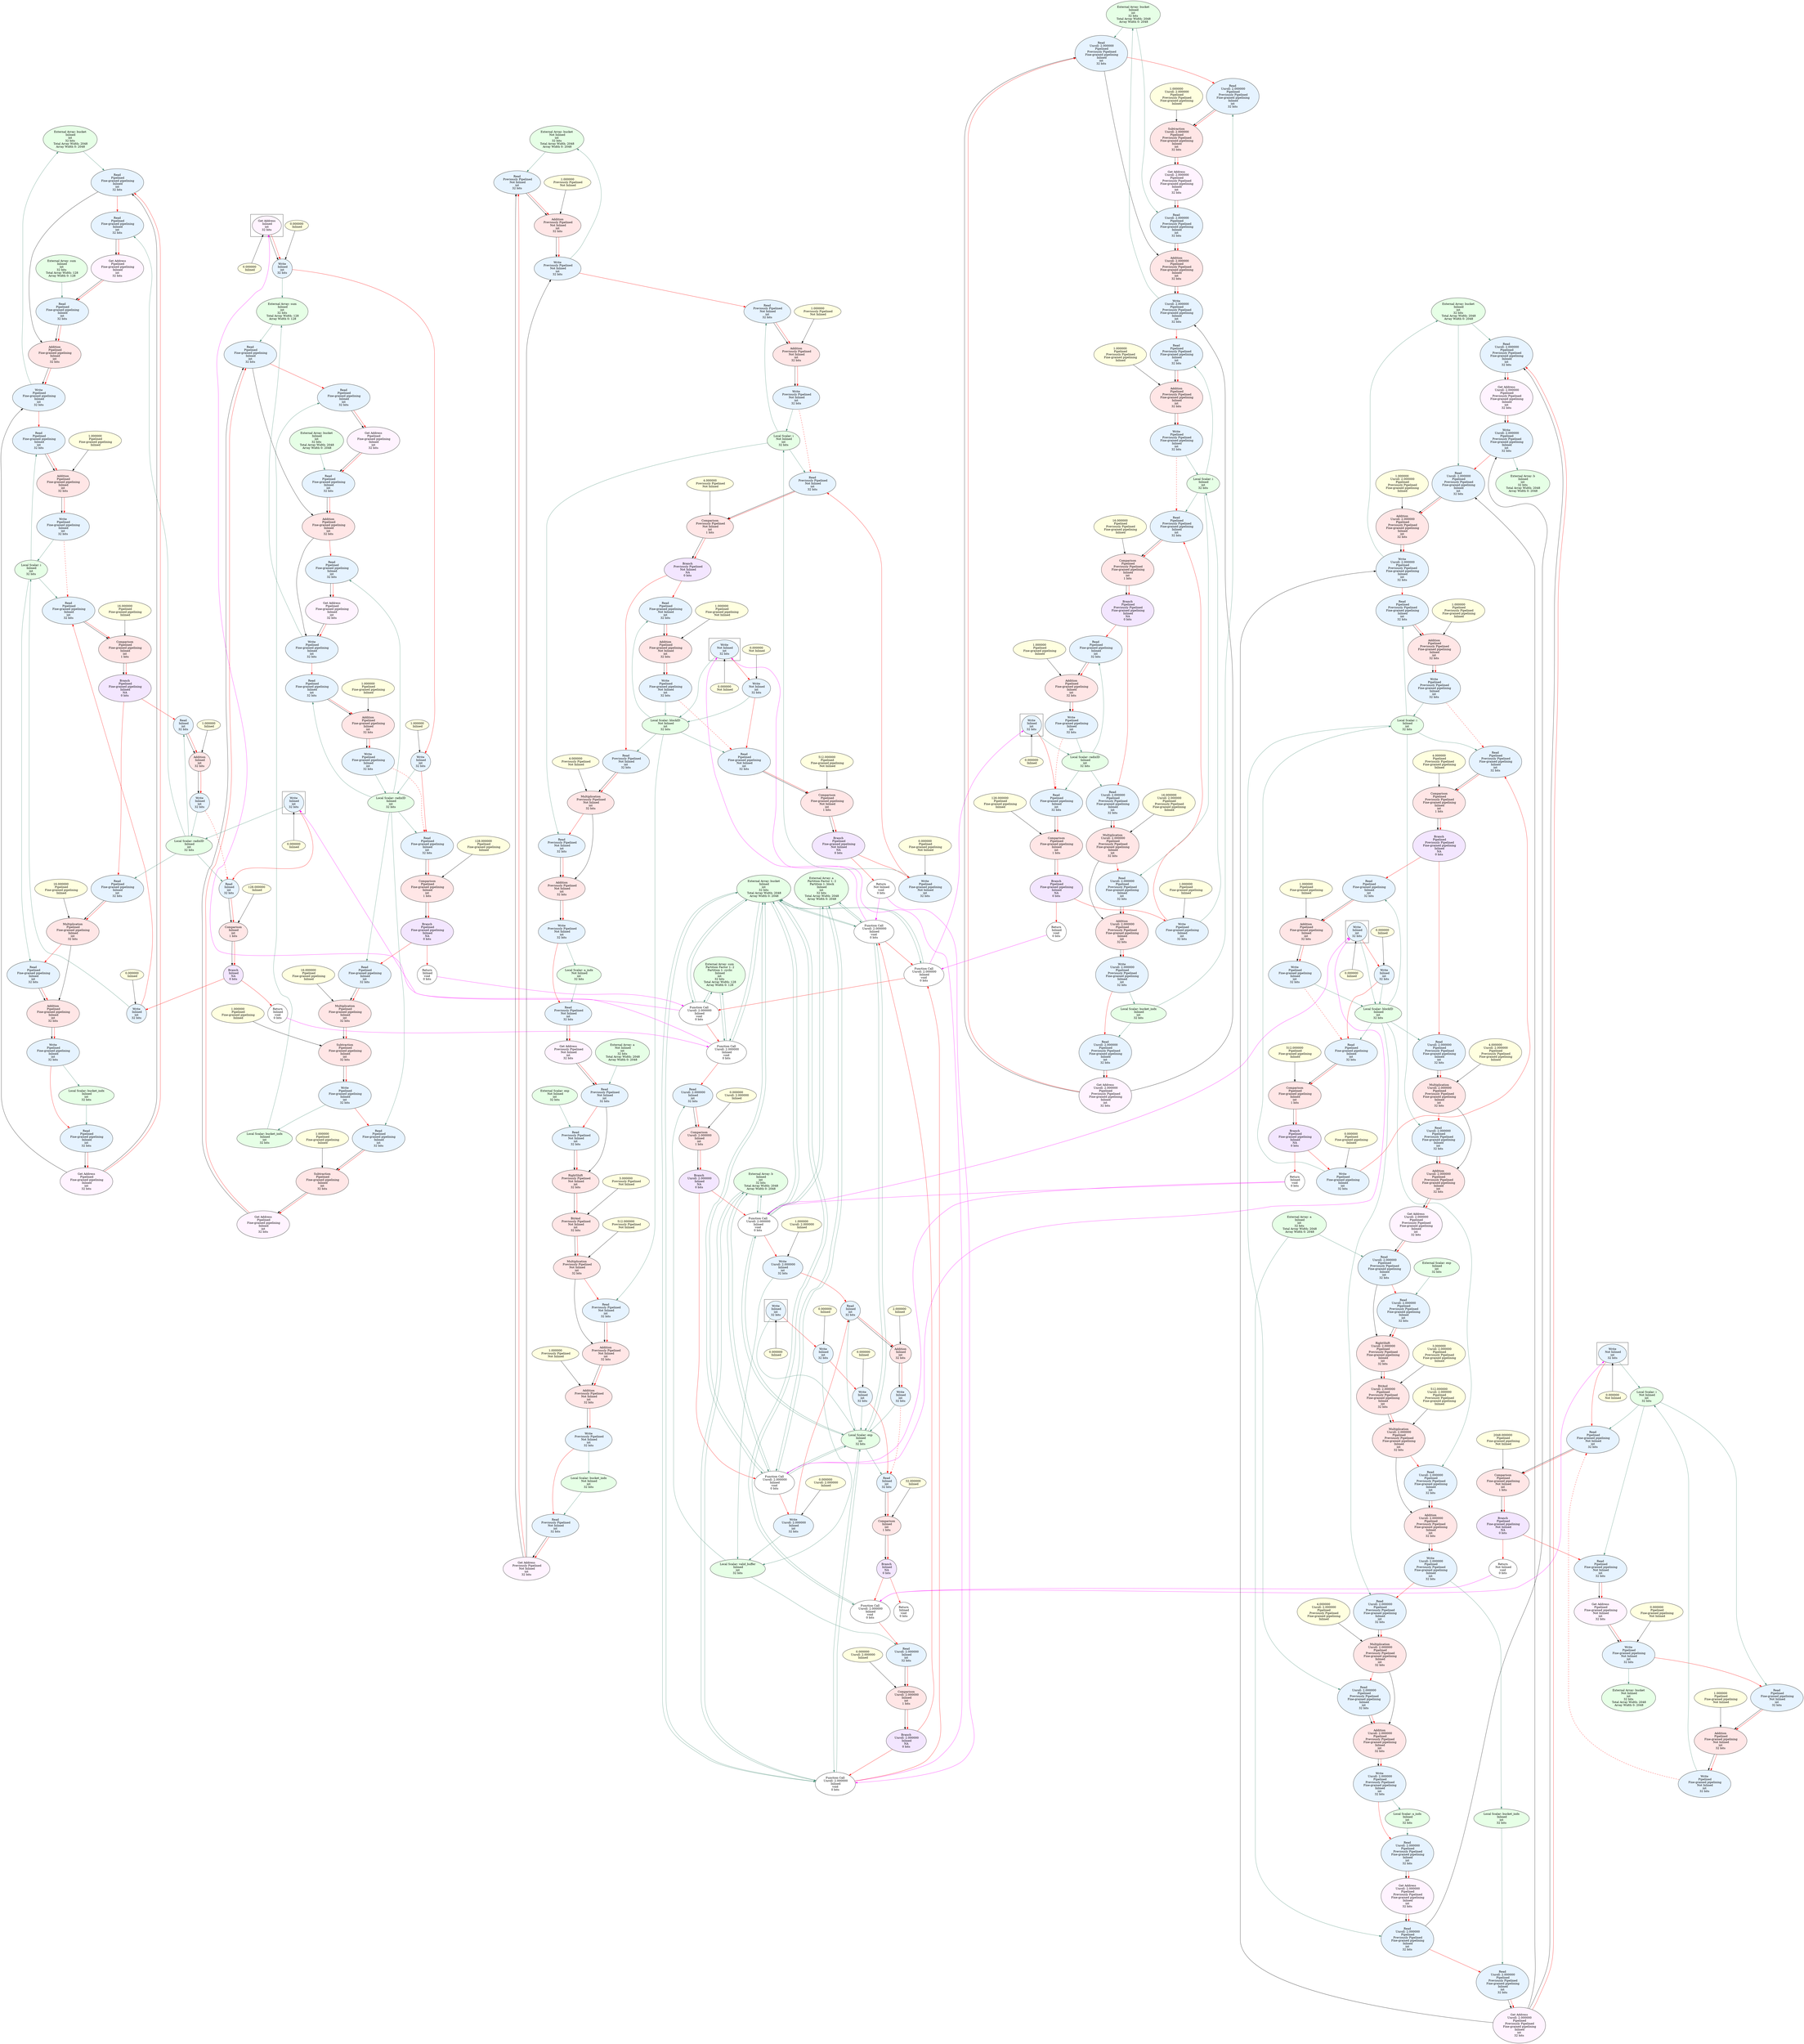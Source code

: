 digraph {
newrank="true";
node0 [style=filled fillcolor="0.33 0.1 1" arrayWidth0="2048" arrayWidth1="1" arrayWidth2="1" arrayWidth3="1" arrayWidth4="1" bitwidth="32" datasetIndex="NA" datatype="int" fullUnrollFactor="1.000000" graphType="NA" group="ss_sort" inlined="1" keyText="externalArray" label="External Array: a
 Partition Factor 1: 2
 Partition 1: block
 Inlined
int
32 bits
 Total Array Width: 2048
 Array Width 0: 2048" partition1="block" partition2="none" partition3="none" partitionFactor1="2" partitionFactor2="0" partitionFactor3="0" pipelined="0" pipelinedType="0" previouslyPipelined="0" resourceType="none" tile="1" totalArrayWidth="2048" tripcount="1.000000" unrollFactor1="1.000000" unrollFactor2="1.000000" unrollFactor3="1.000000" ]
node1 [style=filled fillcolor="0.33 0.1 1" arrayWidth0="2048" arrayWidth1="1" arrayWidth2="1" arrayWidth3="1" arrayWidth4="1" bitwidth="32" datasetIndex="NA" datatype="int" fullUnrollFactor="1.000000" graphType="NA" group="ss_sort" inlined="1" keyText="externalArray" label="External Array: b
 Inlined
int
32 bits
 Total Array Width: 2048
 Array Width 0: 2048" partition1="none" partition2="none" partition3="none" partitionFactor1="0" partitionFactor2="0" partitionFactor3="0" pipelined="0" pipelinedType="0" previouslyPipelined="0" resourceType="none" tile="1" totalArrayWidth="2048" tripcount="1.000000" unrollFactor1="1.000000" unrollFactor2="1.000000" unrollFactor3="1.000000" ]
node2 [style=filled fillcolor="0.33 0.1 1" arrayWidth0="2048" arrayWidth1="1" arrayWidth2="1" arrayWidth3="1" arrayWidth4="1" bitwidth="32" datasetIndex="NA" datatype="int" fullUnrollFactor="1.000000" graphType="NA" group="ss_sort" inlined="1" keyText="externalArray" label="External Array: bucket
 Inlined
int
32 bits
 Total Array Width: 2048
 Array Width 0: 2048" partition1="none" partition2="none" partition3="none" partitionFactor1="0" partitionFactor2="0" partitionFactor3="0" pipelined="0" pipelinedType="0" previouslyPipelined="0" resourceType="none" tile="1" totalArrayWidth="2048" tripcount="1.000000" unrollFactor1="1.000000" unrollFactor2="1.000000" unrollFactor3="1.000000" ]
node3 [style=filled fillcolor="0.33 0.1 1" arrayWidth0="128" arrayWidth1="1" arrayWidth2="1" arrayWidth3="1" arrayWidth4="1" bitwidth="32" datasetIndex="NA" datatype="int" fullUnrollFactor="1.000000" graphType="NA" group="ss_sort" inlined="1" keyText="externalArray" label="External Array: sum
 Partition Factor 1: 2
 Partition 1: cyclic
 Inlined
int
32 bits
 Total Array Width: 128
 Array Width 0: 128" partition1="cyclic" partition2="none" partition3="none" partitionFactor1="2" partitionFactor2="0" partitionFactor3="0" pipelined="0" pipelinedType="0" previouslyPipelined="0" resourceType="none" tile="1" totalArrayWidth="128" tripcount="1.000000" unrollFactor1="1.000000" unrollFactor2="1.000000" unrollFactor3="1.000000" ]
node4 [style=filled fillcolor="0.33 0.1 1" arrayWidth0="1" arrayWidth1="1" arrayWidth2="1" arrayWidth3="1" arrayWidth4="1" bitwidth="32" datasetIndex="NA" datatype="int" fullUnrollFactor="1.000000" graphType="NA" group="ss_sort" inlined="1" keyText="localScalar" label="Local Scalar: exp
 Inlined
int
32 bits" partition1="none" partition2="none" partition3="none" partitionFactor1="0" partitionFactor2="0" partitionFactor3="0" pipelined="0" pipelinedType="0" previouslyPipelined="0" resourceType="none" tile="1" totalArrayWidth="1" tripcount="1.000000" unrollFactor1="1.000000" unrollFactor2="1.000000" unrollFactor3="1.000000" ]
node5 [style=filled fillcolor="lightyellow" arrayWidth0="1" arrayWidth1="1" arrayWidth2="1" arrayWidth3="1" arrayWidth4="1" datasetIndex="NA" fullUnrollFactor="1.000000" graphType="NA" group="ss_sort" inlined="1" keyText="constantValue" label="0.000000
 Inlined" partition1="none" partition2="none" partition3="none" partitionFactor1="0" partitionFactor2="0" partitionFactor3="0" pipelined="0" pipelinedType="0" previouslyPipelined="0" resourceType="none" tile="1" totalArrayWidth="1" tripcount="1.000000" unrollFactor1="1.000000" unrollFactor2="1.000000" unrollFactor3="1.000000" ]
node6 [style=filled fillcolor="0.584 0.1 1" arrayWidth0="1" arrayWidth1="1" arrayWidth2="1" arrayWidth3="1" arrayWidth4="1" bitwidth="32" datasetIndex="NA" datatype="int" fullUnrollFactor="1.000000" graphType="NA" group="ss_sort" inlined="1" keyText="store" label="Write
 Inlined
int
32 bits" partition1="none" partition2="none" partition3="none" partitionFactor1="0" partitionFactor2="0" partitionFactor3="0" pipelined="0" pipelinedType="0" previouslyPipelined="0" resourceType="none" tile="1" totalArrayWidth="1" tripcount="1.000000" unrollFactor1="1.000000" unrollFactor2="1.000000" unrollFactor3="1.000000" ]
node7 [style=filled fillcolor="0.33 0.1 1" arrayWidth0="1" arrayWidth1="1" arrayWidth2="1" arrayWidth3="1" arrayWidth4="1" bitwidth="32" datasetIndex="NA" datatype="int" fullUnrollFactor="1.000000" graphType="NA" group="ss_sort" inlined="1" keyText="localScalar" label="Local Scalar: valid_buffer
 Inlined
int
32 bits" partition1="none" partition2="none" partition3="none" partitionFactor1="0" partitionFactor2="0" partitionFactor3="0" pipelined="0" pipelinedType="0" previouslyPipelined="0" resourceType="none" tile="1" totalArrayWidth="1" tripcount="1.000000" unrollFactor1="1.000000" unrollFactor2="1.000000" unrollFactor3="1.000000" ]
node8 [style=filled fillcolor="lightyellow" arrayWidth0="1" arrayWidth1="1" arrayWidth2="1" arrayWidth3="1" arrayWidth4="1" datasetIndex="NA" fullUnrollFactor="1.000000" graphType="NA" group="ss_sort" inlined="1" keyText="constantValue" label="0.000000
 Inlined" partition1="none" partition2="none" partition3="none" partitionFactor1="0" partitionFactor2="0" partitionFactor3="0" pipelined="0" pipelinedType="0" previouslyPipelined="0" resourceType="none" tile="1" totalArrayWidth="1" tripcount="1.000000" unrollFactor1="1.000000" unrollFactor2="1.000000" unrollFactor3="1.000000" ]
node9 [style=filled fillcolor="0.584 0.1 1" arrayWidth0="1" arrayWidth1="1" arrayWidth2="1" arrayWidth3="1" arrayWidth4="1" bitwidth="32" datasetIndex="NA" datatype="int" fullUnrollFactor="1.000000" graphType="NA" group="ss_sort" inlined="1" keyText="store" label="Write
 Inlined
int
32 bits" partition1="none" partition2="none" partition3="none" partitionFactor1="0" partitionFactor2="0" partitionFactor3="0" pipelined="0" pipelinedType="0" previouslyPipelined="0" resourceType="none" tile="1" totalArrayWidth="1" tripcount="1.000000" unrollFactor1="1.000000" unrollFactor2="1.000000" unrollFactor3="1.000000" ]
node10 [style=filled fillcolor="lightyellow" arrayWidth0="1" arrayWidth1="1" arrayWidth2="1" arrayWidth3="1" arrayWidth4="1" datasetIndex="NA" fullUnrollFactor="1.000000" graphType="NA" group="ss_sort" inlined="1" keyText="constantValue" label="0.000000
 Inlined" partition1="none" partition2="none" partition3="none" partitionFactor1="0" partitionFactor2="0" partitionFactor3="0" pipelined="0" pipelinedType="0" previouslyPipelined="0" resourceType="none" tile="1" totalArrayWidth="1" tripcount="1.000000" unrollFactor1="1.000000" unrollFactor2="1.000000" unrollFactor3="1.000000" ]
node11 [style=filled fillcolor="0.584 0.1 1" arrayWidth0="1" arrayWidth1="1" arrayWidth2="1" arrayWidth3="1" arrayWidth4="1" bitwidth="32" datasetIndex="NA" datatype="int" fullUnrollFactor="1.000000" graphType="NA" group="ss_sort" inlined="1" keyText="store" label="Write
 Inlined
int
32 bits" partition1="none" partition2="none" partition3="none" partitionFactor1="0" partitionFactor2="0" partitionFactor3="0" pipelined="0" pipelinedType="0" previouslyPipelined="0" resourceType="none" tile="1" totalArrayWidth="1" tripcount="1.000000" unrollFactor1="1.000000" unrollFactor2="1.000000" unrollFactor3="1.000000" ]
node12 [style=filled fillcolor="lightyellow" arrayWidth0="1" arrayWidth1="1" arrayWidth2="1" arrayWidth3="1" arrayWidth4="1" datasetIndex="NA" fullUnrollFactor="1.000000" graphType="NA" group="ss_sort" inlined="1" keyText="constantValue" label="32.000000
 Inlined" partition1="none" partition2="none" partition3="none" partitionFactor1="0" partitionFactor2="0" partitionFactor3="0" pipelined="0" pipelinedType="0" previouslyPipelined="0" resourceType="none" tile="1" totalArrayWidth="1" tripcount="1.000000" unrollFactor1="1.000000" unrollFactor2="1.000000" unrollFactor3="1.000000" ]
node13 [style=filled fillcolor="0.584 0.1 1" arrayWidth0="1" arrayWidth1="1" arrayWidth2="1" arrayWidth3="1" arrayWidth4="1" bitwidth="32" datasetIndex="NA" datatype="int" fullUnrollFactor="1.000000" graphType="NA" group="ss_sort" inlined="1" keyText="load" label="Read
 Inlined
int
32 bits" partition1="none" partition2="none" partition3="none" partitionFactor1="0" partitionFactor2="0" partitionFactor3="0" pipelined="0" pipelinedType="0" previouslyPipelined="0" resourceType="none" tile="1" totalArrayWidth="1" tripcount="1.000000" unrollFactor1="1.000000" unrollFactor2="1.000000" unrollFactor3="1.000000" ]
node14 [style=filled fillcolor="0 0.1 1" arrayWidth0="1" arrayWidth1="1" arrayWidth2="1" arrayWidth3="1" arrayWidth4="1" bitwidth="1" datasetIndex="NA" datatype="int" fullUnrollFactor="1.000000" graphType="NA" group="ss_sort" inlined="1" keyText="cmp" label="Comparison
 Inlined
int
1 bits" partition1="none" partition2="none" partition3="none" partitionFactor1="0" partitionFactor2="0" partitionFactor3="0" pipelined="0" pipelinedType="0" previouslyPipelined="0" resourceType="none" tile="1" totalArrayWidth="1" tripcount="1.000000" unrollFactor1="1.000000" unrollFactor2="1.000000" unrollFactor3="1.000000" ]
node15 [style=filled fillcolor="0.75 0.1 1" arrayWidth0="1" arrayWidth1="1" arrayWidth2="1" arrayWidth3="1" arrayWidth4="1" bitwidth="0" datasetIndex="NA" datatype="NA" fullUnrollFactor="1.000000" graphType="NA" group="ss_sort" inlined="1" keyText="br" label="Branch
 Inlined
NA
0 bits" partition1="none" partition2="none" partition3="none" partitionFactor1="0" partitionFactor2="0" partitionFactor3="0" pipelined="0" pipelinedType="0" previouslyPipelined="0" resourceType="none" tile="1" totalArrayWidth="1" tripcount="1.000000" unrollFactor1="1.000000" unrollFactor2="1.000000" unrollFactor3="1.000000" ]
node16 [style=filled fillcolor="white" arrayWidth0="1" arrayWidth1="1" arrayWidth2="1" arrayWidth3="1" arrayWidth4="1" bitwidth="0" datasetIndex="NA" datatype="void" fullUnrollFactor="2.000000" graphType="NA" group="ss_sort" inlined="1" keyText="call" label="Function Call
 Unroll: 2.000000
 Inlined
void
0 bits" partition1="none" partition2="none" partition3="none" partitionFactor1="0" partitionFactor2="0" partitionFactor3="0" pipelined="0" pipelinedType="0" previouslyPipelined="0" resourceType="none" tile="1" totalArrayWidth="1" tripcount="1.000000" unrollFactor1="2.000000" unrollFactor2="1.000000" unrollFactor3="1.000000" ]
node17 [style=filled fillcolor="lightyellow" arrayWidth0="1" arrayWidth1="1" arrayWidth2="1" arrayWidth3="1" arrayWidth4="1" datasetIndex="NA" fullUnrollFactor="2.000000" graphType="NA" group="ss_sort" inlined="1" keyText="constantValue" label="0.000000
 Unroll: 2.000000
 Inlined" partition1="none" partition2="none" partition3="none" partitionFactor1="0" partitionFactor2="0" partitionFactor3="0" pipelined="0" pipelinedType="0" previouslyPipelined="0" resourceType="none" tile="1" totalArrayWidth="1" tripcount="1.000000" unrollFactor1="2.000000" unrollFactor2="1.000000" unrollFactor3="1.000000" ]
node18 [style=filled fillcolor="0.584 0.1 1" arrayWidth0="1" arrayWidth1="1" arrayWidth2="1" arrayWidth3="1" arrayWidth4="1" bitwidth="32" datasetIndex="NA" datatype="int" fullUnrollFactor="2.000000" graphType="NA" group="ss_sort" inlined="1" keyText="load" label="Read
 Unroll: 2.000000
 Inlined
int
32 bits" partition1="none" partition2="none" partition3="none" partitionFactor1="0" partitionFactor2="0" partitionFactor3="0" pipelined="0" pipelinedType="0" previouslyPipelined="0" resourceType="none" tile="1" totalArrayWidth="1" tripcount="1.000000" unrollFactor1="2.000000" unrollFactor2="1.000000" unrollFactor3="1.000000" ]
node19 [style=filled fillcolor="0 0.1 1" arrayWidth0="1" arrayWidth1="1" arrayWidth2="1" arrayWidth3="1" arrayWidth4="1" bitwidth="1" datasetIndex="NA" datatype="int" fullUnrollFactor="2.000000" graphType="NA" group="ss_sort" inlined="1" keyText="cmp" label="Comparison
 Unroll: 2.000000
 Inlined
int
1 bits" partition1="none" partition2="none" partition3="none" partitionFactor1="0" partitionFactor2="0" partitionFactor3="0" pipelined="0" pipelinedType="0" previouslyPipelined="0" resourceType="none" tile="1" totalArrayWidth="1" tripcount="1.000000" unrollFactor1="2.000000" unrollFactor2="1.000000" unrollFactor3="1.000000" ]
node20 [style=filled fillcolor="0.75 0.1 1" arrayWidth0="1" arrayWidth1="1" arrayWidth2="1" arrayWidth3="1" arrayWidth4="1" bitwidth="0" datasetIndex="NA" datatype="NA" fullUnrollFactor="2.000000" graphType="NA" group="ss_sort" inlined="1" keyText="br" label="Branch
 Unroll: 2.000000
 Inlined
NA
0 bits" partition1="none" partition2="none" partition3="none" partitionFactor1="0" partitionFactor2="0" partitionFactor3="0" pipelined="0" pipelinedType="0" previouslyPipelined="0" resourceType="none" tile="1" totalArrayWidth="1" tripcount="1.000000" unrollFactor1="2.000000" unrollFactor2="1.000000" unrollFactor3="1.000000" ]
node21 [style=filled fillcolor="white" arrayWidth0="1" arrayWidth1="1" arrayWidth2="1" arrayWidth3="1" arrayWidth4="1" bitwidth="0" datasetIndex="NA" datatype="void" fullUnrollFactor="2.000000" graphType="NA" group="ss_sort" inlined="1" keyText="call" label="Function Call
 Unroll: 2.000000
 Inlined
void
0 bits" partition1="none" partition2="none" partition3="none" partitionFactor1="0" partitionFactor2="0" partitionFactor3="0" pipelined="0" pipelinedType="0" previouslyPipelined="0" resourceType="none" tile="1" totalArrayWidth="1" tripcount="1.000000" unrollFactor1="2.000000" unrollFactor2="1.000000" unrollFactor3="1.000000" ]
node22 [style=filled fillcolor="white" arrayWidth0="1" arrayWidth1="1" arrayWidth2="1" arrayWidth3="1" arrayWidth4="1" bitwidth="0" datasetIndex="NA" datatype="void" fullUnrollFactor="2.000000" graphType="NA" group="ss_sort" inlined="1" keyText="call" label="Function Call
 Unroll: 2.000000
 Inlined
void
0 bits" partition1="none" partition2="none" partition3="none" partitionFactor1="0" partitionFactor2="0" partitionFactor3="0" pipelined="0" pipelinedType="0" previouslyPipelined="0" resourceType="none" tile="1" totalArrayWidth="1" tripcount="1.000000" unrollFactor1="2.000000" unrollFactor2="1.000000" unrollFactor3="1.000000" ]
node23 [style=filled fillcolor="white" arrayWidth0="1" arrayWidth1="1" arrayWidth2="1" arrayWidth3="1" arrayWidth4="1" bitwidth="0" datasetIndex="NA" datatype="void" fullUnrollFactor="2.000000" graphType="NA" group="ss_sort" inlined="1" keyText="call" label="Function Call
 Unroll: 2.000000
 Inlined
void
0 bits" partition1="none" partition2="none" partition3="none" partitionFactor1="0" partitionFactor2="0" partitionFactor3="0" pipelined="0" pipelinedType="0" previouslyPipelined="0" resourceType="none" tile="1" totalArrayWidth="1" tripcount="1.000000" unrollFactor1="2.000000" unrollFactor2="1.000000" unrollFactor3="1.000000" ]
node24 [style=filled fillcolor="white" arrayWidth0="1" arrayWidth1="1" arrayWidth2="1" arrayWidth3="1" arrayWidth4="1" bitwidth="0" datasetIndex="NA" datatype="void" fullUnrollFactor="2.000000" graphType="NA" group="ss_sort" inlined="1" keyText="call" label="Function Call
 Unroll: 2.000000
 Inlined
void
0 bits" partition1="none" partition2="none" partition3="none" partitionFactor1="0" partitionFactor2="0" partitionFactor3="0" pipelined="0" pipelinedType="0" previouslyPipelined="0" resourceType="none" tile="1" totalArrayWidth="1" tripcount="1.000000" unrollFactor1="2.000000" unrollFactor2="1.000000" unrollFactor3="1.000000" ]
node25 [style=filled fillcolor="white" arrayWidth0="1" arrayWidth1="1" arrayWidth2="1" arrayWidth3="1" arrayWidth4="1" bitwidth="0" datasetIndex="NA" datatype="void" fullUnrollFactor="2.000000" graphType="NA" group="ss_sort" inlined="1" keyText="call" label="Function Call
 Unroll: 2.000000
 Inlined
void
0 bits" partition1="none" partition2="none" partition3="none" partitionFactor1="0" partitionFactor2="0" partitionFactor3="0" pipelined="0" pipelinedType="0" previouslyPipelined="0" resourceType="none" tile="1" totalArrayWidth="1" tripcount="1.000000" unrollFactor1="2.000000" unrollFactor2="1.000000" unrollFactor3="1.000000" ]
node26 [style=filled fillcolor="lightyellow" arrayWidth0="1" arrayWidth1="1" arrayWidth2="1" arrayWidth3="1" arrayWidth4="1" datasetIndex="NA" fullUnrollFactor="2.000000" graphType="NA" group="ss_sort" inlined="1" keyText="constantValue" label="0.000000
 Unroll: 2.000000
 Inlined" partition1="none" partition2="none" partition3="none" partitionFactor1="0" partitionFactor2="0" partitionFactor3="0" pipelined="0" pipelinedType="0" previouslyPipelined="0" resourceType="none" tile="1" totalArrayWidth="1" tripcount="1.000000" unrollFactor1="2.000000" unrollFactor2="1.000000" unrollFactor3="1.000000" ]
node27 [style=filled fillcolor="0.584 0.1 1" arrayWidth0="1" arrayWidth1="1" arrayWidth2="1" arrayWidth3="1" arrayWidth4="1" bitwidth="32" datasetIndex="NA" datatype="int" fullUnrollFactor="2.000000" graphType="NA" group="ss_sort" inlined="1" keyText="load" label="Read
 Unroll: 2.000000
 Inlined
int
32 bits" partition1="none" partition2="none" partition3="none" partitionFactor1="0" partitionFactor2="0" partitionFactor3="0" pipelined="0" pipelinedType="0" previouslyPipelined="0" resourceType="none" tile="1" totalArrayWidth="1" tripcount="1.000000" unrollFactor1="2.000000" unrollFactor2="1.000000" unrollFactor3="1.000000" ]
node28 [style=filled fillcolor="0 0.1 1" arrayWidth0="1" arrayWidth1="1" arrayWidth2="1" arrayWidth3="1" arrayWidth4="1" bitwidth="1" datasetIndex="NA" datatype="int" fullUnrollFactor="2.000000" graphType="NA" group="ss_sort" inlined="1" keyText="cmp" label="Comparison
 Unroll: 2.000000
 Inlined
int
1 bits" partition1="none" partition2="none" partition3="none" partitionFactor1="0" partitionFactor2="0" partitionFactor3="0" pipelined="0" pipelinedType="0" previouslyPipelined="0" resourceType="none" tile="1" totalArrayWidth="1" tripcount="1.000000" unrollFactor1="2.000000" unrollFactor2="1.000000" unrollFactor3="1.000000" ]
node29 [style=filled fillcolor="0.75 0.1 1" arrayWidth0="1" arrayWidth1="1" arrayWidth2="1" arrayWidth3="1" arrayWidth4="1" bitwidth="0" datasetIndex="NA" datatype="NA" fullUnrollFactor="2.000000" graphType="NA" group="ss_sort" inlined="1" keyText="br" label="Branch
 Unroll: 2.000000
 Inlined
NA
0 bits" partition1="none" partition2="none" partition3="none" partitionFactor1="0" partitionFactor2="0" partitionFactor3="0" pipelined="0" pipelinedType="0" previouslyPipelined="0" resourceType="none" tile="1" totalArrayWidth="1" tripcount="1.000000" unrollFactor1="2.000000" unrollFactor2="1.000000" unrollFactor3="1.000000" ]
node30 [style=filled fillcolor="white" arrayWidth0="1" arrayWidth1="1" arrayWidth2="1" arrayWidth3="1" arrayWidth4="1" bitwidth="0" datasetIndex="NA" datatype="void" fullUnrollFactor="2.000000" graphType="NA" group="ss_sort" inlined="1" keyText="call" label="Function Call
 Unroll: 2.000000
 Inlined
void
0 bits" partition1="none" partition2="none" partition3="none" partitionFactor1="0" partitionFactor2="0" partitionFactor3="0" pipelined="0" pipelinedType="0" previouslyPipelined="0" resourceType="none" tile="1" totalArrayWidth="1" tripcount="1.000000" unrollFactor1="2.000000" unrollFactor2="1.000000" unrollFactor3="1.000000" ]
node31 [style=filled fillcolor="lightyellow" arrayWidth0="1" arrayWidth1="1" arrayWidth2="1" arrayWidth3="1" arrayWidth4="1" datasetIndex="NA" fullUnrollFactor="2.000000" graphType="NA" group="ss_sort" inlined="1" keyText="constantValue" label="1.000000
 Unroll: 2.000000
 Inlined" partition1="none" partition2="none" partition3="none" partitionFactor1="0" partitionFactor2="0" partitionFactor3="0" pipelined="0" pipelinedType="0" previouslyPipelined="0" resourceType="none" tile="1" totalArrayWidth="1" tripcount="1.000000" unrollFactor1="2.000000" unrollFactor2="1.000000" unrollFactor3="1.000000" ]
node32 [style=filled fillcolor="0.584 0.1 1" arrayWidth0="1" arrayWidth1="1" arrayWidth2="1" arrayWidth3="1" arrayWidth4="1" bitwidth="32" datasetIndex="NA" datatype="int" fullUnrollFactor="2.000000" graphType="NA" group="ss_sort" inlined="1" keyText="store" label="Write
 Unroll: 2.000000
 Inlined
int
32 bits" partition1="none" partition2="none" partition3="none" partitionFactor1="0" partitionFactor2="0" partitionFactor3="0" pipelined="0" pipelinedType="0" previouslyPipelined="0" resourceType="none" tile="1" totalArrayWidth="1" tripcount="1.000000" unrollFactor1="2.000000" unrollFactor2="1.000000" unrollFactor3="1.000000" ]
node33 [style=filled fillcolor="white" arrayWidth0="1" arrayWidth1="1" arrayWidth2="1" arrayWidth3="1" arrayWidth4="1" bitwidth="0" datasetIndex="NA" datatype="void" fullUnrollFactor="2.000000" graphType="NA" group="ss_sort" inlined="1" keyText="call" label="Function Call
 Unroll: 2.000000
 Inlined
void
0 bits" partition1="none" partition2="none" partition3="none" partitionFactor1="0" partitionFactor2="0" partitionFactor3="0" pipelined="0" pipelinedType="0" previouslyPipelined="0" resourceType="none" tile="1" totalArrayWidth="1" tripcount="1.000000" unrollFactor1="2.000000" unrollFactor2="1.000000" unrollFactor3="1.000000" ]
node34 [style=filled fillcolor="lightyellow" arrayWidth0="1" arrayWidth1="1" arrayWidth2="1" arrayWidth3="1" arrayWidth4="1" datasetIndex="NA" fullUnrollFactor="2.000000" graphType="NA" group="ss_sort" inlined="1" keyText="constantValue" label="0.000000
 Unroll: 2.000000
 Inlined" partition1="none" partition2="none" partition3="none" partitionFactor1="0" partitionFactor2="0" partitionFactor3="0" pipelined="0" pipelinedType="0" previouslyPipelined="0" resourceType="none" tile="1" totalArrayWidth="1" tripcount="1.000000" unrollFactor1="2.000000" unrollFactor2="1.000000" unrollFactor3="1.000000" ]
node35 [style=filled fillcolor="0.584 0.1 1" arrayWidth0="1" arrayWidth1="1" arrayWidth2="1" arrayWidth3="1" arrayWidth4="1" bitwidth="32" datasetIndex="NA" datatype="int" fullUnrollFactor="2.000000" graphType="NA" group="ss_sort" inlined="1" keyText="store" label="Write
 Unroll: 2.000000
 Inlined
int
32 bits" partition1="none" partition2="none" partition3="none" partitionFactor1="0" partitionFactor2="0" partitionFactor3="0" pipelined="0" pipelinedType="0" previouslyPipelined="0" resourceType="none" tile="1" totalArrayWidth="1" tripcount="1.000000" unrollFactor1="2.000000" unrollFactor2="1.000000" unrollFactor3="1.000000" ]
node36 [style=filled fillcolor="0.584 0.1 1" arrayWidth0="1" arrayWidth1="1" arrayWidth2="1" arrayWidth3="1" arrayWidth4="1" bitwidth="32" datasetIndex="NA" datatype="int" fullUnrollFactor="1.000000" graphType="NA" group="ss_sort" inlined="1" keyText="load" label="Read
 Inlined
int
32 bits" partition1="none" partition2="none" partition3="none" partitionFactor1="0" partitionFactor2="0" partitionFactor3="0" pipelined="0" pipelinedType="0" previouslyPipelined="0" resourceType="none" tile="1" totalArrayWidth="1" tripcount="1.000000" unrollFactor1="1.000000" unrollFactor2="1.000000" unrollFactor3="1.000000" ]
node37 [style=filled fillcolor="lightyellow" arrayWidth0="1" arrayWidth1="1" arrayWidth2="1" arrayWidth3="1" arrayWidth4="1" datasetIndex="NA" fullUnrollFactor="1.000000" graphType="NA" group="ss_sort" inlined="1" keyText="constantValue" label="2.000000
 Inlined" partition1="none" partition2="none" partition3="none" partitionFactor1="0" partitionFactor2="0" partitionFactor3="0" pipelined="0" pipelinedType="0" previouslyPipelined="0" resourceType="none" tile="1" totalArrayWidth="1" tripcount="1.000000" unrollFactor1="1.000000" unrollFactor2="1.000000" unrollFactor3="1.000000" ]
node38 [style=filled fillcolor="0 0.1 1" arrayWidth0="1" arrayWidth1="1" arrayWidth2="1" arrayWidth3="1" arrayWidth4="1" bitwidth="32" datasetIndex="NA" datatype="int" fullUnrollFactor="1.000000" graphType="NA" group="ss_sort" inlined="1" keyText="add" label="Addition
 Inlined
int
32 bits" partition1="none" partition2="none" partition3="none" partitionFactor1="0" partitionFactor2="0" partitionFactor3="0" pipelined="0" pipelinedType="0" previouslyPipelined="0" resourceType="none" tile="1" totalArrayWidth="1" tripcount="1.000000" unrollFactor1="1.000000" unrollFactor2="1.000000" unrollFactor3="1.000000" ]
node39 [style=filled fillcolor="0.584 0.1 1" arrayWidth0="1" arrayWidth1="1" arrayWidth2="1" arrayWidth3="1" arrayWidth4="1" bitwidth="32" datasetIndex="NA" datatype="int" fullUnrollFactor="1.000000" graphType="NA" group="ss_sort" inlined="1" keyText="store" label="Write
 Inlined
int
32 bits" partition1="none" partition2="none" partition3="none" partitionFactor1="0" partitionFactor2="0" partitionFactor3="0" pipelined="0" pipelinedType="0" previouslyPipelined="0" resourceType="none" tile="1" totalArrayWidth="1" tripcount="1.000000" unrollFactor1="1.000000" unrollFactor2="1.000000" unrollFactor3="1.000000" ]
node40 [style=filled fillcolor="0.33 0.1 1" arrayWidth0="2048" arrayWidth1="1" arrayWidth2="1" arrayWidth3="1" arrayWidth4="1" bitwidth="32" datasetIndex="NA" datatype="int" fullUnrollFactor="1.000000" graphType="NA" group="init" inlined="0" keyText="arrayParameter" label="External Array: bucket
 Not Inlined
int
32 bits
 Total Array Width: 2048
 Array Width 0: 2048" partition1="none" partition2="none" partition3="none" partitionFactor1="0" partitionFactor2="0" partitionFactor3="0" pipelined="0" pipelinedType="0" previouslyPipelined="0" resourceType="none" tile="1" totalArrayWidth="2048" tripcount="1.000000" unrollFactor1="1.000000" unrollFactor2="1.000000" unrollFactor3="1.000000" ]
node41 [style=filled fillcolor="0.33 0.1 1" arrayWidth0="1" arrayWidth1="1" arrayWidth2="1" arrayWidth3="1" arrayWidth4="1" bitwidth="32" datasetIndex="NA" datatype="int" fullUnrollFactor="1.000000" graphType="NA" group="init" inlined="0" keyText="localScalar" label="Local Scalar: i
 Not Inlined
int
32 bits" partition1="none" partition2="none" partition3="none" partitionFactor1="0" partitionFactor2="0" partitionFactor3="0" pipelined="0" pipelinedType="0" previouslyPipelined="0" resourceType="none" tile="1" totalArrayWidth="1" tripcount="1.000000" unrollFactor1="1.000000" unrollFactor2="1.000000" unrollFactor3="1.000000" ]
node42 [style=filled fillcolor="lightyellow" arrayWidth0="1" arrayWidth1="1" arrayWidth2="1" arrayWidth3="1" arrayWidth4="1" datasetIndex="NA" fullUnrollFactor="1.000000" graphType="NA" group="init" inlined="0" keyText="constantValue" label="0.000000
 Not Inlined" partition1="none" partition2="none" partition3="none" partitionFactor1="0" partitionFactor2="0" partitionFactor3="0" pipelined="0" pipelinedType="0" previouslyPipelined="0" resourceType="none" tile="1" totalArrayWidth="1" tripcount="1.000000" unrollFactor1="1.000000" unrollFactor2="1.000000" unrollFactor3="1.000000" ]
node43 [style=filled fillcolor="0.584 0.1 1" arrayWidth0="1" arrayWidth1="1" arrayWidth2="1" arrayWidth3="1" arrayWidth4="1" bitwidth="32" datasetIndex="NA" datatype="int" fullUnrollFactor="1.000000" graphType="NA" group="init" inlined="0" keyText="store" label="Write
 Not Inlined
int
32 bits" partition1="none" partition2="none" partition3="none" partitionFactor1="0" partitionFactor2="0" partitionFactor3="0" pipelined="0" pipelinedType="0" previouslyPipelined="0" resourceType="none" tile="1" totalArrayWidth="1" tripcount="1.000000" unrollFactor1="1.000000" unrollFactor2="1.000000" unrollFactor3="1.000000" ]
node44 [style=filled fillcolor="lightyellow" arrayWidth0="1" arrayWidth1="1" arrayWidth2="1" arrayWidth3="1" arrayWidth4="1" datasetIndex="NA" fullUnrollFactor="1.000000" graphType="NA" group="init" inlined="0" keyText="constantValue" label="2048.000000
 Pipelined
 Fine-grained pipelining
 Not Inlined" partition1="none" partition2="none" partition3="none" partitionFactor1="0" partitionFactor2="0" partitionFactor3="0" pipelined="1" pipelinedType="2" previouslyPipelined="0" resourceType="none" tile="1" totalArrayWidth="1" tripcount="1.000000" unrollFactor1="1.000000" unrollFactor2="1.000000" unrollFactor3="1.000000" ]
node45 [style=filled fillcolor="0.584 0.1 1" arrayWidth0="1" arrayWidth1="1" arrayWidth2="1" arrayWidth3="1" arrayWidth4="1" bitwidth="32" datasetIndex="NA" datatype="int" fullUnrollFactor="1.000000" graphType="NA" group="init" inlined="0" keyText="load" label="Read
 Pipelined
 Fine-grained pipelining
 Not Inlined
int
32 bits" partition1="none" partition2="none" partition3="none" partitionFactor1="0" partitionFactor2="0" partitionFactor3="0" pipelined="1" pipelinedType="2" previouslyPipelined="0" resourceType="none" tile="1" totalArrayWidth="1" tripcount="1.000000" unrollFactor1="1.000000" unrollFactor2="1.000000" unrollFactor3="1.000000" ]
node46 [style=filled fillcolor="0 0.1 1" arrayWidth0="1" arrayWidth1="1" arrayWidth2="1" arrayWidth3="1" arrayWidth4="1" bitwidth="1" datasetIndex="NA" datatype="int" fullUnrollFactor="1.000000" graphType="NA" group="init" inlined="0" keyText="cmp" label="Comparison
 Pipelined
 Fine-grained pipelining
 Not Inlined
int
1 bits" partition1="none" partition2="none" partition3="none" partitionFactor1="0" partitionFactor2="0" partitionFactor3="0" pipelined="1" pipelinedType="2" previouslyPipelined="0" resourceType="none" tile="1" totalArrayWidth="1" tripcount="1.000000" unrollFactor1="1.000000" unrollFactor2="1.000000" unrollFactor3="1.000000" ]
node47 [style=filled fillcolor="0.75 0.1 1" arrayWidth0="1" arrayWidth1="1" arrayWidth2="1" arrayWidth3="1" arrayWidth4="1" bitwidth="0" datasetIndex="NA" datatype="NA" fullUnrollFactor="1.000000" graphType="NA" group="init" inlined="0" keyText="br" label="Branch
 Pipelined
 Fine-grained pipelining
 Not Inlined
NA
0 bits" partition1="none" partition2="none" partition3="none" partitionFactor1="0" partitionFactor2="0" partitionFactor3="0" pipelined="1" pipelinedType="2" previouslyPipelined="0" resourceType="none" tile="1" totalArrayWidth="1" tripcount="1.000000" unrollFactor1="1.000000" unrollFactor2="1.000000" unrollFactor3="1.000000" ]
node48 [style=filled fillcolor="lightyellow" arrayWidth0="1" arrayWidth1="1" arrayWidth2="1" arrayWidth3="1" arrayWidth4="1" datasetIndex="NA" fullUnrollFactor="1.000000" graphType="NA" group="init" inlined="0" keyText="constantValue" label="0.000000
 Pipelined
 Fine-grained pipelining
 Not Inlined" partition1="none" partition2="none" partition3="none" partitionFactor1="0" partitionFactor2="0" partitionFactor3="0" pipelined="1" pipelinedType="2" previouslyPipelined="0" resourceType="none" tile="1" totalArrayWidth="1" tripcount="1.000000" unrollFactor1="1.000000" unrollFactor2="1.000000" unrollFactor3="1.000000" ]
node49 [style=filled fillcolor="0.833 0.05 1" arrayWidth0="1" arrayWidth1="1" arrayWidth2="1" arrayWidth3="1" arrayWidth4="1" bitwidth="32" datasetIndex="NA" datatype="int" fullUnrollFactor="1.000000" graphType="NA" group="init" inlined="0" keyText="getelementptr" label="Get Address
 Pipelined
 Fine-grained pipelining
 Not Inlined
int
32 bits" partition1="none" partition2="none" partition3="none" partitionFactor1="0" partitionFactor2="0" partitionFactor3="0" pipelined="1" pipelinedType="2" previouslyPipelined="0" resourceType="none" tile="1" totalArrayWidth="1" tripcount="1.000000" unrollFactor1="1.000000" unrollFactor2="1.000000" unrollFactor3="1.000000" ]
node50 [style=filled fillcolor="0.584 0.1 1" arrayWidth0="1" arrayWidth1="1" arrayWidth2="1" arrayWidth3="1" arrayWidth4="1" bitwidth="32" datasetIndex="NA" datatype="int" fullUnrollFactor="1.000000" graphType="NA" group="init" inlined="0" keyText="load" label="Read
 Pipelined
 Fine-grained pipelining
 Not Inlined
int
32 bits" partition1="none" partition2="none" partition3="none" partitionFactor1="0" partitionFactor2="0" partitionFactor3="0" pipelined="1" pipelinedType="2" previouslyPipelined="0" resourceType="none" tile="1" totalArrayWidth="1" tripcount="1.000000" unrollFactor1="1.000000" unrollFactor2="1.000000" unrollFactor3="1.000000" ]
node51 [style=filled fillcolor="0.584 0.1 1" arrayWidth0="1" arrayWidth1="1" arrayWidth2="1" arrayWidth3="1" arrayWidth4="1" bitwidth="32" datasetIndex="NA" datatype="int" fullUnrollFactor="1.000000" graphType="NA" group="init" inlined="0" keyText="store" label="Write
 Pipelined
 Fine-grained pipelining
 Not Inlined
int
32 bits" partition1="none" partition2="none" partition3="none" partitionFactor1="0" partitionFactor2="0" partitionFactor3="0" pipelined="1" pipelinedType="2" previouslyPipelined="0" resourceType="none" tile="1" totalArrayWidth="1" tripcount="1.000000" unrollFactor1="1.000000" unrollFactor2="1.000000" unrollFactor3="1.000000" ]
node52 [style=filled fillcolor="0.584 0.1 1" arrayWidth0="1" arrayWidth1="1" arrayWidth2="1" arrayWidth3="1" arrayWidth4="1" bitwidth="32" datasetIndex="NA" datatype="int" fullUnrollFactor="1.000000" graphType="NA" group="init" inlined="0" keyText="load" label="Read
 Pipelined
 Fine-grained pipelining
 Not Inlined
int
32 bits" partition1="none" partition2="none" partition3="none" partitionFactor1="0" partitionFactor2="0" partitionFactor3="0" pipelined="1" pipelinedType="2" previouslyPipelined="0" resourceType="none" tile="1" totalArrayWidth="1" tripcount="1.000000" unrollFactor1="1.000000" unrollFactor2="1.000000" unrollFactor3="1.000000" ]
node53 [style=filled fillcolor="lightyellow" arrayWidth0="1" arrayWidth1="1" arrayWidth2="1" arrayWidth3="1" arrayWidth4="1" datasetIndex="NA" fullUnrollFactor="1.000000" graphType="NA" group="init" inlined="0" keyText="constantValue" label="1.000000
 Pipelined
 Fine-grained pipelining
 Not Inlined" partition1="none" partition2="none" partition3="none" partitionFactor1="0" partitionFactor2="0" partitionFactor3="0" pipelined="1" pipelinedType="2" previouslyPipelined="0" resourceType="none" tile="1" totalArrayWidth="1" tripcount="1.000000" unrollFactor1="1.000000" unrollFactor2="1.000000" unrollFactor3="1.000000" ]
node54 [style=filled fillcolor="0 0.1 1" arrayWidth0="1" arrayWidth1="1" arrayWidth2="1" arrayWidth3="1" arrayWidth4="1" bitwidth="32" datasetIndex="NA" datatype="int" fullUnrollFactor="1.000000" graphType="NA" group="init" inlined="0" keyText="add" label="Addition
 Pipelined
 Fine-grained pipelining
 Not Inlined
int
32 bits" partition1="none" partition2="none" partition3="none" partitionFactor1="0" partitionFactor2="0" partitionFactor3="0" pipelined="1" pipelinedType="2" previouslyPipelined="0" resourceType="none" tile="1" totalArrayWidth="1" tripcount="1.000000" unrollFactor1="1.000000" unrollFactor2="1.000000" unrollFactor3="1.000000" ]
node55 [style=filled fillcolor="0.584 0.1 1" arrayWidth0="1" arrayWidth1="1" arrayWidth2="1" arrayWidth3="1" arrayWidth4="1" bitwidth="32" datasetIndex="NA" datatype="int" fullUnrollFactor="1.000000" graphType="NA" group="init" inlined="0" keyText="store" label="Write
 Pipelined
 Fine-grained pipelining
 Not Inlined
int
32 bits" partition1="none" partition2="none" partition3="none" partitionFactor1="0" partitionFactor2="0" partitionFactor3="0" pipelined="1" pipelinedType="2" previouslyPipelined="0" resourceType="none" tile="1" totalArrayWidth="1" tripcount="1.000000" unrollFactor1="1.000000" unrollFactor2="1.000000" unrollFactor3="1.000000" ]
node56 [style=filled fillcolor="0.33 0.1 1" arrayWidth0="2048" arrayWidth1="1" arrayWidth2="1" arrayWidth3="1" arrayWidth4="1" bitwidth="32" datasetIndex="NA" datatype="int" fullUnrollFactor="1.000000" graphType="NA" group="hist" inlined="0" keyText="arrayParameter" label="External Array: bucket
 Not Inlined
int
32 bits
 Total Array Width: 2048
 Array Width 0: 2048" partition1="none" partition2="none" partition3="none" partitionFactor1="0" partitionFactor2="0" partitionFactor3="0" pipelined="0" pipelinedType="0" previouslyPipelined="0" resourceType="none" tile="1" totalArrayWidth="2048" tripcount="1.000000" unrollFactor1="1.000000" unrollFactor2="1.000000" unrollFactor3="1.000000" ]
node57 [style=filled fillcolor="0.33 0.1 1" arrayWidth0="2048" arrayWidth1="1" arrayWidth2="1" arrayWidth3="1" arrayWidth4="1" bitwidth="32" datasetIndex="NA" datatype="int" fullUnrollFactor="1.000000" graphType="NA" group="hist" inlined="0" keyText="arrayParameter" label="External Array: a
 Not Inlined
int
32 bits
 Total Array Width: 2048
 Array Width 0: 2048" partition1="none" partition2="none" partition3="none" partitionFactor1="0" partitionFactor2="0" partitionFactor3="0" pipelined="0" pipelinedType="0" previouslyPipelined="0" resourceType="none" tile="1" totalArrayWidth="2048" tripcount="1.000000" unrollFactor1="1.000000" unrollFactor2="1.000000" unrollFactor3="1.000000" ]
node58 [style=filled fillcolor="0.33 0.1 1" arrayWidth0="1" arrayWidth1="1" arrayWidth2="1" arrayWidth3="1" arrayWidth4="1" bitwidth="32" datasetIndex="NA" datatype="int" fullUnrollFactor="1.000000" graphType="NA" group="hist" inlined="0" keyText="externalScalar" label="External Scalar: exp
 Not Inlined
int
32 bits" partition1="none" partition2="none" partition3="none" partitionFactor1="0" partitionFactor2="0" partitionFactor3="0" pipelined="0" pipelinedType="0" previouslyPipelined="0" resourceType="none" tile="1" totalArrayWidth="1" tripcount="1.000000" unrollFactor1="1.000000" unrollFactor2="1.000000" unrollFactor3="1.000000" ]
node59 [style=filled fillcolor="0.33 0.1 1" arrayWidth0="1" arrayWidth1="1" arrayWidth2="1" arrayWidth3="1" arrayWidth4="1" bitwidth="32" datasetIndex="NA" datatype="int" fullUnrollFactor="1.000000" graphType="NA" group="hist" inlined="0" keyText="localScalar" label="Local Scalar: blockID
 Not Inlined
int
32 bits" partition1="none" partition2="none" partition3="none" partitionFactor1="0" partitionFactor2="0" partitionFactor3="0" pipelined="0" pipelinedType="0" previouslyPipelined="0" resourceType="none" tile="1" totalArrayWidth="1" tripcount="1.000000" unrollFactor1="1.000000" unrollFactor2="1.000000" unrollFactor3="1.000000" ]
node60 [style=filled fillcolor="0.33 0.1 1" arrayWidth0="1" arrayWidth1="1" arrayWidth2="1" arrayWidth3="1" arrayWidth4="1" bitwidth="32" datasetIndex="NA" datatype="int" fullUnrollFactor="1.000000" graphType="NA" group="hist" inlined="0" keyText="localScalar" label="Local Scalar: i
 Not Inlined
int
32 bits" partition1="none" partition2="none" partition3="none" partitionFactor1="0" partitionFactor2="0" partitionFactor3="0" pipelined="0" pipelinedType="0" previouslyPipelined="0" resourceType="none" tile="1" totalArrayWidth="1" tripcount="1.000000" unrollFactor1="1.000000" unrollFactor2="1.000000" unrollFactor3="1.000000" ]
node61 [style=filled fillcolor="0.33 0.1 1" arrayWidth0="1" arrayWidth1="1" arrayWidth2="1" arrayWidth3="1" arrayWidth4="1" bitwidth="32" datasetIndex="NA" datatype="int" fullUnrollFactor="1.000000" graphType="NA" group="hist" inlined="0" keyText="localScalar" label="Local Scalar: bucket_indx
 Not Inlined
int
32 bits" partition1="none" partition2="none" partition3="none" partitionFactor1="0" partitionFactor2="0" partitionFactor3="0" pipelined="0" pipelinedType="0" previouslyPipelined="0" resourceType="none" tile="1" totalArrayWidth="1" tripcount="1.000000" unrollFactor1="1.000000" unrollFactor2="1.000000" unrollFactor3="1.000000" ]
node62 [style=filled fillcolor="0.33 0.1 1" arrayWidth0="1" arrayWidth1="1" arrayWidth2="1" arrayWidth3="1" arrayWidth4="1" bitwidth="32" datasetIndex="NA" datatype="int" fullUnrollFactor="1.000000" graphType="NA" group="hist" inlined="0" keyText="localScalar" label="Local Scalar: a_indx
 Not Inlined
int
32 bits" partition1="none" partition2="none" partition3="none" partitionFactor1="0" partitionFactor2="0" partitionFactor3="0" pipelined="0" pipelinedType="0" previouslyPipelined="0" resourceType="none" tile="1" totalArrayWidth="1" tripcount="1.000000" unrollFactor1="1.000000" unrollFactor2="1.000000" unrollFactor3="1.000000" ]
node63 [style=filled fillcolor="lightyellow" arrayWidth0="1" arrayWidth1="1" arrayWidth2="1" arrayWidth3="1" arrayWidth4="1" datasetIndex="NA" fullUnrollFactor="1.000000" graphType="NA" group="hist" inlined="0" keyText="constantValue" label="0.000000
 Not Inlined" partition1="none" partition2="none" partition3="none" partitionFactor1="0" partitionFactor2="0" partitionFactor3="0" pipelined="0" pipelinedType="0" previouslyPipelined="0" resourceType="none" tile="1" totalArrayWidth="1" tripcount="1.000000" unrollFactor1="1.000000" unrollFactor2="1.000000" unrollFactor3="1.000000" ]
node64 [style=filled fillcolor="0.584 0.1 1" arrayWidth0="1" arrayWidth1="1" arrayWidth2="1" arrayWidth3="1" arrayWidth4="1" bitwidth="32" datasetIndex="NA" datatype="int" fullUnrollFactor="1.000000" graphType="NA" group="hist" inlined="0" keyText="store" label="Write
 Not Inlined
int
32 bits" partition1="none" partition2="none" partition3="none" partitionFactor1="0" partitionFactor2="0" partitionFactor3="0" pipelined="0" pipelinedType="0" previouslyPipelined="0" resourceType="none" tile="1" totalArrayWidth="1" tripcount="1.000000" unrollFactor1="1.000000" unrollFactor2="1.000000" unrollFactor3="1.000000" ]
node65 [style=filled fillcolor="lightyellow" arrayWidth0="1" arrayWidth1="1" arrayWidth2="1" arrayWidth3="1" arrayWidth4="1" datasetIndex="NA" fullUnrollFactor="1.000000" graphType="NA" group="hist" inlined="0" keyText="constantValue" label="0.000000
 Not Inlined" partition1="none" partition2="none" partition3="none" partitionFactor1="0" partitionFactor2="0" partitionFactor3="0" pipelined="0" pipelinedType="0" previouslyPipelined="0" resourceType="none" tile="1" totalArrayWidth="1" tripcount="1.000000" unrollFactor1="1.000000" unrollFactor2="1.000000" unrollFactor3="1.000000" ]
node66 [style=filled fillcolor="0.584 0.1 1" arrayWidth0="1" arrayWidth1="1" arrayWidth2="1" arrayWidth3="1" arrayWidth4="1" bitwidth="32" datasetIndex="NA" datatype="int" fullUnrollFactor="1.000000" graphType="NA" group="hist" inlined="0" keyText="store" label="Write
 Not Inlined
int
32 bits" partition1="none" partition2="none" partition3="none" partitionFactor1="0" partitionFactor2="0" partitionFactor3="0" pipelined="0" pipelinedType="0" previouslyPipelined="0" resourceType="none" tile="1" totalArrayWidth="1" tripcount="1.000000" unrollFactor1="1.000000" unrollFactor2="1.000000" unrollFactor3="1.000000" ]
node67 [style=filled fillcolor="lightyellow" arrayWidth0="1" arrayWidth1="1" arrayWidth2="1" arrayWidth3="1" arrayWidth4="1" datasetIndex="NA" fullUnrollFactor="1.000000" graphType="NA" group="hist" inlined="0" keyText="constantValue" label="512.000000
 Pipelined
 Fine-grained pipelining
 Not Inlined" partition1="none" partition2="none" partition3="none" partitionFactor1="0" partitionFactor2="0" partitionFactor3="0" pipelined="1" pipelinedType="2" previouslyPipelined="0" resourceType="none" tile="1" totalArrayWidth="1" tripcount="1.000000" unrollFactor1="1.000000" unrollFactor2="1.000000" unrollFactor3="1.000000" ]
node68 [style=filled fillcolor="0.584 0.1 1" arrayWidth0="1" arrayWidth1="1" arrayWidth2="1" arrayWidth3="1" arrayWidth4="1" bitwidth="32" datasetIndex="NA" datatype="int" fullUnrollFactor="1.000000" graphType="NA" group="hist" inlined="0" keyText="load" label="Read
 Pipelined
 Fine-grained pipelining
 Not Inlined
int
32 bits" partition1="none" partition2="none" partition3="none" partitionFactor1="0" partitionFactor2="0" partitionFactor3="0" pipelined="1" pipelinedType="2" previouslyPipelined="0" resourceType="none" tile="1" totalArrayWidth="1" tripcount="1.000000" unrollFactor1="1.000000" unrollFactor2="1.000000" unrollFactor3="1.000000" ]
node69 [style=filled fillcolor="0 0.1 1" arrayWidth0="1" arrayWidth1="1" arrayWidth2="1" arrayWidth3="1" arrayWidth4="1" bitwidth="1" datasetIndex="NA" datatype="int" fullUnrollFactor="1.000000" graphType="NA" group="hist" inlined="0" keyText="cmp" label="Comparison
 Pipelined
 Fine-grained pipelining
 Not Inlined
int
1 bits" partition1="none" partition2="none" partition3="none" partitionFactor1="0" partitionFactor2="0" partitionFactor3="0" pipelined="1" pipelinedType="2" previouslyPipelined="0" resourceType="none" tile="1" totalArrayWidth="1" tripcount="1.000000" unrollFactor1="1.000000" unrollFactor2="1.000000" unrollFactor3="1.000000" ]
node70 [style=filled fillcolor="0.75 0.1 1" arrayWidth0="1" arrayWidth1="1" arrayWidth2="1" arrayWidth3="1" arrayWidth4="1" bitwidth="0" datasetIndex="NA" datatype="NA" fullUnrollFactor="1.000000" graphType="NA" group="hist" inlined="0" keyText="br" label="Branch
 Pipelined
 Fine-grained pipelining
 Not Inlined
NA
0 bits" partition1="none" partition2="none" partition3="none" partitionFactor1="0" partitionFactor2="0" partitionFactor3="0" pipelined="1" pipelinedType="2" previouslyPipelined="0" resourceType="none" tile="1" totalArrayWidth="1" tripcount="1.000000" unrollFactor1="1.000000" unrollFactor2="1.000000" unrollFactor3="1.000000" ]
node71 [style=filled fillcolor="lightyellow" arrayWidth0="1" arrayWidth1="1" arrayWidth2="1" arrayWidth3="1" arrayWidth4="1" datasetIndex="NA" fullUnrollFactor="1.000000" graphType="NA" group="hist" inlined="0" keyText="constantValue" label="0.000000
 Pipelined
 Fine-grained pipelining
 Not Inlined" partition1="none" partition2="none" partition3="none" partitionFactor1="0" partitionFactor2="0" partitionFactor3="0" pipelined="1" pipelinedType="2" previouslyPipelined="0" resourceType="none" tile="1" totalArrayWidth="1" tripcount="1.000000" unrollFactor1="1.000000" unrollFactor2="1.000000" unrollFactor3="1.000000" ]
node72 [style=filled fillcolor="0.584 0.1 1" arrayWidth0="1" arrayWidth1="1" arrayWidth2="1" arrayWidth3="1" arrayWidth4="1" bitwidth="32" datasetIndex="NA" datatype="int" fullUnrollFactor="1.000000" graphType="NA" group="hist" inlined="0" keyText="store" label="Write
 Pipelined
 Fine-grained pipelining
 Not Inlined
int
32 bits" partition1="none" partition2="none" partition3="none" partitionFactor1="0" partitionFactor2="0" partitionFactor3="0" pipelined="1" pipelinedType="2" previouslyPipelined="0" resourceType="none" tile="1" totalArrayWidth="1" tripcount="1.000000" unrollFactor1="1.000000" unrollFactor2="1.000000" unrollFactor3="1.000000" ]
node73 [style=filled fillcolor="lightyellow" arrayWidth0="1" arrayWidth1="1" arrayWidth2="1" arrayWidth3="1" arrayWidth4="1" datasetIndex="NA" fullUnrollFactor="1.000000" graphType="NA" group="hist" inlined="0" keyText="constantValue" label="4.000000
 Previously Pipelined
 Not Inlined" partition1="none" partition2="none" partition3="none" partitionFactor1="0" partitionFactor2="0" partitionFactor3="0" pipelined="0" pipelinedType="0" previouslyPipelined="1" resourceType="none" tile="1" totalArrayWidth="1" tripcount="1.000000" unrollFactor1="1.000000" unrollFactor2="1.000000" unrollFactor3="1.000000" ]
node74 [style=filled fillcolor="0.584 0.1 1" arrayWidth0="1" arrayWidth1="1" arrayWidth2="1" arrayWidth3="1" arrayWidth4="1" bitwidth="32" datasetIndex="NA" datatype="int" fullUnrollFactor="1.000000" graphType="NA" group="hist" inlined="0" keyText="load" label="Read
 Previously Pipelined
 Not Inlined
int
32 bits" partition1="none" partition2="none" partition3="none" partitionFactor1="0" partitionFactor2="0" partitionFactor3="0" pipelined="0" pipelinedType="0" previouslyPipelined="1" resourceType="none" tile="1" totalArrayWidth="1" tripcount="1.000000" unrollFactor1="1.000000" unrollFactor2="1.000000" unrollFactor3="1.000000" ]
node75 [style=filled fillcolor="0 0.1 1" arrayWidth0="1" arrayWidth1="1" arrayWidth2="1" arrayWidth3="1" arrayWidth4="1" bitwidth="1" datasetIndex="NA" datatype="int" fullUnrollFactor="1.000000" graphType="NA" group="hist" inlined="0" keyText="cmp" label="Comparison
 Previously Pipelined
 Not Inlined
int
1 bits" partition1="none" partition2="none" partition3="none" partitionFactor1="0" partitionFactor2="0" partitionFactor3="0" pipelined="0" pipelinedType="0" previouslyPipelined="1" resourceType="none" tile="1" totalArrayWidth="1" tripcount="1.000000" unrollFactor1="1.000000" unrollFactor2="1.000000" unrollFactor3="1.000000" ]
node76 [style=filled fillcolor="0.75 0.1 1" arrayWidth0="1" arrayWidth1="1" arrayWidth2="1" arrayWidth3="1" arrayWidth4="1" bitwidth="0" datasetIndex="NA" datatype="NA" fullUnrollFactor="1.000000" graphType="NA" group="hist" inlined="0" keyText="br" label="Branch
 Previously Pipelined
 Not Inlined
NA
0 bits" partition1="none" partition2="none" partition3="none" partitionFactor1="0" partitionFactor2="0" partitionFactor3="0" pipelined="0" pipelinedType="0" previouslyPipelined="1" resourceType="none" tile="1" totalArrayWidth="1" tripcount="1.000000" unrollFactor1="1.000000" unrollFactor2="1.000000" unrollFactor3="1.000000" ]
node77 [style=filled fillcolor="0.584 0.1 1" arrayWidth0="1" arrayWidth1="1" arrayWidth2="1" arrayWidth3="1" arrayWidth4="1" bitwidth="32" datasetIndex="NA" datatype="int" fullUnrollFactor="1.000000" graphType="NA" group="hist" inlined="0" keyText="load" label="Read
 Previously Pipelined
 Not Inlined
int
32 bits" partition1="none" partition2="none" partition3="none" partitionFactor1="0" partitionFactor2="0" partitionFactor3="0" pipelined="0" pipelinedType="0" previouslyPipelined="1" resourceType="none" tile="1" totalArrayWidth="1" tripcount="1.000000" unrollFactor1="1.000000" unrollFactor2="1.000000" unrollFactor3="1.000000" ]
node78 [style=filled fillcolor="lightyellow" arrayWidth0="1" arrayWidth1="1" arrayWidth2="1" arrayWidth3="1" arrayWidth4="1" datasetIndex="NA" fullUnrollFactor="1.000000" graphType="NA" group="hist" inlined="0" keyText="constantValue" label="4.000000
 Previously Pipelined
 Not Inlined" partition1="none" partition2="none" partition3="none" partitionFactor1="0" partitionFactor2="0" partitionFactor3="0" pipelined="0" pipelinedType="0" previouslyPipelined="1" resourceType="none" tile="1" totalArrayWidth="1" tripcount="1.000000" unrollFactor1="1.000000" unrollFactor2="1.000000" unrollFactor3="1.000000" ]
node79 [style=filled fillcolor="0 0.1 1" arrayWidth0="1" arrayWidth1="1" arrayWidth2="1" arrayWidth3="1" arrayWidth4="1" bitwidth="32" datasetIndex="NA" datatype="int" fullUnrollFactor="1.000000" graphType="NA" group="hist" inlined="0" keyText="mul" label="Multiplication
 Previously Pipelined
 Not Inlined
int
32 bits" partition1="none" partition2="none" partition3="none" partitionFactor1="0" partitionFactor2="0" partitionFactor3="0" pipelined="0" pipelinedType="0" previouslyPipelined="1" resourceType="none" tile="1" totalArrayWidth="1" tripcount="1.000000" unrollFactor1="1.000000" unrollFactor2="1.000000" unrollFactor3="1.000000" ]
node80 [style=filled fillcolor="0.584 0.1 1" arrayWidth0="1" arrayWidth1="1" arrayWidth2="1" arrayWidth3="1" arrayWidth4="1" bitwidth="32" datasetIndex="NA" datatype="int" fullUnrollFactor="1.000000" graphType="NA" group="hist" inlined="0" keyText="load" label="Read
 Previously Pipelined
 Not Inlined
int
32 bits" partition1="none" partition2="none" partition3="none" partitionFactor1="0" partitionFactor2="0" partitionFactor3="0" pipelined="0" pipelinedType="0" previouslyPipelined="1" resourceType="none" tile="1" totalArrayWidth="1" tripcount="1.000000" unrollFactor1="1.000000" unrollFactor2="1.000000" unrollFactor3="1.000000" ]
node81 [style=filled fillcolor="0 0.1 1" arrayWidth0="1" arrayWidth1="1" arrayWidth2="1" arrayWidth3="1" arrayWidth4="1" bitwidth="32" datasetIndex="NA" datatype="int" fullUnrollFactor="1.000000" graphType="NA" group="hist" inlined="0" keyText="add" label="Addition
 Previously Pipelined
 Not Inlined
int
32 bits" partition1="none" partition2="none" partition3="none" partitionFactor1="0" partitionFactor2="0" partitionFactor3="0" pipelined="0" pipelinedType="0" previouslyPipelined="1" resourceType="none" tile="1" totalArrayWidth="1" tripcount="1.000000" unrollFactor1="1.000000" unrollFactor2="1.000000" unrollFactor3="1.000000" ]
node82 [style=filled fillcolor="0.584 0.1 1" arrayWidth0="1" arrayWidth1="1" arrayWidth2="1" arrayWidth3="1" arrayWidth4="1" bitwidth="32" datasetIndex="NA" datatype="int" fullUnrollFactor="1.000000" graphType="NA" group="hist" inlined="0" keyText="store" label="Write
 Previously Pipelined
 Not Inlined
int
32 bits" partition1="none" partition2="none" partition3="none" partitionFactor1="0" partitionFactor2="0" partitionFactor3="0" pipelined="0" pipelinedType="0" previouslyPipelined="1" resourceType="none" tile="1" totalArrayWidth="1" tripcount="1.000000" unrollFactor1="1.000000" unrollFactor2="1.000000" unrollFactor3="1.000000" ]
node83 [style=filled fillcolor="0.833 0.05 1" arrayWidth0="1" arrayWidth1="1" arrayWidth2="1" arrayWidth3="1" arrayWidth4="1" bitwidth="32" datasetIndex="NA" datatype="int" fullUnrollFactor="1.000000" graphType="NA" group="hist" inlined="0" keyText="getelementptr" label="Get Address
 Previously Pipelined
 Not Inlined
int
32 bits" partition1="none" partition2="none" partition3="none" partitionFactor1="0" partitionFactor2="0" partitionFactor3="0" pipelined="0" pipelinedType="0" previouslyPipelined="1" resourceType="none" tile="1" totalArrayWidth="1" tripcount="1.000000" unrollFactor1="1.000000" unrollFactor2="1.000000" unrollFactor3="1.000000" ]
node84 [style=filled fillcolor="0.584 0.1 1" arrayWidth0="1" arrayWidth1="1" arrayWidth2="1" arrayWidth3="1" arrayWidth4="1" bitwidth="32" datasetIndex="NA" datatype="int" fullUnrollFactor="1.000000" graphType="NA" group="hist" inlined="0" keyText="load" label="Read
 Previously Pipelined
 Not Inlined
int
32 bits" partition1="none" partition2="none" partition3="none" partitionFactor1="0" partitionFactor2="0" partitionFactor3="0" pipelined="0" pipelinedType="0" previouslyPipelined="1" resourceType="none" tile="1" totalArrayWidth="1" tripcount="1.000000" unrollFactor1="1.000000" unrollFactor2="1.000000" unrollFactor3="1.000000" ]
node85 [style=filled fillcolor="0.584 0.1 1" arrayWidth0="1" arrayWidth1="1" arrayWidth2="1" arrayWidth3="1" arrayWidth4="1" bitwidth="32" datasetIndex="NA" datatype="int" fullUnrollFactor="1.000000" graphType="NA" group="hist" inlined="0" keyText="load" label="Read
 Previously Pipelined
 Not Inlined
int
32 bits" partition1="none" partition2="none" partition3="none" partitionFactor1="0" partitionFactor2="0" partitionFactor3="0" pipelined="0" pipelinedType="0" previouslyPipelined="1" resourceType="none" tile="1" totalArrayWidth="1" tripcount="1.000000" unrollFactor1="1.000000" unrollFactor2="1.000000" unrollFactor3="1.000000" ]
node86 [style=filled fillcolor="0.584 0.1 1" arrayWidth0="1" arrayWidth1="1" arrayWidth2="1" arrayWidth3="1" arrayWidth4="1" bitwidth="32" datasetIndex="NA" datatype="int" fullUnrollFactor="1.000000" graphType="NA" group="hist" inlined="0" keyText="load" label="Read
 Previously Pipelined
 Not Inlined
int
32 bits" partition1="none" partition2="none" partition3="none" partitionFactor1="0" partitionFactor2="0" partitionFactor3="0" pipelined="0" pipelinedType="0" previouslyPipelined="1" resourceType="none" tile="1" totalArrayWidth="1" tripcount="1.000000" unrollFactor1="1.000000" unrollFactor2="1.000000" unrollFactor3="1.000000" ]
node87 [style=filled fillcolor="0 0.1 1" arrayWidth0="1" arrayWidth1="1" arrayWidth2="1" arrayWidth3="1" arrayWidth4="1" bitwidth="32" datasetIndex="NA" datatype="int" fullUnrollFactor="1.000000" graphType="NA" group="hist" inlined="0" keyText="ashr" label="RightShift
 Previously Pipelined
 Not Inlined
int
32 bits" partition1="none" partition2="none" partition3="none" partitionFactor1="0" partitionFactor2="0" partitionFactor3="0" pipelined="0" pipelinedType="0" previouslyPipelined="1" resourceType="none" tile="1" totalArrayWidth="1" tripcount="1.000000" unrollFactor1="1.000000" unrollFactor2="1.000000" unrollFactor3="1.000000" ]
node88 [style=filled fillcolor="lightyellow" arrayWidth0="1" arrayWidth1="1" arrayWidth2="1" arrayWidth3="1" arrayWidth4="1" datasetIndex="NA" fullUnrollFactor="1.000000" graphType="NA" group="hist" inlined="0" keyText="constantValue" label="3.000000
 Previously Pipelined
 Not Inlined" partition1="none" partition2="none" partition3="none" partitionFactor1="0" partitionFactor2="0" partitionFactor3="0" pipelined="0" pipelinedType="0" previouslyPipelined="1" resourceType="none" tile="1" totalArrayWidth="1" tripcount="1.000000" unrollFactor1="1.000000" unrollFactor2="1.000000" unrollFactor3="1.000000" ]
node89 [style=filled fillcolor="0 0.1 1" arrayWidth0="1" arrayWidth1="1" arrayWidth2="1" arrayWidth3="1" arrayWidth4="1" bitwidth="32" datasetIndex="NA" datatype="int" fullUnrollFactor="1.000000" graphType="NA" group="hist" inlined="0" keyText="and" label="BitAnd
 Previously Pipelined
 Not Inlined
int
32 bits" partition1="none" partition2="none" partition3="none" partitionFactor1="0" partitionFactor2="0" partitionFactor3="0" pipelined="0" pipelinedType="0" previouslyPipelined="1" resourceType="none" tile="1" totalArrayWidth="1" tripcount="1.000000" unrollFactor1="1.000000" unrollFactor2="1.000000" unrollFactor3="1.000000" ]
node90 [style=filled fillcolor="lightyellow" arrayWidth0="1" arrayWidth1="1" arrayWidth2="1" arrayWidth3="1" arrayWidth4="1" datasetIndex="NA" fullUnrollFactor="1.000000" graphType="NA" group="hist" inlined="0" keyText="constantValue" label="512.000000
 Previously Pipelined
 Not Inlined" partition1="none" partition2="none" partition3="none" partitionFactor1="0" partitionFactor2="0" partitionFactor3="0" pipelined="0" pipelinedType="0" previouslyPipelined="1" resourceType="none" tile="1" totalArrayWidth="1" tripcount="1.000000" unrollFactor1="1.000000" unrollFactor2="1.000000" unrollFactor3="1.000000" ]
node91 [style=filled fillcolor="0 0.1 1" arrayWidth0="1" arrayWidth1="1" arrayWidth2="1" arrayWidth3="1" arrayWidth4="1" bitwidth="32" datasetIndex="NA" datatype="int" fullUnrollFactor="1.000000" graphType="NA" group="hist" inlined="0" keyText="mul" label="Multiplication
 Previously Pipelined
 Not Inlined
int
32 bits" partition1="none" partition2="none" partition3="none" partitionFactor1="0" partitionFactor2="0" partitionFactor3="0" pipelined="0" pipelinedType="0" previouslyPipelined="1" resourceType="none" tile="1" totalArrayWidth="1" tripcount="1.000000" unrollFactor1="1.000000" unrollFactor2="1.000000" unrollFactor3="1.000000" ]
node92 [style=filled fillcolor="0.584 0.1 1" arrayWidth0="1" arrayWidth1="1" arrayWidth2="1" arrayWidth3="1" arrayWidth4="1" bitwidth="32" datasetIndex="NA" datatype="int" fullUnrollFactor="1.000000" graphType="NA" group="hist" inlined="0" keyText="load" label="Read
 Previously Pipelined
 Not Inlined
int
32 bits" partition1="none" partition2="none" partition3="none" partitionFactor1="0" partitionFactor2="0" partitionFactor3="0" pipelined="0" pipelinedType="0" previouslyPipelined="1" resourceType="none" tile="1" totalArrayWidth="1" tripcount="1.000000" unrollFactor1="1.000000" unrollFactor2="1.000000" unrollFactor3="1.000000" ]
node93 [style=filled fillcolor="0 0.1 1" arrayWidth0="1" arrayWidth1="1" arrayWidth2="1" arrayWidth3="1" arrayWidth4="1" bitwidth="32" datasetIndex="NA" datatype="int" fullUnrollFactor="1.000000" graphType="NA" group="hist" inlined="0" keyText="add" label="Addition
 Previously Pipelined
 Not Inlined
int
32 bits" partition1="none" partition2="none" partition3="none" partitionFactor1="0" partitionFactor2="0" partitionFactor3="0" pipelined="0" pipelinedType="0" previouslyPipelined="1" resourceType="none" tile="1" totalArrayWidth="1" tripcount="1.000000" unrollFactor1="1.000000" unrollFactor2="1.000000" unrollFactor3="1.000000" ]
node94 [style=filled fillcolor="lightyellow" arrayWidth0="1" arrayWidth1="1" arrayWidth2="1" arrayWidth3="1" arrayWidth4="1" datasetIndex="NA" fullUnrollFactor="1.000000" graphType="NA" group="hist" inlined="0" keyText="constantValue" label="1.000000
 Previously Pipelined
 Not Inlined" partition1="none" partition2="none" partition3="none" partitionFactor1="0" partitionFactor2="0" partitionFactor3="0" pipelined="0" pipelinedType="0" previouslyPipelined="1" resourceType="none" tile="1" totalArrayWidth="1" tripcount="1.000000" unrollFactor1="1.000000" unrollFactor2="1.000000" unrollFactor3="1.000000" ]
node95 [style=filled fillcolor="0 0.1 1" arrayWidth0="1" arrayWidth1="1" arrayWidth2="1" arrayWidth3="1" arrayWidth4="1" bitwidth="32" datasetIndex="NA" datatype="int" fullUnrollFactor="1.000000" graphType="NA" group="hist" inlined="0" keyText="add" label="Addition
 Previously Pipelined
 Not Inlined
int
32 bits" partition1="none" partition2="none" partition3="none" partitionFactor1="0" partitionFactor2="0" partitionFactor3="0" pipelined="0" pipelinedType="0" previouslyPipelined="1" resourceType="none" tile="1" totalArrayWidth="1" tripcount="1.000000" unrollFactor1="1.000000" unrollFactor2="1.000000" unrollFactor3="1.000000" ]
node96 [style=filled fillcolor="0.584 0.1 1" arrayWidth0="1" arrayWidth1="1" arrayWidth2="1" arrayWidth3="1" arrayWidth4="1" bitwidth="32" datasetIndex="NA" datatype="int" fullUnrollFactor="1.000000" graphType="NA" group="hist" inlined="0" keyText="store" label="Write
 Previously Pipelined
 Not Inlined
int
32 bits" partition1="none" partition2="none" partition3="none" partitionFactor1="0" partitionFactor2="0" partitionFactor3="0" pipelined="0" pipelinedType="0" previouslyPipelined="1" resourceType="none" tile="1" totalArrayWidth="1" tripcount="1.000000" unrollFactor1="1.000000" unrollFactor2="1.000000" unrollFactor3="1.000000" ]
node97 [style=filled fillcolor="0.833 0.05 1" arrayWidth0="1" arrayWidth1="1" arrayWidth2="1" arrayWidth3="1" arrayWidth4="1" bitwidth="32" datasetIndex="NA" datatype="int" fullUnrollFactor="1.000000" graphType="NA" group="hist" inlined="0" keyText="getelementptr" label="Get Address
 Previously Pipelined
 Not Inlined
int
32 bits" partition1="none" partition2="none" partition3="none" partitionFactor1="0" partitionFactor2="0" partitionFactor3="0" pipelined="0" pipelinedType="0" previouslyPipelined="1" resourceType="none" tile="1" totalArrayWidth="1" tripcount="1.000000" unrollFactor1="1.000000" unrollFactor2="1.000000" unrollFactor3="1.000000" ]
node98 [style=filled fillcolor="0.584 0.1 1" arrayWidth0="1" arrayWidth1="1" arrayWidth2="1" arrayWidth3="1" arrayWidth4="1" bitwidth="32" datasetIndex="NA" datatype="int" fullUnrollFactor="1.000000" graphType="NA" group="hist" inlined="0" keyText="load" label="Read
 Previously Pipelined
 Not Inlined
int
32 bits" partition1="none" partition2="none" partition3="none" partitionFactor1="0" partitionFactor2="0" partitionFactor3="0" pipelined="0" pipelinedType="0" previouslyPipelined="1" resourceType="none" tile="1" totalArrayWidth="1" tripcount="1.000000" unrollFactor1="1.000000" unrollFactor2="1.000000" unrollFactor3="1.000000" ]
node99 [style=filled fillcolor="0.584 0.1 1" arrayWidth0="1" arrayWidth1="1" arrayWidth2="1" arrayWidth3="1" arrayWidth4="1" bitwidth="32" datasetIndex="NA" datatype="int" fullUnrollFactor="1.000000" graphType="NA" group="hist" inlined="0" keyText="load" label="Read
 Previously Pipelined
 Not Inlined
int
32 bits" partition1="none" partition2="none" partition3="none" partitionFactor1="0" partitionFactor2="0" partitionFactor3="0" pipelined="0" pipelinedType="0" previouslyPipelined="1" resourceType="none" tile="1" totalArrayWidth="1" tripcount="1.000000" unrollFactor1="1.000000" unrollFactor2="1.000000" unrollFactor3="1.000000" ]
node100 [style=filled fillcolor="lightyellow" arrayWidth0="1" arrayWidth1="1" arrayWidth2="1" arrayWidth3="1" arrayWidth4="1" datasetIndex="NA" fullUnrollFactor="1.000000" graphType="NA" group="hist" inlined="0" keyText="constantValue" label="1.000000
 Previously Pipelined
 Not Inlined" partition1="none" partition2="none" partition3="none" partitionFactor1="0" partitionFactor2="0" partitionFactor3="0" pipelined="0" pipelinedType="0" previouslyPipelined="1" resourceType="none" tile="1" totalArrayWidth="1" tripcount="1.000000" unrollFactor1="1.000000" unrollFactor2="1.000000" unrollFactor3="1.000000" ]
node101 [style=filled fillcolor="0 0.1 1" arrayWidth0="1" arrayWidth1="1" arrayWidth2="1" arrayWidth3="1" arrayWidth4="1" bitwidth="32" datasetIndex="NA" datatype="int" fullUnrollFactor="1.000000" graphType="NA" group="hist" inlined="0" keyText="add" label="Addition
 Previously Pipelined
 Not Inlined
int
32 bits" partition1="none" partition2="none" partition3="none" partitionFactor1="0" partitionFactor2="0" partitionFactor3="0" pipelined="0" pipelinedType="0" previouslyPipelined="1" resourceType="none" tile="1" totalArrayWidth="1" tripcount="1.000000" unrollFactor1="1.000000" unrollFactor2="1.000000" unrollFactor3="1.000000" ]
node102 [style=filled fillcolor="0.584 0.1 1" arrayWidth0="1" arrayWidth1="1" arrayWidth2="1" arrayWidth3="1" arrayWidth4="1" bitwidth="32" datasetIndex="NA" datatype="int" fullUnrollFactor="1.000000" graphType="NA" group="hist" inlined="0" keyText="store" label="Write
 Previously Pipelined
 Not Inlined
int
32 bits" partition1="none" partition2="none" partition3="none" partitionFactor1="0" partitionFactor2="0" partitionFactor3="0" pipelined="0" pipelinedType="0" previouslyPipelined="1" resourceType="none" tile="1" totalArrayWidth="1" tripcount="1.000000" unrollFactor1="1.000000" unrollFactor2="1.000000" unrollFactor3="1.000000" ]
node103 [style=filled fillcolor="0.584 0.1 1" arrayWidth0="1" arrayWidth1="1" arrayWidth2="1" arrayWidth3="1" arrayWidth4="1" bitwidth="32" datasetIndex="NA" datatype="int" fullUnrollFactor="1.000000" graphType="NA" group="hist" inlined="0" keyText="load" label="Read
 Previously Pipelined
 Not Inlined
int
32 bits" partition1="none" partition2="none" partition3="none" partitionFactor1="0" partitionFactor2="0" partitionFactor3="0" pipelined="0" pipelinedType="0" previouslyPipelined="1" resourceType="none" tile="1" totalArrayWidth="1" tripcount="1.000000" unrollFactor1="1.000000" unrollFactor2="1.000000" unrollFactor3="1.000000" ]
node104 [style=filled fillcolor="lightyellow" arrayWidth0="1" arrayWidth1="1" arrayWidth2="1" arrayWidth3="1" arrayWidth4="1" datasetIndex="NA" fullUnrollFactor="1.000000" graphType="NA" group="hist" inlined="0" keyText="constantValue" label="1.000000
 Previously Pipelined
 Not Inlined" partition1="none" partition2="none" partition3="none" partitionFactor1="0" partitionFactor2="0" partitionFactor3="0" pipelined="0" pipelinedType="0" previouslyPipelined="1" resourceType="none" tile="1" totalArrayWidth="1" tripcount="1.000000" unrollFactor1="1.000000" unrollFactor2="1.000000" unrollFactor3="1.000000" ]
node105 [style=filled fillcolor="0 0.1 1" arrayWidth0="1" arrayWidth1="1" arrayWidth2="1" arrayWidth3="1" arrayWidth4="1" bitwidth="32" datasetIndex="NA" datatype="int" fullUnrollFactor="1.000000" graphType="NA" group="hist" inlined="0" keyText="add" label="Addition
 Previously Pipelined
 Not Inlined
int
32 bits" partition1="none" partition2="none" partition3="none" partitionFactor1="0" partitionFactor2="0" partitionFactor3="0" pipelined="0" pipelinedType="0" previouslyPipelined="1" resourceType="none" tile="1" totalArrayWidth="1" tripcount="1.000000" unrollFactor1="1.000000" unrollFactor2="1.000000" unrollFactor3="1.000000" ]
node106 [style=filled fillcolor="0.584 0.1 1" arrayWidth0="1" arrayWidth1="1" arrayWidth2="1" arrayWidth3="1" arrayWidth4="1" bitwidth="32" datasetIndex="NA" datatype="int" fullUnrollFactor="1.000000" graphType="NA" group="hist" inlined="0" keyText="store" label="Write
 Previously Pipelined
 Not Inlined
int
32 bits" partition1="none" partition2="none" partition3="none" partitionFactor1="0" partitionFactor2="0" partitionFactor3="0" pipelined="0" pipelinedType="0" previouslyPipelined="1" resourceType="none" tile="1" totalArrayWidth="1" tripcount="1.000000" unrollFactor1="1.000000" unrollFactor2="1.000000" unrollFactor3="1.000000" ]
node107 [style=filled fillcolor="0.584 0.1 1" arrayWidth0="1" arrayWidth1="1" arrayWidth2="1" arrayWidth3="1" arrayWidth4="1" bitwidth="32" datasetIndex="NA" datatype="int" fullUnrollFactor="1.000000" graphType="NA" group="hist" inlined="0" keyText="load" label="Read
 Pipelined
 Fine-grained pipelining
 Not Inlined
int
32 bits" partition1="none" partition2="none" partition3="none" partitionFactor1="0" partitionFactor2="0" partitionFactor3="0" pipelined="1" pipelinedType="2" previouslyPipelined="0" resourceType="none" tile="1" totalArrayWidth="1" tripcount="1.000000" unrollFactor1="1.000000" unrollFactor2="1.000000" unrollFactor3="1.000000" ]
node108 [style=filled fillcolor="lightyellow" arrayWidth0="1" arrayWidth1="1" arrayWidth2="1" arrayWidth3="1" arrayWidth4="1" datasetIndex="NA" fullUnrollFactor="1.000000" graphType="NA" group="hist" inlined="0" keyText="constantValue" label="1.000000
 Pipelined
 Fine-grained pipelining
 Not Inlined" partition1="none" partition2="none" partition3="none" partitionFactor1="0" partitionFactor2="0" partitionFactor3="0" pipelined="1" pipelinedType="2" previouslyPipelined="0" resourceType="none" tile="1" totalArrayWidth="1" tripcount="1.000000" unrollFactor1="1.000000" unrollFactor2="1.000000" unrollFactor3="1.000000" ]
node109 [style=filled fillcolor="0 0.1 1" arrayWidth0="1" arrayWidth1="1" arrayWidth2="1" arrayWidth3="1" arrayWidth4="1" bitwidth="32" datasetIndex="NA" datatype="int" fullUnrollFactor="1.000000" graphType="NA" group="hist" inlined="0" keyText="add" label="Addition
 Pipelined
 Fine-grained pipelining
 Not Inlined
int
32 bits" partition1="none" partition2="none" partition3="none" partitionFactor1="0" partitionFactor2="0" partitionFactor3="0" pipelined="1" pipelinedType="2" previouslyPipelined="0" resourceType="none" tile="1" totalArrayWidth="1" tripcount="1.000000" unrollFactor1="1.000000" unrollFactor2="1.000000" unrollFactor3="1.000000" ]
node110 [style=filled fillcolor="0.584 0.1 1" arrayWidth0="1" arrayWidth1="1" arrayWidth2="1" arrayWidth3="1" arrayWidth4="1" bitwidth="32" datasetIndex="NA" datatype="int" fullUnrollFactor="1.000000" graphType="NA" group="hist" inlined="0" keyText="store" label="Write
 Pipelined
 Fine-grained pipelining
 Not Inlined
int
32 bits" partition1="none" partition2="none" partition3="none" partitionFactor1="0" partitionFactor2="0" partitionFactor3="0" pipelined="1" pipelinedType="2" previouslyPipelined="0" resourceType="none" tile="1" totalArrayWidth="1" tripcount="1.000000" unrollFactor1="1.000000" unrollFactor2="1.000000" unrollFactor3="1.000000" ]
node111 [style=filled fillcolor="0.33 0.1 1" arrayWidth0="2048" arrayWidth1="1" arrayWidth2="1" arrayWidth3="1" arrayWidth4="1" bitwidth="32" datasetIndex="NA" datatype="int" fullUnrollFactor="1.000000" graphType="NA" group="local_scan" inlined="1" keyText="arrayParameter" label="External Array: bucket
 Inlined
int
32 bits
 Total Array Width: 2048
 Array Width 0: 2048" partition1="none" partition2="none" partition3="none" partitionFactor1="0" partitionFactor2="0" partitionFactor3="0" pipelined="0" pipelinedType="0" previouslyPipelined="0" resourceType="none" tile="1" totalArrayWidth="2048" tripcount="1.000000" unrollFactor1="1.000000" unrollFactor2="1.000000" unrollFactor3="1.000000" ]
node112 [style=filled fillcolor="0.33 0.1 1" arrayWidth0="1" arrayWidth1="1" arrayWidth2="1" arrayWidth3="1" arrayWidth4="1" bitwidth="32" datasetIndex="NA" datatype="int" fullUnrollFactor="1.000000" graphType="NA" group="local_scan" inlined="1" keyText="localScalar" label="Local Scalar: radixID
 Inlined
int
32 bits" partition1="none" partition2="none" partition3="none" partitionFactor1="0" partitionFactor2="0" partitionFactor3="0" pipelined="0" pipelinedType="0" previouslyPipelined="0" resourceType="none" tile="1" totalArrayWidth="1" tripcount="1.000000" unrollFactor1="1.000000" unrollFactor2="1.000000" unrollFactor3="1.000000" ]
node113 [style=filled fillcolor="0.33 0.1 1" arrayWidth0="1" arrayWidth1="1" arrayWidth2="1" arrayWidth3="1" arrayWidth4="1" bitwidth="32" datasetIndex="NA" datatype="int" fullUnrollFactor="1.000000" graphType="NA" group="local_scan" inlined="1" keyText="localScalar" label="Local Scalar: i
 Inlined
int
32 bits" partition1="none" partition2="none" partition3="none" partitionFactor1="0" partitionFactor2="0" partitionFactor3="0" pipelined="0" pipelinedType="0" previouslyPipelined="0" resourceType="none" tile="1" totalArrayWidth="1" tripcount="1.000000" unrollFactor1="1.000000" unrollFactor2="1.000000" unrollFactor3="1.000000" ]
node114 [style=filled fillcolor="0.33 0.1 1" arrayWidth0="1" arrayWidth1="1" arrayWidth2="1" arrayWidth3="1" arrayWidth4="1" bitwidth="32" datasetIndex="NA" datatype="int" fullUnrollFactor="1.000000" graphType="NA" group="local_scan" inlined="1" keyText="localScalar" label="Local Scalar: bucket_indx
 Inlined
int
32 bits" partition1="none" partition2="none" partition3="none" partitionFactor1="0" partitionFactor2="0" partitionFactor3="0" pipelined="0" pipelinedType="0" previouslyPipelined="0" resourceType="none" tile="1" totalArrayWidth="1" tripcount="1.000000" unrollFactor1="1.000000" unrollFactor2="1.000000" unrollFactor3="1.000000" ]
node115 [style=filled fillcolor="lightyellow" arrayWidth0="1" arrayWidth1="1" arrayWidth2="1" arrayWidth3="1" arrayWidth4="1" datasetIndex="NA" fullUnrollFactor="1.000000" graphType="NA" group="local_scan" inlined="1" keyText="constantValue" label="0.000000
 Inlined" partition1="none" partition2="none" partition3="none" partitionFactor1="0" partitionFactor2="0" partitionFactor3="0" pipelined="0" pipelinedType="0" previouslyPipelined="0" resourceType="none" tile="1" totalArrayWidth="1" tripcount="1.000000" unrollFactor1="1.000000" unrollFactor2="1.000000" unrollFactor3="1.000000" ]
node116 [style=filled fillcolor="0.584 0.1 1" arrayWidth0="1" arrayWidth1="1" arrayWidth2="1" arrayWidth3="1" arrayWidth4="1" bitwidth="32" datasetIndex="NA" datatype="int" fullUnrollFactor="1.000000" graphType="NA" group="local_scan" inlined="1" keyText="store" label="Write
 Inlined
int
32 bits" partition1="none" partition2="none" partition3="none" partitionFactor1="0" partitionFactor2="0" partitionFactor3="0" pipelined="0" pipelinedType="0" previouslyPipelined="0" resourceType="none" tile="1" totalArrayWidth="1" tripcount="1.000000" unrollFactor1="1.000000" unrollFactor2="1.000000" unrollFactor3="1.000000" ]
node117 [style=filled fillcolor="lightyellow" arrayWidth0="1" arrayWidth1="1" arrayWidth2="1" arrayWidth3="1" arrayWidth4="1" datasetIndex="NA" fullUnrollFactor="1.000000" graphType="NA" group="local_scan" inlined="1" keyText="constantValue" label="128.000000
 Pipelined
 Fine-grained pipelining
 Inlined" partition1="none" partition2="none" partition3="none" partitionFactor1="0" partitionFactor2="0" partitionFactor3="0" pipelined="1" pipelinedType="2" previouslyPipelined="0" resourceType="none" tile="1" totalArrayWidth="1" tripcount="1.000000" unrollFactor1="1.000000" unrollFactor2="1.000000" unrollFactor3="1.000000" ]
node118 [style=filled fillcolor="0.584 0.1 1" arrayWidth0="1" arrayWidth1="1" arrayWidth2="1" arrayWidth3="1" arrayWidth4="1" bitwidth="32" datasetIndex="NA" datatype="int" fullUnrollFactor="1.000000" graphType="NA" group="local_scan" inlined="1" keyText="load" label="Read
 Pipelined
 Fine-grained pipelining
 Inlined
int
32 bits" partition1="none" partition2="none" partition3="none" partitionFactor1="0" partitionFactor2="0" partitionFactor3="0" pipelined="1" pipelinedType="2" previouslyPipelined="0" resourceType="none" tile="1" totalArrayWidth="1" tripcount="1.000000" unrollFactor1="1.000000" unrollFactor2="1.000000" unrollFactor3="1.000000" ]
node119 [style=filled fillcolor="0 0.1 1" arrayWidth0="1" arrayWidth1="1" arrayWidth2="1" arrayWidth3="1" arrayWidth4="1" bitwidth="1" datasetIndex="NA" datatype="int" fullUnrollFactor="1.000000" graphType="NA" group="local_scan" inlined="1" keyText="cmp" label="Comparison
 Pipelined
 Fine-grained pipelining
 Inlined
int
1 bits" partition1="none" partition2="none" partition3="none" partitionFactor1="0" partitionFactor2="0" partitionFactor3="0" pipelined="1" pipelinedType="2" previouslyPipelined="0" resourceType="none" tile="1" totalArrayWidth="1" tripcount="1.000000" unrollFactor1="1.000000" unrollFactor2="1.000000" unrollFactor3="1.000000" ]
node120 [style=filled fillcolor="0.75 0.1 1" arrayWidth0="1" arrayWidth1="1" arrayWidth2="1" arrayWidth3="1" arrayWidth4="1" bitwidth="0" datasetIndex="NA" datatype="NA" fullUnrollFactor="1.000000" graphType="NA" group="local_scan" inlined="1" keyText="br" label="Branch
 Pipelined
 Fine-grained pipelining
 Inlined
NA
0 bits" partition1="none" partition2="none" partition3="none" partitionFactor1="0" partitionFactor2="0" partitionFactor3="0" pipelined="1" pipelinedType="2" previouslyPipelined="0" resourceType="none" tile="1" totalArrayWidth="1" tripcount="1.000000" unrollFactor1="1.000000" unrollFactor2="1.000000" unrollFactor3="1.000000" ]
node121 [style=filled fillcolor="lightyellow" arrayWidth0="1" arrayWidth1="1" arrayWidth2="1" arrayWidth3="1" arrayWidth4="1" datasetIndex="NA" fullUnrollFactor="1.000000" graphType="NA" group="local_scan" inlined="1" keyText="constantValue" label="1.000000
 Pipelined
 Fine-grained pipelining
 Inlined" partition1="none" partition2="none" partition3="none" partitionFactor1="0" partitionFactor2="0" partitionFactor3="0" pipelined="1" pipelinedType="2" previouslyPipelined="0" resourceType="none" tile="1" totalArrayWidth="1" tripcount="1.000000" unrollFactor1="1.000000" unrollFactor2="1.000000" unrollFactor3="1.000000" ]
node122 [style=filled fillcolor="0.584 0.1 1" arrayWidth0="1" arrayWidth1="1" arrayWidth2="1" arrayWidth3="1" arrayWidth4="1" bitwidth="32" datasetIndex="NA" datatype="int" fullUnrollFactor="1.000000" graphType="NA" group="local_scan" inlined="1" keyText="store" label="Write
 Pipelined
 Fine-grained pipelining
 Inlined
int
32 bits" partition1="none" partition2="none" partition3="none" partitionFactor1="0" partitionFactor2="0" partitionFactor3="0" pipelined="1" pipelinedType="2" previouslyPipelined="0" resourceType="none" tile="1" totalArrayWidth="1" tripcount="1.000000" unrollFactor1="1.000000" unrollFactor2="1.000000" unrollFactor3="1.000000" ]
node123 [style=filled fillcolor="lightyellow" arrayWidth0="1" arrayWidth1="1" arrayWidth2="1" arrayWidth3="1" arrayWidth4="1" datasetIndex="NA" fullUnrollFactor="1.000000" graphType="NA" group="local_scan" inlined="1" keyText="constantValue" label="16.000000
 Pipelined
 Previously Pipelined
 Fine-grained pipelining
 Inlined" partition1="none" partition2="none" partition3="none" partitionFactor1="0" partitionFactor2="0" partitionFactor3="0" pipelined="1" pipelinedType="2" previouslyPipelined="1" resourceType="none" tile="1" totalArrayWidth="1" tripcount="1.000000" unrollFactor1="1.000000" unrollFactor2="1.000000" unrollFactor3="1.000000" ]
node124 [style=filled fillcolor="0.584 0.1 1" arrayWidth0="1" arrayWidth1="1" arrayWidth2="1" arrayWidth3="1" arrayWidth4="1" bitwidth="32" datasetIndex="NA" datatype="int" fullUnrollFactor="1.000000" graphType="NA" group="local_scan" inlined="1" keyText="load" label="Read
 Pipelined
 Previously Pipelined
 Fine-grained pipelining
 Inlined
int
32 bits" partition1="none" partition2="none" partition3="none" partitionFactor1="0" partitionFactor2="0" partitionFactor3="0" pipelined="1" pipelinedType="2" previouslyPipelined="1" resourceType="none" tile="1" totalArrayWidth="1" tripcount="1.000000" unrollFactor1="1.000000" unrollFactor2="1.000000" unrollFactor3="1.000000" ]
node125 [style=filled fillcolor="0 0.1 1" arrayWidth0="1" arrayWidth1="1" arrayWidth2="1" arrayWidth3="1" arrayWidth4="1" bitwidth="1" datasetIndex="NA" datatype="int" fullUnrollFactor="1.000000" graphType="NA" group="local_scan" inlined="1" keyText="cmp" label="Comparison
 Pipelined
 Previously Pipelined
 Fine-grained pipelining
 Inlined
int
1 bits" partition1="none" partition2="none" partition3="none" partitionFactor1="0" partitionFactor2="0" partitionFactor3="0" pipelined="1" pipelinedType="2" previouslyPipelined="1" resourceType="none" tile="1" totalArrayWidth="1" tripcount="1.000000" unrollFactor1="1.000000" unrollFactor2="1.000000" unrollFactor3="1.000000" ]
node126 [style=filled fillcolor="0.75 0.1 1" arrayWidth0="1" arrayWidth1="1" arrayWidth2="1" arrayWidth3="1" arrayWidth4="1" bitwidth="0" datasetIndex="NA" datatype="NA" fullUnrollFactor="1.000000" graphType="NA" group="local_scan" inlined="1" keyText="br" label="Branch
 Pipelined
 Previously Pipelined
 Fine-grained pipelining
 Inlined
NA
0 bits" partition1="none" partition2="none" partition3="none" partitionFactor1="0" partitionFactor2="0" partitionFactor3="0" pipelined="1" pipelinedType="2" previouslyPipelined="1" resourceType="none" tile="1" totalArrayWidth="1" tripcount="1.000000" unrollFactor1="1.000000" unrollFactor2="1.000000" unrollFactor3="1.000000" ]
node127 [style=filled fillcolor="0.584 0.1 1" arrayWidth0="1" arrayWidth1="1" arrayWidth2="1" arrayWidth3="1" arrayWidth4="1" bitwidth="32" datasetIndex="NA" datatype="int" fullUnrollFactor="2.000000" graphType="NA" group="local_scan" inlined="1" keyText="load" label="Read
 Unroll: 2.000000
 Pipelined
 Previously Pipelined
 Fine-grained pipelining
 Inlined
int
32 bits" partition1="none" partition2="none" partition3="none" partitionFactor1="0" partitionFactor2="0" partitionFactor3="0" pipelined="1" pipelinedType="2" previouslyPipelined="1" resourceType="none" tile="1" totalArrayWidth="1" tripcount="1.000000" unrollFactor1="2.000000" unrollFactor2="1.000000" unrollFactor3="1.000000" ]
node128 [style=filled fillcolor="lightyellow" arrayWidth0="1" arrayWidth1="1" arrayWidth2="1" arrayWidth3="1" arrayWidth4="1" datasetIndex="NA" fullUnrollFactor="2.000000" graphType="NA" group="local_scan" inlined="1" keyText="constantValue" label="16.000000
 Unroll: 2.000000
 Pipelined
 Previously Pipelined
 Fine-grained pipelining
 Inlined" partition1="none" partition2="none" partition3="none" partitionFactor1="0" partitionFactor2="0" partitionFactor3="0" pipelined="1" pipelinedType="2" previouslyPipelined="1" resourceType="none" tile="1" totalArrayWidth="1" tripcount="1.000000" unrollFactor1="2.000000" unrollFactor2="1.000000" unrollFactor3="1.000000" ]
node129 [style=filled fillcolor="0 0.1 1" arrayWidth0="1" arrayWidth1="1" arrayWidth2="1" arrayWidth3="1" arrayWidth4="1" bitwidth="32" datasetIndex="NA" datatype="int" fullUnrollFactor="2.000000" graphType="NA" group="local_scan" inlined="1" keyText="mul" label="Multiplication
 Unroll: 2.000000
 Pipelined
 Previously Pipelined
 Fine-grained pipelining
 Inlined
int
32 bits" partition1="none" partition2="none" partition3="none" partitionFactor1="0" partitionFactor2="0" partitionFactor3="0" pipelined="1" pipelinedType="2" previouslyPipelined="1" resourceType="none" tile="1" totalArrayWidth="1" tripcount="1.000000" unrollFactor1="2.000000" unrollFactor2="1.000000" unrollFactor3="1.000000" ]
node130 [style=filled fillcolor="0.584 0.1 1" arrayWidth0="1" arrayWidth1="1" arrayWidth2="1" arrayWidth3="1" arrayWidth4="1" bitwidth="32" datasetIndex="NA" datatype="int" fullUnrollFactor="2.000000" graphType="NA" group="local_scan" inlined="1" keyText="load" label="Read
 Unroll: 2.000000
 Pipelined
 Previously Pipelined
 Fine-grained pipelining
 Inlined
int
32 bits" partition1="none" partition2="none" partition3="none" partitionFactor1="0" partitionFactor2="0" partitionFactor3="0" pipelined="1" pipelinedType="2" previouslyPipelined="1" resourceType="none" tile="1" totalArrayWidth="1" tripcount="1.000000" unrollFactor1="2.000000" unrollFactor2="1.000000" unrollFactor3="1.000000" ]
node131 [style=filled fillcolor="0 0.1 1" arrayWidth0="1" arrayWidth1="1" arrayWidth2="1" arrayWidth3="1" arrayWidth4="1" bitwidth="32" datasetIndex="NA" datatype="int" fullUnrollFactor="2.000000" graphType="NA" group="local_scan" inlined="1" keyText="add" label="Addition
 Unroll: 2.000000
 Pipelined
 Previously Pipelined
 Fine-grained pipelining
 Inlined
int
32 bits" partition1="none" partition2="none" partition3="none" partitionFactor1="0" partitionFactor2="0" partitionFactor3="0" pipelined="1" pipelinedType="2" previouslyPipelined="1" resourceType="none" tile="1" totalArrayWidth="1" tripcount="1.000000" unrollFactor1="2.000000" unrollFactor2="1.000000" unrollFactor3="1.000000" ]
node132 [style=filled fillcolor="0.584 0.1 1" arrayWidth0="1" arrayWidth1="1" arrayWidth2="1" arrayWidth3="1" arrayWidth4="1" bitwidth="32" datasetIndex="NA" datatype="int" fullUnrollFactor="2.000000" graphType="NA" group="local_scan" inlined="1" keyText="store" label="Write
 Unroll: 2.000000
 Pipelined
 Previously Pipelined
 Fine-grained pipelining
 Inlined
int
32 bits" partition1="none" partition2="none" partition3="none" partitionFactor1="0" partitionFactor2="0" partitionFactor3="0" pipelined="1" pipelinedType="2" previouslyPipelined="1" resourceType="none" tile="1" totalArrayWidth="1" tripcount="1.000000" unrollFactor1="2.000000" unrollFactor2="1.000000" unrollFactor3="1.000000" ]
node133 [style=filled fillcolor="0.833 0.05 1" arrayWidth0="1" arrayWidth1="1" arrayWidth2="1" arrayWidth3="1" arrayWidth4="1" bitwidth="32" datasetIndex="NA" datatype="int" fullUnrollFactor="2.000000" graphType="NA" group="local_scan" inlined="1" keyText="getelementptr" label="Get Address
 Unroll: 2.000000
 Pipelined
 Previously Pipelined
 Fine-grained pipelining
 Inlined
int
32 bits" partition1="none" partition2="none" partition3="none" partitionFactor1="0" partitionFactor2="0" partitionFactor3="0" pipelined="1" pipelinedType="2" previouslyPipelined="1" resourceType="none" tile="1" totalArrayWidth="1" tripcount="1.000000" unrollFactor1="2.000000" unrollFactor2="1.000000" unrollFactor3="1.000000" ]
node134 [style=filled fillcolor="0.584 0.1 1" arrayWidth0="1" arrayWidth1="1" arrayWidth2="1" arrayWidth3="1" arrayWidth4="1" bitwidth="32" datasetIndex="NA" datatype="int" fullUnrollFactor="2.000000" graphType="NA" group="local_scan" inlined="1" keyText="load" label="Read
 Unroll: 2.000000
 Pipelined
 Previously Pipelined
 Fine-grained pipelining
 Inlined
int
32 bits" partition1="none" partition2="none" partition3="none" partitionFactor1="0" partitionFactor2="0" partitionFactor3="0" pipelined="1" pipelinedType="2" previouslyPipelined="1" resourceType="none" tile="1" totalArrayWidth="1" tripcount="1.000000" unrollFactor1="2.000000" unrollFactor2="1.000000" unrollFactor3="1.000000" ]
node135 [style=filled fillcolor="0.584 0.1 1" arrayWidth0="1" arrayWidth1="1" arrayWidth2="1" arrayWidth3="1" arrayWidth4="1" bitwidth="32" datasetIndex="NA" datatype="int" fullUnrollFactor="2.000000" graphType="NA" group="local_scan" inlined="1" keyText="load" label="Read
 Unroll: 2.000000
 Pipelined
 Previously Pipelined
 Fine-grained pipelining
 Inlined
int
32 bits" partition1="none" partition2="none" partition3="none" partitionFactor1="0" partitionFactor2="0" partitionFactor3="0" pipelined="1" pipelinedType="2" previouslyPipelined="1" resourceType="none" tile="1" totalArrayWidth="1" tripcount="1.000000" unrollFactor1="2.000000" unrollFactor2="1.000000" unrollFactor3="1.000000" ]
node136 [style=filled fillcolor="0.833 0.05 1" arrayWidth0="1" arrayWidth1="1" arrayWidth2="1" arrayWidth3="1" arrayWidth4="1" bitwidth="32" datasetIndex="NA" datatype="int" fullUnrollFactor="2.000000" graphType="NA" group="local_scan" inlined="1" keyText="getelementptr" label="Get Address
 Unroll: 2.000000
 Pipelined
 Previously Pipelined
 Fine-grained pipelining
 Inlined
int
32 bits" partition1="none" partition2="none" partition3="none" partitionFactor1="0" partitionFactor2="0" partitionFactor3="0" pipelined="1" pipelinedType="2" previouslyPipelined="1" resourceType="none" tile="1" totalArrayWidth="1" tripcount="1.000000" unrollFactor1="2.000000" unrollFactor2="1.000000" unrollFactor3="1.000000" ]
node137 [style=filled fillcolor="0.584 0.1 1" arrayWidth0="1" arrayWidth1="1" arrayWidth2="1" arrayWidth3="1" arrayWidth4="1" bitwidth="32" datasetIndex="NA" datatype="int" fullUnrollFactor="2.000000" graphType="NA" group="local_scan" inlined="1" keyText="load" label="Read
 Unroll: 2.000000
 Pipelined
 Previously Pipelined
 Fine-grained pipelining
 Inlined
int
32 bits" partition1="none" partition2="none" partition3="none" partitionFactor1="0" partitionFactor2="0" partitionFactor3="0" pipelined="1" pipelinedType="2" previouslyPipelined="1" resourceType="none" tile="1" totalArrayWidth="1" tripcount="1.000000" unrollFactor1="2.000000" unrollFactor2="1.000000" unrollFactor3="1.000000" ]
node138 [style=filled fillcolor="lightyellow" arrayWidth0="1" arrayWidth1="1" arrayWidth2="1" arrayWidth3="1" arrayWidth4="1" datasetIndex="NA" fullUnrollFactor="2.000000" graphType="NA" group="local_scan" inlined="1" keyText="constantValue" label="1.000000
 Unroll: 2.000000
 Pipelined
 Previously Pipelined
 Fine-grained pipelining
 Inlined" partition1="none" partition2="none" partition3="none" partitionFactor1="0" partitionFactor2="0" partitionFactor3="0" pipelined="1" pipelinedType="2" previouslyPipelined="1" resourceType="none" tile="1" totalArrayWidth="1" tripcount="1.000000" unrollFactor1="2.000000" unrollFactor2="1.000000" unrollFactor3="1.000000" ]
node139 [style=filled fillcolor="0 0.1 1" arrayWidth0="1" arrayWidth1="1" arrayWidth2="1" arrayWidth3="1" arrayWidth4="1" bitwidth="32" datasetIndex="NA" datatype="int" fullUnrollFactor="2.000000" graphType="NA" group="local_scan" inlined="1" keyText="sub" label="Subtraction
 Unroll: 2.000000
 Pipelined
 Previously Pipelined
 Fine-grained pipelining
 Inlined
int
32 bits" partition1="none" partition2="none" partition3="none" partitionFactor1="0" partitionFactor2="0" partitionFactor3="0" pipelined="1" pipelinedType="2" previouslyPipelined="1" resourceType="none" tile="1" totalArrayWidth="1" tripcount="1.000000" unrollFactor1="2.000000" unrollFactor2="1.000000" unrollFactor3="1.000000" ]
node140 [style=filled fillcolor="0.584 0.1 1" arrayWidth0="1" arrayWidth1="1" arrayWidth2="1" arrayWidth3="1" arrayWidth4="1" bitwidth="32" datasetIndex="NA" datatype="int" fullUnrollFactor="2.000000" graphType="NA" group="local_scan" inlined="1" keyText="load" label="Read
 Unroll: 2.000000
 Pipelined
 Previously Pipelined
 Fine-grained pipelining
 Inlined
int
32 bits" partition1="none" partition2="none" partition3="none" partitionFactor1="0" partitionFactor2="0" partitionFactor3="0" pipelined="1" pipelinedType="2" previouslyPipelined="1" resourceType="none" tile="1" totalArrayWidth="1" tripcount="1.000000" unrollFactor1="2.000000" unrollFactor2="1.000000" unrollFactor3="1.000000" ]
node141 [style=filled fillcolor="0 0.1 1" arrayWidth0="1" arrayWidth1="1" arrayWidth2="1" arrayWidth3="1" arrayWidth4="1" bitwidth="32" datasetIndex="NA" datatype="int" fullUnrollFactor="2.000000" graphType="NA" group="local_scan" inlined="1" keyText="add" label="Addition
 Unroll: 2.000000
 Pipelined
 Previously Pipelined
 Fine-grained pipelining
 Inlined
int
32 bits" partition1="none" partition2="none" partition3="none" partitionFactor1="0" partitionFactor2="0" partitionFactor3="0" pipelined="1" pipelinedType="2" previouslyPipelined="1" resourceType="none" tile="1" totalArrayWidth="1" tripcount="1.000000" unrollFactor1="2.000000" unrollFactor2="1.000000" unrollFactor3="1.000000" ]
node142 [style=filled fillcolor="0.584 0.1 1" arrayWidth0="1" arrayWidth1="1" arrayWidth2="1" arrayWidth3="1" arrayWidth4="1" bitwidth="32" datasetIndex="NA" datatype="int" fullUnrollFactor="2.000000" graphType="NA" group="local_scan" inlined="1" keyText="store" label="Write
 Unroll: 2.000000
 Pipelined
 Previously Pipelined
 Fine-grained pipelining
 Inlined
int
32 bits" partition1="none" partition2="none" partition3="none" partitionFactor1="0" partitionFactor2="0" partitionFactor3="0" pipelined="1" pipelinedType="2" previouslyPipelined="1" resourceType="none" tile="1" totalArrayWidth="1" tripcount="1.000000" unrollFactor1="2.000000" unrollFactor2="1.000000" unrollFactor3="1.000000" ]
node143 [style=filled fillcolor="0.584 0.1 1" arrayWidth0="1" arrayWidth1="1" arrayWidth2="1" arrayWidth3="1" arrayWidth4="1" bitwidth="32" datasetIndex="NA" datatype="int" fullUnrollFactor="1.000000" graphType="NA" group="local_scan" inlined="1" keyText="load" label="Read
 Pipelined
 Previously Pipelined
 Fine-grained pipelining
 Inlined
int
32 bits" partition1="none" partition2="none" partition3="none" partitionFactor1="0" partitionFactor2="0" partitionFactor3="0" pipelined="1" pipelinedType="2" previouslyPipelined="1" resourceType="none" tile="1" totalArrayWidth="1" tripcount="1.000000" unrollFactor1="1.000000" unrollFactor2="1.000000" unrollFactor3="1.000000" ]
node144 [style=filled fillcolor="lightyellow" arrayWidth0="1" arrayWidth1="1" arrayWidth2="1" arrayWidth3="1" arrayWidth4="1" datasetIndex="NA" fullUnrollFactor="1.000000" graphType="NA" group="local_scan" inlined="1" keyText="constantValue" label="1.000000
 Pipelined
 Previously Pipelined
 Fine-grained pipelining
 Inlined" partition1="none" partition2="none" partition3="none" partitionFactor1="0" partitionFactor2="0" partitionFactor3="0" pipelined="1" pipelinedType="2" previouslyPipelined="1" resourceType="none" tile="1" totalArrayWidth="1" tripcount="1.000000" unrollFactor1="1.000000" unrollFactor2="1.000000" unrollFactor3="1.000000" ]
node145 [style=filled fillcolor="0 0.1 1" arrayWidth0="1" arrayWidth1="1" arrayWidth2="1" arrayWidth3="1" arrayWidth4="1" bitwidth="32" datasetIndex="NA" datatype="int" fullUnrollFactor="1.000000" graphType="NA" group="local_scan" inlined="1" keyText="add" label="Addition
 Pipelined
 Previously Pipelined
 Fine-grained pipelining
 Inlined
int
32 bits" partition1="none" partition2="none" partition3="none" partitionFactor1="0" partitionFactor2="0" partitionFactor3="0" pipelined="1" pipelinedType="2" previouslyPipelined="1" resourceType="none" tile="1" totalArrayWidth="1" tripcount="1.000000" unrollFactor1="1.000000" unrollFactor2="1.000000" unrollFactor3="1.000000" ]
node146 [style=filled fillcolor="0.584 0.1 1" arrayWidth0="1" arrayWidth1="1" arrayWidth2="1" arrayWidth3="1" arrayWidth4="1" bitwidth="32" datasetIndex="NA" datatype="int" fullUnrollFactor="1.000000" graphType="NA" group="local_scan" inlined="1" keyText="store" label="Write
 Pipelined
 Previously Pipelined
 Fine-grained pipelining
 Inlined
int
32 bits" partition1="none" partition2="none" partition3="none" partitionFactor1="0" partitionFactor2="0" partitionFactor3="0" pipelined="1" pipelinedType="2" previouslyPipelined="1" resourceType="none" tile="1" totalArrayWidth="1" tripcount="1.000000" unrollFactor1="1.000000" unrollFactor2="1.000000" unrollFactor3="1.000000" ]
node147 [style=filled fillcolor="0.584 0.1 1" arrayWidth0="1" arrayWidth1="1" arrayWidth2="1" arrayWidth3="1" arrayWidth4="1" bitwidth="32" datasetIndex="NA" datatype="int" fullUnrollFactor="1.000000" graphType="NA" group="local_scan" inlined="1" keyText="load" label="Read
 Pipelined
 Fine-grained pipelining
 Inlined
int
32 bits" partition1="none" partition2="none" partition3="none" partitionFactor1="0" partitionFactor2="0" partitionFactor3="0" pipelined="1" pipelinedType="2" previouslyPipelined="0" resourceType="none" tile="1" totalArrayWidth="1" tripcount="1.000000" unrollFactor1="1.000000" unrollFactor2="1.000000" unrollFactor3="1.000000" ]
node148 [style=filled fillcolor="lightyellow" arrayWidth0="1" arrayWidth1="1" arrayWidth2="1" arrayWidth3="1" arrayWidth4="1" datasetIndex="NA" fullUnrollFactor="1.000000" graphType="NA" group="local_scan" inlined="1" keyText="constantValue" label="1.000000
 Pipelined
 Fine-grained pipelining
 Inlined" partition1="none" partition2="none" partition3="none" partitionFactor1="0" partitionFactor2="0" partitionFactor3="0" pipelined="1" pipelinedType="2" previouslyPipelined="0" resourceType="none" tile="1" totalArrayWidth="1" tripcount="1.000000" unrollFactor1="1.000000" unrollFactor2="1.000000" unrollFactor3="1.000000" ]
node149 [style=filled fillcolor="0 0.1 1" arrayWidth0="1" arrayWidth1="1" arrayWidth2="1" arrayWidth3="1" arrayWidth4="1" bitwidth="32" datasetIndex="NA" datatype="int" fullUnrollFactor="1.000000" graphType="NA" group="local_scan" inlined="1" keyText="add" label="Addition
 Pipelined
 Fine-grained pipelining
 Inlined
int
32 bits" partition1="none" partition2="none" partition3="none" partitionFactor1="0" partitionFactor2="0" partitionFactor3="0" pipelined="1" pipelinedType="2" previouslyPipelined="0" resourceType="none" tile="1" totalArrayWidth="1" tripcount="1.000000" unrollFactor1="1.000000" unrollFactor2="1.000000" unrollFactor3="1.000000" ]
node150 [style=filled fillcolor="0.584 0.1 1" arrayWidth0="1" arrayWidth1="1" arrayWidth2="1" arrayWidth3="1" arrayWidth4="1" bitwidth="32" datasetIndex="NA" datatype="int" fullUnrollFactor="1.000000" graphType="NA" group="local_scan" inlined="1" keyText="store" label="Write
 Pipelined
 Fine-grained pipelining
 Inlined
int
32 bits" partition1="none" partition2="none" partition3="none" partitionFactor1="0" partitionFactor2="0" partitionFactor3="0" pipelined="1" pipelinedType="2" previouslyPipelined="0" resourceType="none" tile="1" totalArrayWidth="1" tripcount="1.000000" unrollFactor1="1.000000" unrollFactor2="1.000000" unrollFactor3="1.000000" ]
node151 [style=filled fillcolor="0.33 0.1 1" arrayWidth0="128" arrayWidth1="1" arrayWidth2="1" arrayWidth3="1" arrayWidth4="1" bitwidth="32" datasetIndex="NA" datatype="int" fullUnrollFactor="1.000000" graphType="NA" group="sum_scan" inlined="1" keyText="arrayParameter" label="External Array: sum
 Inlined
int
32 bits
 Total Array Width: 128
 Array Width 0: 128" partition1="none" partition2="none" partition3="none" partitionFactor1="0" partitionFactor2="0" partitionFactor3="0" pipelined="0" pipelinedType="0" previouslyPipelined="0" resourceType="none" tile="1" totalArrayWidth="128" tripcount="1.000000" unrollFactor1="1.000000" unrollFactor2="1.000000" unrollFactor3="1.000000" ]
node152 [style=filled fillcolor="0.33 0.1 1" arrayWidth0="2048" arrayWidth1="1" arrayWidth2="1" arrayWidth3="1" arrayWidth4="1" bitwidth="32" datasetIndex="NA" datatype="int" fullUnrollFactor="1.000000" graphType="NA" group="sum_scan" inlined="1" keyText="arrayParameter" label="External Array: bucket
 Inlined
int
32 bits
 Total Array Width: 2048
 Array Width 0: 2048" partition1="none" partition2="none" partition3="none" partitionFactor1="0" partitionFactor2="0" partitionFactor3="0" pipelined="0" pipelinedType="0" previouslyPipelined="0" resourceType="none" tile="1" totalArrayWidth="2048" tripcount="1.000000" unrollFactor1="1.000000" unrollFactor2="1.000000" unrollFactor3="1.000000" ]
node153 [style=filled fillcolor="0.33 0.1 1" arrayWidth0="1" arrayWidth1="1" arrayWidth2="1" arrayWidth3="1" arrayWidth4="1" bitwidth="32" datasetIndex="NA" datatype="int" fullUnrollFactor="1.000000" graphType="NA" group="sum_scan" inlined="1" keyText="localScalar" label="Local Scalar: radixID
 Inlined
int
32 bits" partition1="none" partition2="none" partition3="none" partitionFactor1="0" partitionFactor2="0" partitionFactor3="0" pipelined="0" pipelinedType="0" previouslyPipelined="0" resourceType="none" tile="1" totalArrayWidth="1" tripcount="1.000000" unrollFactor1="1.000000" unrollFactor2="1.000000" unrollFactor3="1.000000" ]
node154 [style=filled fillcolor="0.33 0.1 1" arrayWidth0="1" arrayWidth1="1" arrayWidth2="1" arrayWidth3="1" arrayWidth4="1" bitwidth="32" datasetIndex="NA" datatype="int" fullUnrollFactor="1.000000" graphType="NA" group="sum_scan" inlined="1" keyText="localScalar" label="Local Scalar: bucket_indx
 Inlined
int
32 bits" partition1="none" partition2="none" partition3="none" partitionFactor1="0" partitionFactor2="0" partitionFactor3="0" pipelined="0" pipelinedType="0" previouslyPipelined="0" resourceType="none" tile="1" totalArrayWidth="1" tripcount="1.000000" unrollFactor1="1.000000" unrollFactor2="1.000000" unrollFactor3="1.000000" ]
node155 [style=filled fillcolor="lightyellow" arrayWidth0="1" arrayWidth1="1" arrayWidth2="1" arrayWidth3="1" arrayWidth4="1" datasetIndex="NA" fullUnrollFactor="1.000000" graphType="NA" group="sum_scan" inlined="1" keyText="constantValue" label="0.000000
 Inlined" partition1="none" partition2="none" partition3="none" partitionFactor1="0" partitionFactor2="0" partitionFactor3="0" pipelined="0" pipelinedType="0" previouslyPipelined="0" resourceType="none" tile="1" totalArrayWidth="1" tripcount="1.000000" unrollFactor1="1.000000" unrollFactor2="1.000000" unrollFactor3="1.000000" ]
node156 [style=filled fillcolor="0.833 0.05 1" arrayWidth0="1" arrayWidth1="1" arrayWidth2="1" arrayWidth3="1" arrayWidth4="1" bitwidth="32" datasetIndex="NA" datatype="int" fullUnrollFactor="1.000000" graphType="NA" group="sum_scan" inlined="1" keyText="getelementptr" label="Get Address
 Inlined
int
32 bits" partition1="none" partition2="none" partition3="none" partitionFactor1="0" partitionFactor2="0" partitionFactor3="0" pipelined="0" pipelinedType="0" previouslyPipelined="0" resourceType="none" tile="1" totalArrayWidth="1" tripcount="1.000000" unrollFactor1="1.000000" unrollFactor2="1.000000" unrollFactor3="1.000000" ]
node157 [style=filled fillcolor="lightyellow" arrayWidth0="1" arrayWidth1="1" arrayWidth2="1" arrayWidth3="1" arrayWidth4="1" datasetIndex="NA" fullUnrollFactor="1.000000" graphType="NA" group="sum_scan" inlined="1" keyText="constantValue" label="0.000000
 Inlined" partition1="none" partition2="none" partition3="none" partitionFactor1="0" partitionFactor2="0" partitionFactor3="0" pipelined="0" pipelinedType="0" previouslyPipelined="0" resourceType="none" tile="1" totalArrayWidth="1" tripcount="1.000000" unrollFactor1="1.000000" unrollFactor2="1.000000" unrollFactor3="1.000000" ]
node158 [style=filled fillcolor="0.584 0.1 1" arrayWidth0="1" arrayWidth1="1" arrayWidth2="1" arrayWidth3="1" arrayWidth4="1" bitwidth="32" datasetIndex="NA" datatype="int" fullUnrollFactor="1.000000" graphType="NA" group="sum_scan" inlined="1" keyText="store" label="Write
 Inlined
int
32 bits" partition1="none" partition2="none" partition3="none" partitionFactor1="0" partitionFactor2="0" partitionFactor3="0" pipelined="0" pipelinedType="0" previouslyPipelined="0" resourceType="none" tile="1" totalArrayWidth="1" tripcount="1.000000" unrollFactor1="1.000000" unrollFactor2="1.000000" unrollFactor3="1.000000" ]
node159 [style=filled fillcolor="lightyellow" arrayWidth0="1" arrayWidth1="1" arrayWidth2="1" arrayWidth3="1" arrayWidth4="1" datasetIndex="NA" fullUnrollFactor="1.000000" graphType="NA" group="sum_scan" inlined="1" keyText="constantValue" label="1.000000
 Inlined" partition1="none" partition2="none" partition3="none" partitionFactor1="0" partitionFactor2="0" partitionFactor3="0" pipelined="0" pipelinedType="0" previouslyPipelined="0" resourceType="none" tile="1" totalArrayWidth="1" tripcount="1.000000" unrollFactor1="1.000000" unrollFactor2="1.000000" unrollFactor3="1.000000" ]
node160 [style=filled fillcolor="0.584 0.1 1" arrayWidth0="1" arrayWidth1="1" arrayWidth2="1" arrayWidth3="1" arrayWidth4="1" bitwidth="32" datasetIndex="NA" datatype="int" fullUnrollFactor="1.000000" graphType="NA" group="sum_scan" inlined="1" keyText="store" label="Write
 Inlined
int
32 bits" partition1="none" partition2="none" partition3="none" partitionFactor1="0" partitionFactor2="0" partitionFactor3="0" pipelined="0" pipelinedType="0" previouslyPipelined="0" resourceType="none" tile="1" totalArrayWidth="1" tripcount="1.000000" unrollFactor1="1.000000" unrollFactor2="1.000000" unrollFactor3="1.000000" ]
node161 [style=filled fillcolor="lightyellow" arrayWidth0="1" arrayWidth1="1" arrayWidth2="1" arrayWidth3="1" arrayWidth4="1" datasetIndex="NA" fullUnrollFactor="1.000000" graphType="NA" group="sum_scan" inlined="1" keyText="constantValue" label="128.000000
 Pipelined
 Fine-grained pipelining
 Inlined" partition1="none" partition2="none" partition3="none" partitionFactor1="0" partitionFactor2="0" partitionFactor3="0" pipelined="1" pipelinedType="2" previouslyPipelined="0" resourceType="none" tile="1" totalArrayWidth="1" tripcount="1.000000" unrollFactor1="1.000000" unrollFactor2="1.000000" unrollFactor3="1.000000" ]
node162 [style=filled fillcolor="0.584 0.1 1" arrayWidth0="1" arrayWidth1="1" arrayWidth2="1" arrayWidth3="1" arrayWidth4="1" bitwidth="32" datasetIndex="NA" datatype="int" fullUnrollFactor="1.000000" graphType="NA" group="sum_scan" inlined="1" keyText="load" label="Read
 Pipelined
 Fine-grained pipelining
 Inlined
int
32 bits" partition1="none" partition2="none" partition3="none" partitionFactor1="0" partitionFactor2="0" partitionFactor3="0" pipelined="1" pipelinedType="2" previouslyPipelined="0" resourceType="none" tile="1" totalArrayWidth="1" tripcount="1.000000" unrollFactor1="1.000000" unrollFactor2="1.000000" unrollFactor3="1.000000" ]
node163 [style=filled fillcolor="0 0.1 1" arrayWidth0="1" arrayWidth1="1" arrayWidth2="1" arrayWidth3="1" arrayWidth4="1" bitwidth="1" datasetIndex="NA" datatype="int" fullUnrollFactor="1.000000" graphType="NA" group="sum_scan" inlined="1" keyText="cmp" label="Comparison
 Pipelined
 Fine-grained pipelining
 Inlined
int
1 bits" partition1="none" partition2="none" partition3="none" partitionFactor1="0" partitionFactor2="0" partitionFactor3="0" pipelined="1" pipelinedType="2" previouslyPipelined="0" resourceType="none" tile="1" totalArrayWidth="1" tripcount="1.000000" unrollFactor1="1.000000" unrollFactor2="1.000000" unrollFactor3="1.000000" ]
node164 [style=filled fillcolor="0.75 0.1 1" arrayWidth0="1" arrayWidth1="1" arrayWidth2="1" arrayWidth3="1" arrayWidth4="1" bitwidth="0" datasetIndex="NA" datatype="NA" fullUnrollFactor="1.000000" graphType="NA" group="sum_scan" inlined="1" keyText="br" label="Branch
 Pipelined
 Fine-grained pipelining
 Inlined
NA
0 bits" partition1="none" partition2="none" partition3="none" partitionFactor1="0" partitionFactor2="0" partitionFactor3="0" pipelined="1" pipelinedType="2" previouslyPipelined="0" resourceType="none" tile="1" totalArrayWidth="1" tripcount="1.000000" unrollFactor1="1.000000" unrollFactor2="1.000000" unrollFactor3="1.000000" ]
node165 [style=filled fillcolor="0.584 0.1 1" arrayWidth0="1" arrayWidth1="1" arrayWidth2="1" arrayWidth3="1" arrayWidth4="1" bitwidth="32" datasetIndex="NA" datatype="int" fullUnrollFactor="1.000000" graphType="NA" group="sum_scan" inlined="1" keyText="load" label="Read
 Pipelined
 Fine-grained pipelining
 Inlined
int
32 bits" partition1="none" partition2="none" partition3="none" partitionFactor1="0" partitionFactor2="0" partitionFactor3="0" pipelined="1" pipelinedType="2" previouslyPipelined="0" resourceType="none" tile="1" totalArrayWidth="1" tripcount="1.000000" unrollFactor1="1.000000" unrollFactor2="1.000000" unrollFactor3="1.000000" ]
node166 [style=filled fillcolor="lightyellow" arrayWidth0="1" arrayWidth1="1" arrayWidth2="1" arrayWidth3="1" arrayWidth4="1" datasetIndex="NA" fullUnrollFactor="1.000000" graphType="NA" group="sum_scan" inlined="1" keyText="constantValue" label="16.000000
 Pipelined
 Fine-grained pipelining
 Inlined" partition1="none" partition2="none" partition3="none" partitionFactor1="0" partitionFactor2="0" partitionFactor3="0" pipelined="1" pipelinedType="2" previouslyPipelined="0" resourceType="none" tile="1" totalArrayWidth="1" tripcount="1.000000" unrollFactor1="1.000000" unrollFactor2="1.000000" unrollFactor3="1.000000" ]
node167 [style=filled fillcolor="0 0.1 1" arrayWidth0="1" arrayWidth1="1" arrayWidth2="1" arrayWidth3="1" arrayWidth4="1" bitwidth="32" datasetIndex="NA" datatype="int" fullUnrollFactor="1.000000" graphType="NA" group="sum_scan" inlined="1" keyText="mul" label="Multiplication
 Pipelined
 Fine-grained pipelining
 Inlined
int
32 bits" partition1="none" partition2="none" partition3="none" partitionFactor1="0" partitionFactor2="0" partitionFactor3="0" pipelined="1" pipelinedType="2" previouslyPipelined="0" resourceType="none" tile="1" totalArrayWidth="1" tripcount="1.000000" unrollFactor1="1.000000" unrollFactor2="1.000000" unrollFactor3="1.000000" ]
node168 [style=filled fillcolor="lightyellow" arrayWidth0="1" arrayWidth1="1" arrayWidth2="1" arrayWidth3="1" arrayWidth4="1" datasetIndex="NA" fullUnrollFactor="1.000000" graphType="NA" group="sum_scan" inlined="1" keyText="constantValue" label="1.000000
 Pipelined
 Fine-grained pipelining
 Inlined" partition1="none" partition2="none" partition3="none" partitionFactor1="0" partitionFactor2="0" partitionFactor3="0" pipelined="1" pipelinedType="2" previouslyPipelined="0" resourceType="none" tile="1" totalArrayWidth="1" tripcount="1.000000" unrollFactor1="1.000000" unrollFactor2="1.000000" unrollFactor3="1.000000" ]
node169 [style=filled fillcolor="0 0.1 1" arrayWidth0="1" arrayWidth1="1" arrayWidth2="1" arrayWidth3="1" arrayWidth4="1" bitwidth="32" datasetIndex="NA" datatype="int" fullUnrollFactor="1.000000" graphType="NA" group="sum_scan" inlined="1" keyText="sub" label="Subtraction
 Pipelined
 Fine-grained pipelining
 Inlined
int
32 bits" partition1="none" partition2="none" partition3="none" partitionFactor1="0" partitionFactor2="0" partitionFactor3="0" pipelined="1" pipelinedType="2" previouslyPipelined="0" resourceType="none" tile="1" totalArrayWidth="1" tripcount="1.000000" unrollFactor1="1.000000" unrollFactor2="1.000000" unrollFactor3="1.000000" ]
node170 [style=filled fillcolor="0.584 0.1 1" arrayWidth0="1" arrayWidth1="1" arrayWidth2="1" arrayWidth3="1" arrayWidth4="1" bitwidth="32" datasetIndex="NA" datatype="int" fullUnrollFactor="1.000000" graphType="NA" group="sum_scan" inlined="1" keyText="store" label="Write
 Pipelined
 Fine-grained pipelining
 Inlined
int
32 bits" partition1="none" partition2="none" partition3="none" partitionFactor1="0" partitionFactor2="0" partitionFactor3="0" pipelined="1" pipelinedType="2" previouslyPipelined="0" resourceType="none" tile="1" totalArrayWidth="1" tripcount="1.000000" unrollFactor1="1.000000" unrollFactor2="1.000000" unrollFactor3="1.000000" ]
node171 [style=filled fillcolor="0.833 0.05 1" arrayWidth0="1" arrayWidth1="1" arrayWidth2="1" arrayWidth3="1" arrayWidth4="1" bitwidth="32" datasetIndex="NA" datatype="int" fullUnrollFactor="1.000000" graphType="NA" group="sum_scan" inlined="1" keyText="getelementptr" label="Get Address
 Pipelined
 Fine-grained pipelining
 Inlined
int
32 bits" partition1="none" partition2="none" partition3="none" partitionFactor1="0" partitionFactor2="0" partitionFactor3="0" pipelined="1" pipelinedType="2" previouslyPipelined="0" resourceType="none" tile="1" totalArrayWidth="1" tripcount="1.000000" unrollFactor1="1.000000" unrollFactor2="1.000000" unrollFactor3="1.000000" ]
node172 [style=filled fillcolor="0.584 0.1 1" arrayWidth0="1" arrayWidth1="1" arrayWidth2="1" arrayWidth3="1" arrayWidth4="1" bitwidth="32" datasetIndex="NA" datatype="int" fullUnrollFactor="1.000000" graphType="NA" group="sum_scan" inlined="1" keyText="load" label="Read
 Pipelined
 Fine-grained pipelining
 Inlined
int
32 bits" partition1="none" partition2="none" partition3="none" partitionFactor1="0" partitionFactor2="0" partitionFactor3="0" pipelined="1" pipelinedType="2" previouslyPipelined="0" resourceType="none" tile="1" totalArrayWidth="1" tripcount="1.000000" unrollFactor1="1.000000" unrollFactor2="1.000000" unrollFactor3="1.000000" ]
node173 [style=filled fillcolor="lightyellow" arrayWidth0="1" arrayWidth1="1" arrayWidth2="1" arrayWidth3="1" arrayWidth4="1" datasetIndex="NA" fullUnrollFactor="1.000000" graphType="NA" group="sum_scan" inlined="1" keyText="constantValue" label="1.000000
 Pipelined
 Fine-grained pipelining
 Inlined" partition1="none" partition2="none" partition3="none" partitionFactor1="0" partitionFactor2="0" partitionFactor3="0" pipelined="1" pipelinedType="2" previouslyPipelined="0" resourceType="none" tile="1" totalArrayWidth="1" tripcount="1.000000" unrollFactor1="1.000000" unrollFactor2="1.000000" unrollFactor3="1.000000" ]
node174 [style=filled fillcolor="0 0.1 1" arrayWidth0="1" arrayWidth1="1" arrayWidth2="1" arrayWidth3="1" arrayWidth4="1" bitwidth="32" datasetIndex="NA" datatype="int" fullUnrollFactor="1.000000" graphType="NA" group="sum_scan" inlined="1" keyText="sub" label="Subtraction
 Pipelined
 Fine-grained pipelining
 Inlined
int
32 bits" partition1="none" partition2="none" partition3="none" partitionFactor1="0" partitionFactor2="0" partitionFactor3="0" pipelined="1" pipelinedType="2" previouslyPipelined="0" resourceType="none" tile="1" totalArrayWidth="1" tripcount="1.000000" unrollFactor1="1.000000" unrollFactor2="1.000000" unrollFactor3="1.000000" ]
node175 [style=filled fillcolor="0.584 0.1 1" arrayWidth0="1" arrayWidth1="1" arrayWidth2="1" arrayWidth3="1" arrayWidth4="1" bitwidth="32" datasetIndex="NA" datatype="int" fullUnrollFactor="1.000000" graphType="NA" group="sum_scan" inlined="1" keyText="load" label="Read
 Pipelined
 Fine-grained pipelining
 Inlined
int
32 bits" partition1="none" partition2="none" partition3="none" partitionFactor1="0" partitionFactor2="0" partitionFactor3="0" pipelined="1" pipelinedType="2" previouslyPipelined="0" resourceType="none" tile="1" totalArrayWidth="1" tripcount="1.000000" unrollFactor1="1.000000" unrollFactor2="1.000000" unrollFactor3="1.000000" ]
node176 [style=filled fillcolor="0.833 0.05 1" arrayWidth0="1" arrayWidth1="1" arrayWidth2="1" arrayWidth3="1" arrayWidth4="1" bitwidth="32" datasetIndex="NA" datatype="int" fullUnrollFactor="1.000000" graphType="NA" group="sum_scan" inlined="1" keyText="getelementptr" label="Get Address
 Pipelined
 Fine-grained pipelining
 Inlined
int
32 bits" partition1="none" partition2="none" partition3="none" partitionFactor1="0" partitionFactor2="0" partitionFactor3="0" pipelined="1" pipelinedType="2" previouslyPipelined="0" resourceType="none" tile="1" totalArrayWidth="1" tripcount="1.000000" unrollFactor1="1.000000" unrollFactor2="1.000000" unrollFactor3="1.000000" ]
node177 [style=filled fillcolor="0.584 0.1 1" arrayWidth0="1" arrayWidth1="1" arrayWidth2="1" arrayWidth3="1" arrayWidth4="1" bitwidth="32" datasetIndex="NA" datatype="int" fullUnrollFactor="1.000000" graphType="NA" group="sum_scan" inlined="1" keyText="load" label="Read
 Pipelined
 Fine-grained pipelining
 Inlined
int
32 bits" partition1="none" partition2="none" partition3="none" partitionFactor1="0" partitionFactor2="0" partitionFactor3="0" pipelined="1" pipelinedType="2" previouslyPipelined="0" resourceType="none" tile="1" totalArrayWidth="1" tripcount="1.000000" unrollFactor1="1.000000" unrollFactor2="1.000000" unrollFactor3="1.000000" ]
node178 [style=filled fillcolor="0.584 0.1 1" arrayWidth0="1" arrayWidth1="1" arrayWidth2="1" arrayWidth3="1" arrayWidth4="1" bitwidth="32" datasetIndex="NA" datatype="int" fullUnrollFactor="1.000000" graphType="NA" group="sum_scan" inlined="1" keyText="load" label="Read
 Pipelined
 Fine-grained pipelining
 Inlined
int
32 bits" partition1="none" partition2="none" partition3="none" partitionFactor1="0" partitionFactor2="0" partitionFactor3="0" pipelined="1" pipelinedType="2" previouslyPipelined="0" resourceType="none" tile="1" totalArrayWidth="1" tripcount="1.000000" unrollFactor1="1.000000" unrollFactor2="1.000000" unrollFactor3="1.000000" ]
node179 [style=filled fillcolor="0 0.1 1" arrayWidth0="1" arrayWidth1="1" arrayWidth2="1" arrayWidth3="1" arrayWidth4="1" bitwidth="32" datasetIndex="NA" datatype="int" fullUnrollFactor="1.000000" graphType="NA" group="sum_scan" inlined="1" keyText="add" label="Addition
 Pipelined
 Fine-grained pipelining
 Inlined
int
32 bits" partition1="none" partition2="none" partition3="none" partitionFactor1="0" partitionFactor2="0" partitionFactor3="0" pipelined="1" pipelinedType="2" previouslyPipelined="0" resourceType="none" tile="1" totalArrayWidth="1" tripcount="1.000000" unrollFactor1="1.000000" unrollFactor2="1.000000" unrollFactor3="1.000000" ]
node180 [style=filled fillcolor="0.833 0.05 1" arrayWidth0="1" arrayWidth1="1" arrayWidth2="1" arrayWidth3="1" arrayWidth4="1" bitwidth="32" datasetIndex="NA" datatype="int" fullUnrollFactor="1.000000" graphType="NA" group="sum_scan" inlined="1" keyText="getelementptr" label="Get Address
 Pipelined
 Fine-grained pipelining
 Inlined
int
32 bits" partition1="none" partition2="none" partition3="none" partitionFactor1="0" partitionFactor2="0" partitionFactor3="0" pipelined="1" pipelinedType="2" previouslyPipelined="0" resourceType="none" tile="1" totalArrayWidth="1" tripcount="1.000000" unrollFactor1="1.000000" unrollFactor2="1.000000" unrollFactor3="1.000000" ]
node181 [style=filled fillcolor="0.584 0.1 1" arrayWidth0="1" arrayWidth1="1" arrayWidth2="1" arrayWidth3="1" arrayWidth4="1" bitwidth="32" datasetIndex="NA" datatype="int" fullUnrollFactor="1.000000" graphType="NA" group="sum_scan" inlined="1" keyText="load" label="Read
 Pipelined
 Fine-grained pipelining
 Inlined
int
32 bits" partition1="none" partition2="none" partition3="none" partitionFactor1="0" partitionFactor2="0" partitionFactor3="0" pipelined="1" pipelinedType="2" previouslyPipelined="0" resourceType="none" tile="1" totalArrayWidth="1" tripcount="1.000000" unrollFactor1="1.000000" unrollFactor2="1.000000" unrollFactor3="1.000000" ]
node182 [style=filled fillcolor="0.584 0.1 1" arrayWidth0="1" arrayWidth1="1" arrayWidth2="1" arrayWidth3="1" arrayWidth4="1" bitwidth="32" datasetIndex="NA" datatype="int" fullUnrollFactor="1.000000" graphType="NA" group="sum_scan" inlined="1" keyText="store" label="Write
 Pipelined
 Fine-grained pipelining
 Inlined
int
32 bits" partition1="none" partition2="none" partition3="none" partitionFactor1="0" partitionFactor2="0" partitionFactor3="0" pipelined="1" pipelinedType="2" previouslyPipelined="0" resourceType="none" tile="1" totalArrayWidth="1" tripcount="1.000000" unrollFactor1="1.000000" unrollFactor2="1.000000" unrollFactor3="1.000000" ]
node183 [style=filled fillcolor="0.584 0.1 1" arrayWidth0="1" arrayWidth1="1" arrayWidth2="1" arrayWidth3="1" arrayWidth4="1" bitwidth="32" datasetIndex="NA" datatype="int" fullUnrollFactor="1.000000" graphType="NA" group="sum_scan" inlined="1" keyText="load" label="Read
 Pipelined
 Fine-grained pipelining
 Inlined
int
32 bits" partition1="none" partition2="none" partition3="none" partitionFactor1="0" partitionFactor2="0" partitionFactor3="0" pipelined="1" pipelinedType="2" previouslyPipelined="0" resourceType="none" tile="1" totalArrayWidth="1" tripcount="1.000000" unrollFactor1="1.000000" unrollFactor2="1.000000" unrollFactor3="1.000000" ]
node184 [style=filled fillcolor="lightyellow" arrayWidth0="1" arrayWidth1="1" arrayWidth2="1" arrayWidth3="1" arrayWidth4="1" datasetIndex="NA" fullUnrollFactor="1.000000" graphType="NA" group="sum_scan" inlined="1" keyText="constantValue" label="1.000000
 Pipelined
 Fine-grained pipelining
 Inlined" partition1="none" partition2="none" partition3="none" partitionFactor1="0" partitionFactor2="0" partitionFactor3="0" pipelined="1" pipelinedType="2" previouslyPipelined="0" resourceType="none" tile="1" totalArrayWidth="1" tripcount="1.000000" unrollFactor1="1.000000" unrollFactor2="1.000000" unrollFactor3="1.000000" ]
node185 [style=filled fillcolor="0 0.1 1" arrayWidth0="1" arrayWidth1="1" arrayWidth2="1" arrayWidth3="1" arrayWidth4="1" bitwidth="32" datasetIndex="NA" datatype="int" fullUnrollFactor="1.000000" graphType="NA" group="sum_scan" inlined="1" keyText="add" label="Addition
 Pipelined
 Fine-grained pipelining
 Inlined
int
32 bits" partition1="none" partition2="none" partition3="none" partitionFactor1="0" partitionFactor2="0" partitionFactor3="0" pipelined="1" pipelinedType="2" previouslyPipelined="0" resourceType="none" tile="1" totalArrayWidth="1" tripcount="1.000000" unrollFactor1="1.000000" unrollFactor2="1.000000" unrollFactor3="1.000000" ]
node186 [style=filled fillcolor="0.584 0.1 1" arrayWidth0="1" arrayWidth1="1" arrayWidth2="1" arrayWidth3="1" arrayWidth4="1" bitwidth="32" datasetIndex="NA" datatype="int" fullUnrollFactor="1.000000" graphType="NA" group="sum_scan" inlined="1" keyText="store" label="Write
 Pipelined
 Fine-grained pipelining
 Inlined
int
32 bits" partition1="none" partition2="none" partition3="none" partitionFactor1="0" partitionFactor2="0" partitionFactor3="0" pipelined="1" pipelinedType="2" previouslyPipelined="0" resourceType="none" tile="1" totalArrayWidth="1" tripcount="1.000000" unrollFactor1="1.000000" unrollFactor2="1.000000" unrollFactor3="1.000000" ]
node187 [style=filled fillcolor="0.33 0.1 1" arrayWidth0="2048" arrayWidth1="1" arrayWidth2="1" arrayWidth3="1" arrayWidth4="1" bitwidth="32" datasetIndex="NA" datatype="int" fullUnrollFactor="1.000000" graphType="NA" group="last_step_scan" inlined="1" keyText="arrayParameter" label="External Array: bucket
 Inlined
int
32 bits
 Total Array Width: 2048
 Array Width 0: 2048" partition1="none" partition2="none" partition3="none" partitionFactor1="0" partitionFactor2="0" partitionFactor3="0" pipelined="0" pipelinedType="0" previouslyPipelined="0" resourceType="none" tile="1" totalArrayWidth="2048" tripcount="1.000000" unrollFactor1="1.000000" unrollFactor2="1.000000" unrollFactor3="1.000000" ]
node188 [style=filled fillcolor="0.33 0.1 1" arrayWidth0="128" arrayWidth1="1" arrayWidth2="1" arrayWidth3="1" arrayWidth4="1" bitwidth="32" datasetIndex="NA" datatype="int" fullUnrollFactor="1.000000" graphType="NA" group="last_step_scan" inlined="1" keyText="arrayParameter" label="External Array: sum
 Inlined
int
32 bits
 Total Array Width: 128
 Array Width 0: 128" partition1="none" partition2="none" partition3="none" partitionFactor1="0" partitionFactor2="0" partitionFactor3="0" pipelined="0" pipelinedType="0" previouslyPipelined="0" resourceType="none" tile="1" totalArrayWidth="128" tripcount="1.000000" unrollFactor1="1.000000" unrollFactor2="1.000000" unrollFactor3="1.000000" ]
node189 [style=filled fillcolor="0.33 0.1 1" arrayWidth0="1" arrayWidth1="1" arrayWidth2="1" arrayWidth3="1" arrayWidth4="1" bitwidth="32" datasetIndex="NA" datatype="int" fullUnrollFactor="1.000000" graphType="NA" group="last_step_scan" inlined="1" keyText="localScalar" label="Local Scalar: radixID
 Inlined
int
32 bits" partition1="none" partition2="none" partition3="none" partitionFactor1="0" partitionFactor2="0" partitionFactor3="0" pipelined="0" pipelinedType="0" previouslyPipelined="0" resourceType="none" tile="1" totalArrayWidth="1" tripcount="1.000000" unrollFactor1="1.000000" unrollFactor2="1.000000" unrollFactor3="1.000000" ]
node190 [style=filled fillcolor="0.33 0.1 1" arrayWidth0="1" arrayWidth1="1" arrayWidth2="1" arrayWidth3="1" arrayWidth4="1" bitwidth="32" datasetIndex="NA" datatype="int" fullUnrollFactor="1.000000" graphType="NA" group="last_step_scan" inlined="1" keyText="localScalar" label="Local Scalar: i
 Inlined
int
32 bits" partition1="none" partition2="none" partition3="none" partitionFactor1="0" partitionFactor2="0" partitionFactor3="0" pipelined="0" pipelinedType="0" previouslyPipelined="0" resourceType="none" tile="1" totalArrayWidth="1" tripcount="1.000000" unrollFactor1="1.000000" unrollFactor2="1.000000" unrollFactor3="1.000000" ]
node191 [style=filled fillcolor="0.33 0.1 1" arrayWidth0="1" arrayWidth1="1" arrayWidth2="1" arrayWidth3="1" arrayWidth4="1" bitwidth="32" datasetIndex="NA" datatype="int" fullUnrollFactor="1.000000" graphType="NA" group="last_step_scan" inlined="1" keyText="localScalar" label="Local Scalar: bucket_indx
 Inlined
int
32 bits" partition1="none" partition2="none" partition3="none" partitionFactor1="0" partitionFactor2="0" partitionFactor3="0" pipelined="0" pipelinedType="0" previouslyPipelined="0" resourceType="none" tile="1" totalArrayWidth="1" tripcount="1.000000" unrollFactor1="1.000000" unrollFactor2="1.000000" unrollFactor3="1.000000" ]
node192 [style=filled fillcolor="lightyellow" arrayWidth0="1" arrayWidth1="1" arrayWidth2="1" arrayWidth3="1" arrayWidth4="1" datasetIndex="NA" fullUnrollFactor="1.000000" graphType="NA" group="last_step_scan" inlined="1" keyText="constantValue" label="0.000000
 Inlined" partition1="none" partition2="none" partition3="none" partitionFactor1="0" partitionFactor2="0" partitionFactor3="0" pipelined="0" pipelinedType="0" previouslyPipelined="0" resourceType="none" tile="1" totalArrayWidth="1" tripcount="1.000000" unrollFactor1="1.000000" unrollFactor2="1.000000" unrollFactor3="1.000000" ]
node193 [style=filled fillcolor="0.584 0.1 1" arrayWidth0="1" arrayWidth1="1" arrayWidth2="1" arrayWidth3="1" arrayWidth4="1" bitwidth="32" datasetIndex="NA" datatype="int" fullUnrollFactor="1.000000" graphType="NA" group="last_step_scan" inlined="1" keyText="store" label="Write
 Inlined
int
32 bits" partition1="none" partition2="none" partition3="none" partitionFactor1="0" partitionFactor2="0" partitionFactor3="0" pipelined="0" pipelinedType="0" previouslyPipelined="0" resourceType="none" tile="1" totalArrayWidth="1" tripcount="1.000000" unrollFactor1="1.000000" unrollFactor2="1.000000" unrollFactor3="1.000000" ]
node194 [style=filled fillcolor="lightyellow" arrayWidth0="1" arrayWidth1="1" arrayWidth2="1" arrayWidth3="1" arrayWidth4="1" datasetIndex="NA" fullUnrollFactor="1.000000" graphType="NA" group="last_step_scan" inlined="1" keyText="constantValue" label="128.000000
 Inlined" partition1="none" partition2="none" partition3="none" partitionFactor1="0" partitionFactor2="0" partitionFactor3="0" pipelined="0" pipelinedType="0" previouslyPipelined="0" resourceType="none" tile="1" totalArrayWidth="1" tripcount="1.000000" unrollFactor1="1.000000" unrollFactor2="1.000000" unrollFactor3="1.000000" ]
node195 [style=filled fillcolor="0.584 0.1 1" arrayWidth0="1" arrayWidth1="1" arrayWidth2="1" arrayWidth3="1" arrayWidth4="1" bitwidth="32" datasetIndex="NA" datatype="int" fullUnrollFactor="1.000000" graphType="NA" group="last_step_scan" inlined="1" keyText="load" label="Read
 Inlined
int
32 bits" partition1="none" partition2="none" partition3="none" partitionFactor1="0" partitionFactor2="0" partitionFactor3="0" pipelined="0" pipelinedType="0" previouslyPipelined="0" resourceType="none" tile="1" totalArrayWidth="1" tripcount="1.000000" unrollFactor1="1.000000" unrollFactor2="1.000000" unrollFactor3="1.000000" ]
node196 [style=filled fillcolor="0 0.1 1" arrayWidth0="1" arrayWidth1="1" arrayWidth2="1" arrayWidth3="1" arrayWidth4="1" bitwidth="1" datasetIndex="NA" datatype="int" fullUnrollFactor="1.000000" graphType="NA" group="last_step_scan" inlined="1" keyText="cmp" label="Comparison
 Inlined
int
1 bits" partition1="none" partition2="none" partition3="none" partitionFactor1="0" partitionFactor2="0" partitionFactor3="0" pipelined="0" pipelinedType="0" previouslyPipelined="0" resourceType="none" tile="1" totalArrayWidth="1" tripcount="1.000000" unrollFactor1="1.000000" unrollFactor2="1.000000" unrollFactor3="1.000000" ]
node197 [style=filled fillcolor="0.75 0.1 1" arrayWidth0="1" arrayWidth1="1" arrayWidth2="1" arrayWidth3="1" arrayWidth4="1" bitwidth="0" datasetIndex="NA" datatype="NA" fullUnrollFactor="1.000000" graphType="NA" group="last_step_scan" inlined="1" keyText="br" label="Branch
 Inlined
NA
0 bits" partition1="none" partition2="none" partition3="none" partitionFactor1="0" partitionFactor2="0" partitionFactor3="0" pipelined="0" pipelinedType="0" previouslyPipelined="0" resourceType="none" tile="1" totalArrayWidth="1" tripcount="1.000000" unrollFactor1="1.000000" unrollFactor2="1.000000" unrollFactor3="1.000000" ]
node198 [style=filled fillcolor="lightyellow" arrayWidth0="1" arrayWidth1="1" arrayWidth2="1" arrayWidth3="1" arrayWidth4="1" datasetIndex="NA" fullUnrollFactor="1.000000" graphType="NA" group="last_step_scan" inlined="1" keyText="constantValue" label="0.000000
 Inlined" partition1="none" partition2="none" partition3="none" partitionFactor1="0" partitionFactor2="0" partitionFactor3="0" pipelined="0" pipelinedType="0" previouslyPipelined="0" resourceType="none" tile="1" totalArrayWidth="1" tripcount="1.000000" unrollFactor1="1.000000" unrollFactor2="1.000000" unrollFactor3="1.000000" ]
node199 [style=filled fillcolor="0.584 0.1 1" arrayWidth0="1" arrayWidth1="1" arrayWidth2="1" arrayWidth3="1" arrayWidth4="1" bitwidth="32" datasetIndex="NA" datatype="int" fullUnrollFactor="1.000000" graphType="NA" group="last_step_scan" inlined="1" keyText="store" label="Write
 Inlined
int
32 bits" partition1="none" partition2="none" partition3="none" partitionFactor1="0" partitionFactor2="0" partitionFactor3="0" pipelined="0" pipelinedType="0" previouslyPipelined="0" resourceType="none" tile="1" totalArrayWidth="1" tripcount="1.000000" unrollFactor1="1.000000" unrollFactor2="1.000000" unrollFactor3="1.000000" ]
node200 [style=filled fillcolor="lightyellow" arrayWidth0="1" arrayWidth1="1" arrayWidth2="1" arrayWidth3="1" arrayWidth4="1" datasetIndex="NA" fullUnrollFactor="1.000000" graphType="NA" group="last_step_scan" inlined="1" keyText="constantValue" label="16.000000
 Pipelined
 Fine-grained pipelining
 Inlined" partition1="none" partition2="none" partition3="none" partitionFactor1="0" partitionFactor2="0" partitionFactor3="0" pipelined="1" pipelinedType="2" previouslyPipelined="0" resourceType="none" tile="1" totalArrayWidth="1" tripcount="1.000000" unrollFactor1="1.000000" unrollFactor2="1.000000" unrollFactor3="1.000000" ]
node201 [style=filled fillcolor="0.584 0.1 1" arrayWidth0="1" arrayWidth1="1" arrayWidth2="1" arrayWidth3="1" arrayWidth4="1" bitwidth="32" datasetIndex="NA" datatype="int" fullUnrollFactor="1.000000" graphType="NA" group="last_step_scan" inlined="1" keyText="load" label="Read
 Pipelined
 Fine-grained pipelining
 Inlined
int
32 bits" partition1="none" partition2="none" partition3="none" partitionFactor1="0" partitionFactor2="0" partitionFactor3="0" pipelined="1" pipelinedType="2" previouslyPipelined="0" resourceType="none" tile="1" totalArrayWidth="1" tripcount="1.000000" unrollFactor1="1.000000" unrollFactor2="1.000000" unrollFactor3="1.000000" ]
node202 [style=filled fillcolor="0 0.1 1" arrayWidth0="1" arrayWidth1="1" arrayWidth2="1" arrayWidth3="1" arrayWidth4="1" bitwidth="1" datasetIndex="NA" datatype="int" fullUnrollFactor="1.000000" graphType="NA" group="last_step_scan" inlined="1" keyText="cmp" label="Comparison
 Pipelined
 Fine-grained pipelining
 Inlined
int
1 bits" partition1="none" partition2="none" partition3="none" partitionFactor1="0" partitionFactor2="0" partitionFactor3="0" pipelined="1" pipelinedType="2" previouslyPipelined="0" resourceType="none" tile="1" totalArrayWidth="1" tripcount="1.000000" unrollFactor1="1.000000" unrollFactor2="1.000000" unrollFactor3="1.000000" ]
node203 [style=filled fillcolor="0.75 0.1 1" arrayWidth0="1" arrayWidth1="1" arrayWidth2="1" arrayWidth3="1" arrayWidth4="1" bitwidth="0" datasetIndex="NA" datatype="NA" fullUnrollFactor="1.000000" graphType="NA" group="last_step_scan" inlined="1" keyText="br" label="Branch
 Pipelined
 Fine-grained pipelining
 Inlined
NA
0 bits" partition1="none" partition2="none" partition3="none" partitionFactor1="0" partitionFactor2="0" partitionFactor3="0" pipelined="1" pipelinedType="2" previouslyPipelined="0" resourceType="none" tile="1" totalArrayWidth="1" tripcount="1.000000" unrollFactor1="1.000000" unrollFactor2="1.000000" unrollFactor3="1.000000" ]
node204 [style=filled fillcolor="0.584 0.1 1" arrayWidth0="1" arrayWidth1="1" arrayWidth2="1" arrayWidth3="1" arrayWidth4="1" bitwidth="32" datasetIndex="NA" datatype="int" fullUnrollFactor="1.000000" graphType="NA" group="last_step_scan" inlined="1" keyText="load" label="Read
 Pipelined
 Fine-grained pipelining
 Inlined
int
32 bits" partition1="none" partition2="none" partition3="none" partitionFactor1="0" partitionFactor2="0" partitionFactor3="0" pipelined="1" pipelinedType="2" previouslyPipelined="0" resourceType="none" tile="1" totalArrayWidth="1" tripcount="1.000000" unrollFactor1="1.000000" unrollFactor2="1.000000" unrollFactor3="1.000000" ]
node205 [style=filled fillcolor="lightyellow" arrayWidth0="1" arrayWidth1="1" arrayWidth2="1" arrayWidth3="1" arrayWidth4="1" datasetIndex="NA" fullUnrollFactor="1.000000" graphType="NA" group="last_step_scan" inlined="1" keyText="constantValue" label="16.000000
 Pipelined
 Fine-grained pipelining
 Inlined" partition1="none" partition2="none" partition3="none" partitionFactor1="0" partitionFactor2="0" partitionFactor3="0" pipelined="1" pipelinedType="2" previouslyPipelined="0" resourceType="none" tile="1" totalArrayWidth="1" tripcount="1.000000" unrollFactor1="1.000000" unrollFactor2="1.000000" unrollFactor3="1.000000" ]
node206 [style=filled fillcolor="0 0.1 1" arrayWidth0="1" arrayWidth1="1" arrayWidth2="1" arrayWidth3="1" arrayWidth4="1" bitwidth="32" datasetIndex="NA" datatype="int" fullUnrollFactor="1.000000" graphType="NA" group="last_step_scan" inlined="1" keyText="mul" label="Multiplication
 Pipelined
 Fine-grained pipelining
 Inlined
int
32 bits" partition1="none" partition2="none" partition3="none" partitionFactor1="0" partitionFactor2="0" partitionFactor3="0" pipelined="1" pipelinedType="2" previouslyPipelined="0" resourceType="none" tile="1" totalArrayWidth="1" tripcount="1.000000" unrollFactor1="1.000000" unrollFactor2="1.000000" unrollFactor3="1.000000" ]
node207 [style=filled fillcolor="0.584 0.1 1" arrayWidth0="1" arrayWidth1="1" arrayWidth2="1" arrayWidth3="1" arrayWidth4="1" bitwidth="32" datasetIndex="NA" datatype="int" fullUnrollFactor="1.000000" graphType="NA" group="last_step_scan" inlined="1" keyText="load" label="Read
 Pipelined
 Fine-grained pipelining
 Inlined
int
32 bits" partition1="none" partition2="none" partition3="none" partitionFactor1="0" partitionFactor2="0" partitionFactor3="0" pipelined="1" pipelinedType="2" previouslyPipelined="0" resourceType="none" tile="1" totalArrayWidth="1" tripcount="1.000000" unrollFactor1="1.000000" unrollFactor2="1.000000" unrollFactor3="1.000000" ]
node208 [style=filled fillcolor="0 0.1 1" arrayWidth0="1" arrayWidth1="1" arrayWidth2="1" arrayWidth3="1" arrayWidth4="1" bitwidth="32" datasetIndex="NA" datatype="int" fullUnrollFactor="1.000000" graphType="NA" group="last_step_scan" inlined="1" keyText="add" label="Addition
 Pipelined
 Fine-grained pipelining
 Inlined
int
32 bits" partition1="none" partition2="none" partition3="none" partitionFactor1="0" partitionFactor2="0" partitionFactor3="0" pipelined="1" pipelinedType="2" previouslyPipelined="0" resourceType="none" tile="1" totalArrayWidth="1" tripcount="1.000000" unrollFactor1="1.000000" unrollFactor2="1.000000" unrollFactor3="1.000000" ]
node209 [style=filled fillcolor="0.584 0.1 1" arrayWidth0="1" arrayWidth1="1" arrayWidth2="1" arrayWidth3="1" arrayWidth4="1" bitwidth="32" datasetIndex="NA" datatype="int" fullUnrollFactor="1.000000" graphType="NA" group="last_step_scan" inlined="1" keyText="store" label="Write
 Pipelined
 Fine-grained pipelining
 Inlined
int
32 bits" partition1="none" partition2="none" partition3="none" partitionFactor1="0" partitionFactor2="0" partitionFactor3="0" pipelined="1" pipelinedType="2" previouslyPipelined="0" resourceType="none" tile="1" totalArrayWidth="1" tripcount="1.000000" unrollFactor1="1.000000" unrollFactor2="1.000000" unrollFactor3="1.000000" ]
node210 [style=filled fillcolor="0.833 0.05 1" arrayWidth0="1" arrayWidth1="1" arrayWidth2="1" arrayWidth3="1" arrayWidth4="1" bitwidth="32" datasetIndex="NA" datatype="int" fullUnrollFactor="1.000000" graphType="NA" group="last_step_scan" inlined="1" keyText="getelementptr" label="Get Address
 Pipelined
 Fine-grained pipelining
 Inlined
int
32 bits" partition1="none" partition2="none" partition3="none" partitionFactor1="0" partitionFactor2="0" partitionFactor3="0" pipelined="1" pipelinedType="2" previouslyPipelined="0" resourceType="none" tile="1" totalArrayWidth="1" tripcount="1.000000" unrollFactor1="1.000000" unrollFactor2="1.000000" unrollFactor3="1.000000" ]
node211 [style=filled fillcolor="0.584 0.1 1" arrayWidth0="1" arrayWidth1="1" arrayWidth2="1" arrayWidth3="1" arrayWidth4="1" bitwidth="32" datasetIndex="NA" datatype="int" fullUnrollFactor="1.000000" graphType="NA" group="last_step_scan" inlined="1" keyText="load" label="Read
 Pipelined
 Fine-grained pipelining
 Inlined
int
32 bits" partition1="none" partition2="none" partition3="none" partitionFactor1="0" partitionFactor2="0" partitionFactor3="0" pipelined="1" pipelinedType="2" previouslyPipelined="0" resourceType="none" tile="1" totalArrayWidth="1" tripcount="1.000000" unrollFactor1="1.000000" unrollFactor2="1.000000" unrollFactor3="1.000000" ]
node212 [style=filled fillcolor="0.584 0.1 1" arrayWidth0="1" arrayWidth1="1" arrayWidth2="1" arrayWidth3="1" arrayWidth4="1" bitwidth="32" datasetIndex="NA" datatype="int" fullUnrollFactor="1.000000" graphType="NA" group="last_step_scan" inlined="1" keyText="load" label="Read
 Pipelined
 Fine-grained pipelining
 Inlined
int
32 bits" partition1="none" partition2="none" partition3="none" partitionFactor1="0" partitionFactor2="0" partitionFactor3="0" pipelined="1" pipelinedType="2" previouslyPipelined="0" resourceType="none" tile="1" totalArrayWidth="1" tripcount="1.000000" unrollFactor1="1.000000" unrollFactor2="1.000000" unrollFactor3="1.000000" ]
node213 [style=filled fillcolor="0.833 0.05 1" arrayWidth0="1" arrayWidth1="1" arrayWidth2="1" arrayWidth3="1" arrayWidth4="1" bitwidth="32" datasetIndex="NA" datatype="int" fullUnrollFactor="1.000000" graphType="NA" group="last_step_scan" inlined="1" keyText="getelementptr" label="Get Address
 Pipelined
 Fine-grained pipelining
 Inlined
int
32 bits" partition1="none" partition2="none" partition3="none" partitionFactor1="0" partitionFactor2="0" partitionFactor3="0" pipelined="1" pipelinedType="2" previouslyPipelined="0" resourceType="none" tile="1" totalArrayWidth="1" tripcount="1.000000" unrollFactor1="1.000000" unrollFactor2="1.000000" unrollFactor3="1.000000" ]
node214 [style=filled fillcolor="0.584 0.1 1" arrayWidth0="1" arrayWidth1="1" arrayWidth2="1" arrayWidth3="1" arrayWidth4="1" bitwidth="32" datasetIndex="NA" datatype="int" fullUnrollFactor="1.000000" graphType="NA" group="last_step_scan" inlined="1" keyText="load" label="Read
 Pipelined
 Fine-grained pipelining
 Inlined
int
32 bits" partition1="none" partition2="none" partition3="none" partitionFactor1="0" partitionFactor2="0" partitionFactor3="0" pipelined="1" pipelinedType="2" previouslyPipelined="0" resourceType="none" tile="1" totalArrayWidth="1" tripcount="1.000000" unrollFactor1="1.000000" unrollFactor2="1.000000" unrollFactor3="1.000000" ]
node215 [style=filled fillcolor="0.584 0.1 1" arrayWidth0="1" arrayWidth1="1" arrayWidth2="1" arrayWidth3="1" arrayWidth4="1" bitwidth="32" datasetIndex="NA" datatype="int" fullUnrollFactor="1.000000" graphType="NA" group="last_step_scan" inlined="1" keyText="load" label="Read
 Pipelined
 Fine-grained pipelining
 Inlined
int
32 bits" partition1="none" partition2="none" partition3="none" partitionFactor1="0" partitionFactor2="0" partitionFactor3="0" pipelined="1" pipelinedType="2" previouslyPipelined="0" resourceType="none" tile="1" totalArrayWidth="1" tripcount="1.000000" unrollFactor1="1.000000" unrollFactor2="1.000000" unrollFactor3="1.000000" ]
node216 [style=filled fillcolor="0 0.1 1" arrayWidth0="1" arrayWidth1="1" arrayWidth2="1" arrayWidth3="1" arrayWidth4="1" bitwidth="32" datasetIndex="NA" datatype="int" fullUnrollFactor="1.000000" graphType="NA" group="last_step_scan" inlined="1" keyText="add" label="Addition
 Pipelined
 Fine-grained pipelining
 Inlined
int
32 bits" partition1="none" partition2="none" partition3="none" partitionFactor1="0" partitionFactor2="0" partitionFactor3="0" pipelined="1" pipelinedType="2" previouslyPipelined="0" resourceType="none" tile="1" totalArrayWidth="1" tripcount="1.000000" unrollFactor1="1.000000" unrollFactor2="1.000000" unrollFactor3="1.000000" ]
node217 [style=filled fillcolor="0.584 0.1 1" arrayWidth0="1" arrayWidth1="1" arrayWidth2="1" arrayWidth3="1" arrayWidth4="1" bitwidth="32" datasetIndex="NA" datatype="int" fullUnrollFactor="1.000000" graphType="NA" group="last_step_scan" inlined="1" keyText="store" label="Write
 Pipelined
 Fine-grained pipelining
 Inlined
int
32 bits" partition1="none" partition2="none" partition3="none" partitionFactor1="0" partitionFactor2="0" partitionFactor3="0" pipelined="1" pipelinedType="2" previouslyPipelined="0" resourceType="none" tile="1" totalArrayWidth="1" tripcount="1.000000" unrollFactor1="1.000000" unrollFactor2="1.000000" unrollFactor3="1.000000" ]
node218 [style=filled fillcolor="0.584 0.1 1" arrayWidth0="1" arrayWidth1="1" arrayWidth2="1" arrayWidth3="1" arrayWidth4="1" bitwidth="32" datasetIndex="NA" datatype="int" fullUnrollFactor="1.000000" graphType="NA" group="last_step_scan" inlined="1" keyText="load" label="Read
 Pipelined
 Fine-grained pipelining
 Inlined
int
32 bits" partition1="none" partition2="none" partition3="none" partitionFactor1="0" partitionFactor2="0" partitionFactor3="0" pipelined="1" pipelinedType="2" previouslyPipelined="0" resourceType="none" tile="1" totalArrayWidth="1" tripcount="1.000000" unrollFactor1="1.000000" unrollFactor2="1.000000" unrollFactor3="1.000000" ]
node219 [style=filled fillcolor="lightyellow" arrayWidth0="1" arrayWidth1="1" arrayWidth2="1" arrayWidth3="1" arrayWidth4="1" datasetIndex="NA" fullUnrollFactor="1.000000" graphType="NA" group="last_step_scan" inlined="1" keyText="constantValue" label="1.000000
 Pipelined
 Fine-grained pipelining
 Inlined" partition1="none" partition2="none" partition3="none" partitionFactor1="0" partitionFactor2="0" partitionFactor3="0" pipelined="1" pipelinedType="2" previouslyPipelined="0" resourceType="none" tile="1" totalArrayWidth="1" tripcount="1.000000" unrollFactor1="1.000000" unrollFactor2="1.000000" unrollFactor3="1.000000" ]
node220 [style=filled fillcolor="0 0.1 1" arrayWidth0="1" arrayWidth1="1" arrayWidth2="1" arrayWidth3="1" arrayWidth4="1" bitwidth="32" datasetIndex="NA" datatype="int" fullUnrollFactor="1.000000" graphType="NA" group="last_step_scan" inlined="1" keyText="add" label="Addition
 Pipelined
 Fine-grained pipelining
 Inlined
int
32 bits" partition1="none" partition2="none" partition3="none" partitionFactor1="0" partitionFactor2="0" partitionFactor3="0" pipelined="1" pipelinedType="2" previouslyPipelined="0" resourceType="none" tile="1" totalArrayWidth="1" tripcount="1.000000" unrollFactor1="1.000000" unrollFactor2="1.000000" unrollFactor3="1.000000" ]
node221 [style=filled fillcolor="0.584 0.1 1" arrayWidth0="1" arrayWidth1="1" arrayWidth2="1" arrayWidth3="1" arrayWidth4="1" bitwidth="32" datasetIndex="NA" datatype="int" fullUnrollFactor="1.000000" graphType="NA" group="last_step_scan" inlined="1" keyText="store" label="Write
 Pipelined
 Fine-grained pipelining
 Inlined
int
32 bits" partition1="none" partition2="none" partition3="none" partitionFactor1="0" partitionFactor2="0" partitionFactor3="0" pipelined="1" pipelinedType="2" previouslyPipelined="0" resourceType="none" tile="1" totalArrayWidth="1" tripcount="1.000000" unrollFactor1="1.000000" unrollFactor2="1.000000" unrollFactor3="1.000000" ]
node222 [style=filled fillcolor="0.584 0.1 1" arrayWidth0="1" arrayWidth1="1" arrayWidth2="1" arrayWidth3="1" arrayWidth4="1" bitwidth="32" datasetIndex="NA" datatype="int" fullUnrollFactor="1.000000" graphType="NA" group="last_step_scan" inlined="1" keyText="load" label="Read
 Inlined
int
32 bits" partition1="none" partition2="none" partition3="none" partitionFactor1="0" partitionFactor2="0" partitionFactor3="0" pipelined="0" pipelinedType="0" previouslyPipelined="0" resourceType="none" tile="1" totalArrayWidth="1" tripcount="1.000000" unrollFactor1="1.000000" unrollFactor2="1.000000" unrollFactor3="1.000000" ]
node223 [style=filled fillcolor="lightyellow" arrayWidth0="1" arrayWidth1="1" arrayWidth2="1" arrayWidth3="1" arrayWidth4="1" datasetIndex="NA" fullUnrollFactor="1.000000" graphType="NA" group="last_step_scan" inlined="1" keyText="constantValue" label="1.000000
 Inlined" partition1="none" partition2="none" partition3="none" partitionFactor1="0" partitionFactor2="0" partitionFactor3="0" pipelined="0" pipelinedType="0" previouslyPipelined="0" resourceType="none" tile="1" totalArrayWidth="1" tripcount="1.000000" unrollFactor1="1.000000" unrollFactor2="1.000000" unrollFactor3="1.000000" ]
node224 [style=filled fillcolor="0 0.1 1" arrayWidth0="1" arrayWidth1="1" arrayWidth2="1" arrayWidth3="1" arrayWidth4="1" bitwidth="32" datasetIndex="NA" datatype="int" fullUnrollFactor="1.000000" graphType="NA" group="last_step_scan" inlined="1" keyText="add" label="Addition
 Inlined
int
32 bits" partition1="none" partition2="none" partition3="none" partitionFactor1="0" partitionFactor2="0" partitionFactor3="0" pipelined="0" pipelinedType="0" previouslyPipelined="0" resourceType="none" tile="1" totalArrayWidth="1" tripcount="1.000000" unrollFactor1="1.000000" unrollFactor2="1.000000" unrollFactor3="1.000000" ]
node225 [style=filled fillcolor="0.584 0.1 1" arrayWidth0="1" arrayWidth1="1" arrayWidth2="1" arrayWidth3="1" arrayWidth4="1" bitwidth="32" datasetIndex="NA" datatype="int" fullUnrollFactor="1.000000" graphType="NA" group="last_step_scan" inlined="1" keyText="store" label="Write
 Inlined
int
32 bits" partition1="none" partition2="none" partition3="none" partitionFactor1="0" partitionFactor2="0" partitionFactor3="0" pipelined="0" pipelinedType="0" previouslyPipelined="0" resourceType="none" tile="1" totalArrayWidth="1" tripcount="1.000000" unrollFactor1="1.000000" unrollFactor2="1.000000" unrollFactor3="1.000000" ]
node226 [style=filled fillcolor="0.33 0.1 1" arrayWidth0="2048" arrayWidth1="1" arrayWidth2="1" arrayWidth3="1" arrayWidth4="1" bitwidth="32" datasetIndex="NA" datatype="int" fullUnrollFactor="1.000000" graphType="NA" group="update" inlined="1" keyText="arrayParameter" label="External Array: b
 Inlined
int
32 bits
 Total Array Width: 2048
 Array Width 0: 2048" partition1="none" partition2="none" partition3="none" partitionFactor1="0" partitionFactor2="0" partitionFactor3="0" pipelined="0" pipelinedType="0" previouslyPipelined="0" resourceType="none" tile="1" totalArrayWidth="2048" tripcount="1.000000" unrollFactor1="1.000000" unrollFactor2="1.000000" unrollFactor3="1.000000" ]
node227 [style=filled fillcolor="0.33 0.1 1" arrayWidth0="2048" arrayWidth1="1" arrayWidth2="1" arrayWidth3="1" arrayWidth4="1" bitwidth="32" datasetIndex="NA" datatype="int" fullUnrollFactor="1.000000" graphType="NA" group="update" inlined="1" keyText="arrayParameter" label="External Array: bucket
 Inlined
int
32 bits
 Total Array Width: 2048
 Array Width 0: 2048" partition1="none" partition2="none" partition3="none" partitionFactor1="0" partitionFactor2="0" partitionFactor3="0" pipelined="0" pipelinedType="0" previouslyPipelined="0" resourceType="none" tile="1" totalArrayWidth="2048" tripcount="1.000000" unrollFactor1="1.000000" unrollFactor2="1.000000" unrollFactor3="1.000000" ]
node228 [style=filled fillcolor="0.33 0.1 1" arrayWidth0="2048" arrayWidth1="1" arrayWidth2="1" arrayWidth3="1" arrayWidth4="1" bitwidth="32" datasetIndex="NA" datatype="int" fullUnrollFactor="1.000000" graphType="NA" group="update" inlined="1" keyText="arrayParameter" label="External Array: a
 Inlined
int
32 bits
 Total Array Width: 2048
 Array Width 0: 2048" partition1="none" partition2="none" partition3="none" partitionFactor1="0" partitionFactor2="0" partitionFactor3="0" pipelined="0" pipelinedType="0" previouslyPipelined="0" resourceType="none" tile="1" totalArrayWidth="2048" tripcount="1.000000" unrollFactor1="1.000000" unrollFactor2="1.000000" unrollFactor3="1.000000" ]
node229 [style=filled fillcolor="0.33 0.1 1" arrayWidth0="1" arrayWidth1="1" arrayWidth2="1" arrayWidth3="1" arrayWidth4="1" bitwidth="32" datasetIndex="NA" datatype="int" fullUnrollFactor="1.000000" graphType="NA" group="update" inlined="1" keyText="externalScalar" label="External Scalar: exp
 Inlined
int
32 bits" partition1="none" partition2="none" partition3="none" partitionFactor1="0" partitionFactor2="0" partitionFactor3="0" pipelined="0" pipelinedType="0" previouslyPipelined="0" resourceType="none" tile="1" totalArrayWidth="1" tripcount="1.000000" unrollFactor1="1.000000" unrollFactor2="1.000000" unrollFactor3="1.000000" ]
node230 [style=filled fillcolor="0.33 0.1 1" arrayWidth0="1" arrayWidth1="1" arrayWidth2="1" arrayWidth3="1" arrayWidth4="1" bitwidth="32" datasetIndex="NA" datatype="int" fullUnrollFactor="1.000000" graphType="NA" group="update" inlined="1" keyText="localScalar" label="Local Scalar: i
 Inlined
int
32 bits" partition1="none" partition2="none" partition3="none" partitionFactor1="0" partitionFactor2="0" partitionFactor3="0" pipelined="0" pipelinedType="0" previouslyPipelined="0" resourceType="none" tile="1" totalArrayWidth="1" tripcount="1.000000" unrollFactor1="1.000000" unrollFactor2="1.000000" unrollFactor3="1.000000" ]
node231 [style=filled fillcolor="0.33 0.1 1" arrayWidth0="1" arrayWidth1="1" arrayWidth2="1" arrayWidth3="1" arrayWidth4="1" bitwidth="32" datasetIndex="NA" datatype="int" fullUnrollFactor="1.000000" graphType="NA" group="update" inlined="1" keyText="localScalar" label="Local Scalar: blockID
 Inlined
int
32 bits" partition1="none" partition2="none" partition3="none" partitionFactor1="0" partitionFactor2="0" partitionFactor3="0" pipelined="0" pipelinedType="0" previouslyPipelined="0" resourceType="none" tile="1" totalArrayWidth="1" tripcount="1.000000" unrollFactor1="1.000000" unrollFactor2="1.000000" unrollFactor3="1.000000" ]
node232 [style=filled fillcolor="0.33 0.1 1" arrayWidth0="1" arrayWidth1="1" arrayWidth2="1" arrayWidth3="1" arrayWidth4="1" bitwidth="32" datasetIndex="NA" datatype="int" fullUnrollFactor="1.000000" graphType="NA" group="update" inlined="1" keyText="localScalar" label="Local Scalar: bucket_indx
 Inlined
int
32 bits" partition1="none" partition2="none" partition3="none" partitionFactor1="0" partitionFactor2="0" partitionFactor3="0" pipelined="0" pipelinedType="0" previouslyPipelined="0" resourceType="none" tile="1" totalArrayWidth="1" tripcount="1.000000" unrollFactor1="1.000000" unrollFactor2="1.000000" unrollFactor3="1.000000" ]
node233 [style=filled fillcolor="0.33 0.1 1" arrayWidth0="1" arrayWidth1="1" arrayWidth2="1" arrayWidth3="1" arrayWidth4="1" bitwidth="32" datasetIndex="NA" datatype="int" fullUnrollFactor="1.000000" graphType="NA" group="update" inlined="1" keyText="localScalar" label="Local Scalar: a_indx
 Inlined
int
32 bits" partition1="none" partition2="none" partition3="none" partitionFactor1="0" partitionFactor2="0" partitionFactor3="0" pipelined="0" pipelinedType="0" previouslyPipelined="0" resourceType="none" tile="1" totalArrayWidth="1" tripcount="1.000000" unrollFactor1="1.000000" unrollFactor2="1.000000" unrollFactor3="1.000000" ]
node234 [style=filled fillcolor="lightyellow" arrayWidth0="1" arrayWidth1="1" arrayWidth2="1" arrayWidth3="1" arrayWidth4="1" datasetIndex="NA" fullUnrollFactor="1.000000" graphType="NA" group="update" inlined="1" keyText="constantValue" label="0.000000
 Inlined" partition1="none" partition2="none" partition3="none" partitionFactor1="0" partitionFactor2="0" partitionFactor3="0" pipelined="0" pipelinedType="0" previouslyPipelined="0" resourceType="none" tile="1" totalArrayWidth="1" tripcount="1.000000" unrollFactor1="1.000000" unrollFactor2="1.000000" unrollFactor3="1.000000" ]
node235 [style=filled fillcolor="0.584 0.1 1" arrayWidth0="1" arrayWidth1="1" arrayWidth2="1" arrayWidth3="1" arrayWidth4="1" bitwidth="32" datasetIndex="NA" datatype="int" fullUnrollFactor="1.000000" graphType="NA" group="update" inlined="1" keyText="store" label="Write
 Inlined
int
32 bits" partition1="none" partition2="none" partition3="none" partitionFactor1="0" partitionFactor2="0" partitionFactor3="0" pipelined="0" pipelinedType="0" previouslyPipelined="0" resourceType="none" tile="1" totalArrayWidth="1" tripcount="1.000000" unrollFactor1="1.000000" unrollFactor2="1.000000" unrollFactor3="1.000000" ]
node236 [style=filled fillcolor="lightyellow" arrayWidth0="1" arrayWidth1="1" arrayWidth2="1" arrayWidth3="1" arrayWidth4="1" datasetIndex="NA" fullUnrollFactor="1.000000" graphType="NA" group="update" inlined="1" keyText="constantValue" label="0.000000
 Inlined" partition1="none" partition2="none" partition3="none" partitionFactor1="0" partitionFactor2="0" partitionFactor3="0" pipelined="0" pipelinedType="0" previouslyPipelined="0" resourceType="none" tile="1" totalArrayWidth="1" tripcount="1.000000" unrollFactor1="1.000000" unrollFactor2="1.000000" unrollFactor3="1.000000" ]
node237 [style=filled fillcolor="0.584 0.1 1" arrayWidth0="1" arrayWidth1="1" arrayWidth2="1" arrayWidth3="1" arrayWidth4="1" bitwidth="32" datasetIndex="NA" datatype="int" fullUnrollFactor="1.000000" graphType="NA" group="update" inlined="1" keyText="store" label="Write
 Inlined
int
32 bits" partition1="none" partition2="none" partition3="none" partitionFactor1="0" partitionFactor2="0" partitionFactor3="0" pipelined="0" pipelinedType="0" previouslyPipelined="0" resourceType="none" tile="1" totalArrayWidth="1" tripcount="1.000000" unrollFactor1="1.000000" unrollFactor2="1.000000" unrollFactor3="1.000000" ]
node238 [style=filled fillcolor="lightyellow" arrayWidth0="1" arrayWidth1="1" arrayWidth2="1" arrayWidth3="1" arrayWidth4="1" datasetIndex="NA" fullUnrollFactor="1.000000" graphType="NA" group="update" inlined="1" keyText="constantValue" label="512.000000
 Pipelined
 Fine-grained pipelining
 Inlined" partition1="none" partition2="none" partition3="none" partitionFactor1="0" partitionFactor2="0" partitionFactor3="0" pipelined="1" pipelinedType="2" previouslyPipelined="0" resourceType="none" tile="1" totalArrayWidth="1" tripcount="1.000000" unrollFactor1="1.000000" unrollFactor2="1.000000" unrollFactor3="1.000000" ]
node239 [style=filled fillcolor="0.584 0.1 1" arrayWidth0="1" arrayWidth1="1" arrayWidth2="1" arrayWidth3="1" arrayWidth4="1" bitwidth="32" datasetIndex="NA" datatype="int" fullUnrollFactor="1.000000" graphType="NA" group="update" inlined="1" keyText="load" label="Read
 Pipelined
 Fine-grained pipelining
 Inlined
int
32 bits" partition1="none" partition2="none" partition3="none" partitionFactor1="0" partitionFactor2="0" partitionFactor3="0" pipelined="1" pipelinedType="2" previouslyPipelined="0" resourceType="none" tile="1" totalArrayWidth="1" tripcount="1.000000" unrollFactor1="1.000000" unrollFactor2="1.000000" unrollFactor3="1.000000" ]
node240 [style=filled fillcolor="0 0.1 1" arrayWidth0="1" arrayWidth1="1" arrayWidth2="1" arrayWidth3="1" arrayWidth4="1" bitwidth="1" datasetIndex="NA" datatype="int" fullUnrollFactor="1.000000" graphType="NA" group="update" inlined="1" keyText="cmp" label="Comparison
 Pipelined
 Fine-grained pipelining
 Inlined
int
1 bits" partition1="none" partition2="none" partition3="none" partitionFactor1="0" partitionFactor2="0" partitionFactor3="0" pipelined="1" pipelinedType="2" previouslyPipelined="0" resourceType="none" tile="1" totalArrayWidth="1" tripcount="1.000000" unrollFactor1="1.000000" unrollFactor2="1.000000" unrollFactor3="1.000000" ]
node241 [style=filled fillcolor="0.75 0.1 1" arrayWidth0="1" arrayWidth1="1" arrayWidth2="1" arrayWidth3="1" arrayWidth4="1" bitwidth="0" datasetIndex="NA" datatype="NA" fullUnrollFactor="1.000000" graphType="NA" group="update" inlined="1" keyText="br" label="Branch
 Pipelined
 Fine-grained pipelining
 Inlined
NA
0 bits" partition1="none" partition2="none" partition3="none" partitionFactor1="0" partitionFactor2="0" partitionFactor3="0" pipelined="1" pipelinedType="2" previouslyPipelined="0" resourceType="none" tile="1" totalArrayWidth="1" tripcount="1.000000" unrollFactor1="1.000000" unrollFactor2="1.000000" unrollFactor3="1.000000" ]
node242 [style=filled fillcolor="lightyellow" arrayWidth0="1" arrayWidth1="1" arrayWidth2="1" arrayWidth3="1" arrayWidth4="1" datasetIndex="NA" fullUnrollFactor="1.000000" graphType="NA" group="update" inlined="1" keyText="constantValue" label="0.000000
 Pipelined
 Fine-grained pipelining
 Inlined" partition1="none" partition2="none" partition3="none" partitionFactor1="0" partitionFactor2="0" partitionFactor3="0" pipelined="1" pipelinedType="2" previouslyPipelined="0" resourceType="none" tile="1" totalArrayWidth="1" tripcount="1.000000" unrollFactor1="1.000000" unrollFactor2="1.000000" unrollFactor3="1.000000" ]
node243 [style=filled fillcolor="0.584 0.1 1" arrayWidth0="1" arrayWidth1="1" arrayWidth2="1" arrayWidth3="1" arrayWidth4="1" bitwidth="32" datasetIndex="NA" datatype="int" fullUnrollFactor="1.000000" graphType="NA" group="update" inlined="1" keyText="store" label="Write
 Pipelined
 Fine-grained pipelining
 Inlined
int
32 bits" partition1="none" partition2="none" partition3="none" partitionFactor1="0" partitionFactor2="0" partitionFactor3="0" pipelined="1" pipelinedType="2" previouslyPipelined="0" resourceType="none" tile="1" totalArrayWidth="1" tripcount="1.000000" unrollFactor1="1.000000" unrollFactor2="1.000000" unrollFactor3="1.000000" ]
node244 [style=filled fillcolor="lightyellow" arrayWidth0="1" arrayWidth1="1" arrayWidth2="1" arrayWidth3="1" arrayWidth4="1" datasetIndex="NA" fullUnrollFactor="1.000000" graphType="NA" group="update" inlined="1" keyText="constantValue" label="4.000000
 Pipelined
 Previously Pipelined
 Fine-grained pipelining
 Inlined" partition1="none" partition2="none" partition3="none" partitionFactor1="0" partitionFactor2="0" partitionFactor3="0" pipelined="1" pipelinedType="2" previouslyPipelined="1" resourceType="none" tile="1" totalArrayWidth="1" tripcount="1.000000" unrollFactor1="1.000000" unrollFactor2="1.000000" unrollFactor3="1.000000" ]
node245 [style=filled fillcolor="0.584 0.1 1" arrayWidth0="1" arrayWidth1="1" arrayWidth2="1" arrayWidth3="1" arrayWidth4="1" bitwidth="32" datasetIndex="NA" datatype="int" fullUnrollFactor="1.000000" graphType="NA" group="update" inlined="1" keyText="load" label="Read
 Pipelined
 Previously Pipelined
 Fine-grained pipelining
 Inlined
int
32 bits" partition1="none" partition2="none" partition3="none" partitionFactor1="0" partitionFactor2="0" partitionFactor3="0" pipelined="1" pipelinedType="2" previouslyPipelined="1" resourceType="none" tile="1" totalArrayWidth="1" tripcount="1.000000" unrollFactor1="1.000000" unrollFactor2="1.000000" unrollFactor3="1.000000" ]
node246 [style=filled fillcolor="0 0.1 1" arrayWidth0="1" arrayWidth1="1" arrayWidth2="1" arrayWidth3="1" arrayWidth4="1" bitwidth="1" datasetIndex="NA" datatype="int" fullUnrollFactor="1.000000" graphType="NA" group="update" inlined="1" keyText="cmp" label="Comparison
 Pipelined
 Previously Pipelined
 Fine-grained pipelining
 Inlined
int
1 bits" partition1="none" partition2="none" partition3="none" partitionFactor1="0" partitionFactor2="0" partitionFactor3="0" pipelined="1" pipelinedType="2" previouslyPipelined="1" resourceType="none" tile="1" totalArrayWidth="1" tripcount="1.000000" unrollFactor1="1.000000" unrollFactor2="1.000000" unrollFactor3="1.000000" ]
node247 [style=filled fillcolor="0.75 0.1 1" arrayWidth0="1" arrayWidth1="1" arrayWidth2="1" arrayWidth3="1" arrayWidth4="1" bitwidth="0" datasetIndex="NA" datatype="NA" fullUnrollFactor="1.000000" graphType="NA" group="update" inlined="1" keyText="br" label="Branch
 Pipelined
 Previously Pipelined
 Fine-grained pipelining
 Inlined
NA
0 bits" partition1="none" partition2="none" partition3="none" partitionFactor1="0" partitionFactor2="0" partitionFactor3="0" pipelined="1" pipelinedType="2" previouslyPipelined="1" resourceType="none" tile="1" totalArrayWidth="1" tripcount="1.000000" unrollFactor1="1.000000" unrollFactor2="1.000000" unrollFactor3="1.000000" ]
node248 [style=filled fillcolor="0.833 0.05 1" arrayWidth0="1" arrayWidth1="1" arrayWidth2="1" arrayWidth3="1" arrayWidth4="1" bitwidth="32" datasetIndex="NA" datatype="int" fullUnrollFactor="2.000000" graphType="NA" group="update" inlined="1" keyText="getelementptr" label="Get Address
 Unroll: 2.000000
 Pipelined
 Previously Pipelined
 Fine-grained pipelining
 Inlined
int
32 bits" partition1="none" partition2="none" partition3="none" partitionFactor1="0" partitionFactor2="0" partitionFactor3="0" pipelined="1" pipelinedType="2" previouslyPipelined="1" resourceType="none" tile="1" totalArrayWidth="1" tripcount="1.000000" unrollFactor1="2.000000" unrollFactor2="1.000000" unrollFactor3="1.000000" ]
node249 [style=filled fillcolor="0.584 0.1 1" arrayWidth0="1" arrayWidth1="1" arrayWidth2="1" arrayWidth3="1" arrayWidth4="1" bitwidth="32" datasetIndex="NA" datatype="int" fullUnrollFactor="2.000000" graphType="NA" group="update" inlined="1" keyText="load" label="Read
 Unroll: 2.000000
 Pipelined
 Previously Pipelined
 Fine-grained pipelining
 Inlined
int
32 bits" partition1="none" partition2="none" partition3="none" partitionFactor1="0" partitionFactor2="0" partitionFactor3="0" pipelined="1" pipelinedType="2" previouslyPipelined="1" resourceType="none" tile="1" totalArrayWidth="1" tripcount="1.000000" unrollFactor1="2.000000" unrollFactor2="1.000000" unrollFactor3="1.000000" ]
node250 [style=filled fillcolor="lightyellow" arrayWidth0="1" arrayWidth1="1" arrayWidth2="1" arrayWidth3="1" arrayWidth4="1" datasetIndex="NA" fullUnrollFactor="2.000000" graphType="NA" group="update" inlined="1" keyText="constantValue" label="4.000000
 Unroll: 2.000000
 Pipelined
 Previously Pipelined
 Fine-grained pipelining
 Inlined" partition1="none" partition2="none" partition3="none" partitionFactor1="0" partitionFactor2="0" partitionFactor3="0" pipelined="1" pipelinedType="2" previouslyPipelined="1" resourceType="none" tile="1" totalArrayWidth="1" tripcount="1.000000" unrollFactor1="2.000000" unrollFactor2="1.000000" unrollFactor3="1.000000" ]
node251 [style=filled fillcolor="0 0.1 1" arrayWidth0="1" arrayWidth1="1" arrayWidth2="1" arrayWidth3="1" arrayWidth4="1" bitwidth="32" datasetIndex="NA" datatype="int" fullUnrollFactor="2.000000" graphType="NA" group="update" inlined="1" keyText="mul" label="Multiplication
 Unroll: 2.000000
 Pipelined
 Previously Pipelined
 Fine-grained pipelining
 Inlined
int
32 bits" partition1="none" partition2="none" partition3="none" partitionFactor1="0" partitionFactor2="0" partitionFactor3="0" pipelined="1" pipelinedType="2" previouslyPipelined="1" resourceType="none" tile="1" totalArrayWidth="1" tripcount="1.000000" unrollFactor1="2.000000" unrollFactor2="1.000000" unrollFactor3="1.000000" ]
node252 [style=filled fillcolor="0.584 0.1 1" arrayWidth0="1" arrayWidth1="1" arrayWidth2="1" arrayWidth3="1" arrayWidth4="1" bitwidth="32" datasetIndex="NA" datatype="int" fullUnrollFactor="2.000000" graphType="NA" group="update" inlined="1" keyText="load" label="Read
 Unroll: 2.000000
 Pipelined
 Previously Pipelined
 Fine-grained pipelining
 Inlined
int
32 bits" partition1="none" partition2="none" partition3="none" partitionFactor1="0" partitionFactor2="0" partitionFactor3="0" pipelined="1" pipelinedType="2" previouslyPipelined="1" resourceType="none" tile="1" totalArrayWidth="1" tripcount="1.000000" unrollFactor1="2.000000" unrollFactor2="1.000000" unrollFactor3="1.000000" ]
node253 [style=filled fillcolor="0 0.1 1" arrayWidth0="1" arrayWidth1="1" arrayWidth2="1" arrayWidth3="1" arrayWidth4="1" bitwidth="32" datasetIndex="NA" datatype="int" fullUnrollFactor="2.000000" graphType="NA" group="update" inlined="1" keyText="add" label="Addition
 Unroll: 2.000000
 Pipelined
 Previously Pipelined
 Fine-grained pipelining
 Inlined
int
32 bits" partition1="none" partition2="none" partition3="none" partitionFactor1="0" partitionFactor2="0" partitionFactor3="0" pipelined="1" pipelinedType="2" previouslyPipelined="1" resourceType="none" tile="1" totalArrayWidth="1" tripcount="1.000000" unrollFactor1="2.000000" unrollFactor2="1.000000" unrollFactor3="1.000000" ]
node254 [style=filled fillcolor="0.584 0.1 1" arrayWidth0="1" arrayWidth1="1" arrayWidth2="1" arrayWidth3="1" arrayWidth4="1" bitwidth="32" datasetIndex="NA" datatype="int" fullUnrollFactor="2.000000" graphType="NA" group="update" inlined="1" keyText="load" label="Read
 Unroll: 2.000000
 Pipelined
 Previously Pipelined
 Fine-grained pipelining
 Inlined
int
32 bits" partition1="none" partition2="none" partition3="none" partitionFactor1="0" partitionFactor2="0" partitionFactor3="0" pipelined="1" pipelinedType="2" previouslyPipelined="1" resourceType="none" tile="1" totalArrayWidth="1" tripcount="1.000000" unrollFactor1="2.000000" unrollFactor2="1.000000" unrollFactor3="1.000000" ]
node255 [style=filled fillcolor="0.584 0.1 1" arrayWidth0="1" arrayWidth1="1" arrayWidth2="1" arrayWidth3="1" arrayWidth4="1" bitwidth="32" datasetIndex="NA" datatype="int" fullUnrollFactor="2.000000" graphType="NA" group="update" inlined="1" keyText="load" label="Read
 Unroll: 2.000000
 Pipelined
 Previously Pipelined
 Fine-grained pipelining
 Inlined
int
32 bits" partition1="none" partition2="none" partition3="none" partitionFactor1="0" partitionFactor2="0" partitionFactor3="0" pipelined="1" pipelinedType="2" previouslyPipelined="1" resourceType="none" tile="1" totalArrayWidth="1" tripcount="1.000000" unrollFactor1="2.000000" unrollFactor2="1.000000" unrollFactor3="1.000000" ]
node256 [style=filled fillcolor="0 0.1 1" arrayWidth0="1" arrayWidth1="1" arrayWidth2="1" arrayWidth3="1" arrayWidth4="1" bitwidth="32" datasetIndex="NA" datatype="int" fullUnrollFactor="2.000000" graphType="NA" group="update" inlined="1" keyText="ashr" label="RightShift
 Unroll: 2.000000
 Pipelined
 Previously Pipelined
 Fine-grained pipelining
 Inlined
int
32 bits" partition1="none" partition2="none" partition3="none" partitionFactor1="0" partitionFactor2="0" partitionFactor3="0" pipelined="1" pipelinedType="2" previouslyPipelined="1" resourceType="none" tile="1" totalArrayWidth="1" tripcount="1.000000" unrollFactor1="2.000000" unrollFactor2="1.000000" unrollFactor3="1.000000" ]
node257 [style=filled fillcolor="lightyellow" arrayWidth0="1" arrayWidth1="1" arrayWidth2="1" arrayWidth3="1" arrayWidth4="1" datasetIndex="NA" fullUnrollFactor="2.000000" graphType="NA" group="update" inlined="1" keyText="constantValue" label="3.000000
 Unroll: 2.000000
 Pipelined
 Previously Pipelined
 Fine-grained pipelining
 Inlined" partition1="none" partition2="none" partition3="none" partitionFactor1="0" partitionFactor2="0" partitionFactor3="0" pipelined="1" pipelinedType="2" previouslyPipelined="1" resourceType="none" tile="1" totalArrayWidth="1" tripcount="1.000000" unrollFactor1="2.000000" unrollFactor2="1.000000" unrollFactor3="1.000000" ]
node258 [style=filled fillcolor="0 0.1 1" arrayWidth0="1" arrayWidth1="1" arrayWidth2="1" arrayWidth3="1" arrayWidth4="1" bitwidth="32" datasetIndex="NA" datatype="int" fullUnrollFactor="2.000000" graphType="NA" group="update" inlined="1" keyText="and" label="BitAnd
 Unroll: 2.000000
 Pipelined
 Previously Pipelined
 Fine-grained pipelining
 Inlined
int
32 bits" partition1="none" partition2="none" partition3="none" partitionFactor1="0" partitionFactor2="0" partitionFactor3="0" pipelined="1" pipelinedType="2" previouslyPipelined="1" resourceType="none" tile="1" totalArrayWidth="1" tripcount="1.000000" unrollFactor1="2.000000" unrollFactor2="1.000000" unrollFactor3="1.000000" ]
node259 [style=filled fillcolor="lightyellow" arrayWidth0="1" arrayWidth1="1" arrayWidth2="1" arrayWidth3="1" arrayWidth4="1" datasetIndex="NA" fullUnrollFactor="2.000000" graphType="NA" group="update" inlined="1" keyText="constantValue" label="512.000000
 Unroll: 2.000000
 Pipelined
 Previously Pipelined
 Fine-grained pipelining
 Inlined" partition1="none" partition2="none" partition3="none" partitionFactor1="0" partitionFactor2="0" partitionFactor3="0" pipelined="1" pipelinedType="2" previouslyPipelined="1" resourceType="none" tile="1" totalArrayWidth="1" tripcount="1.000000" unrollFactor1="2.000000" unrollFactor2="1.000000" unrollFactor3="1.000000" ]
node260 [style=filled fillcolor="0 0.1 1" arrayWidth0="1" arrayWidth1="1" arrayWidth2="1" arrayWidth3="1" arrayWidth4="1" bitwidth="32" datasetIndex="NA" datatype="int" fullUnrollFactor="2.000000" graphType="NA" group="update" inlined="1" keyText="mul" label="Multiplication
 Unroll: 2.000000
 Pipelined
 Previously Pipelined
 Fine-grained pipelining
 Inlined
int
32 bits" partition1="none" partition2="none" partition3="none" partitionFactor1="0" partitionFactor2="0" partitionFactor3="0" pipelined="1" pipelinedType="2" previouslyPipelined="1" resourceType="none" tile="1" totalArrayWidth="1" tripcount="1.000000" unrollFactor1="2.000000" unrollFactor2="1.000000" unrollFactor3="1.000000" ]
node261 [style=filled fillcolor="0.584 0.1 1" arrayWidth0="1" arrayWidth1="1" arrayWidth2="1" arrayWidth3="1" arrayWidth4="1" bitwidth="32" datasetIndex="NA" datatype="int" fullUnrollFactor="2.000000" graphType="NA" group="update" inlined="1" keyText="load" label="Read
 Unroll: 2.000000
 Pipelined
 Previously Pipelined
 Fine-grained pipelining
 Inlined
int
32 bits" partition1="none" partition2="none" partition3="none" partitionFactor1="0" partitionFactor2="0" partitionFactor3="0" pipelined="1" pipelinedType="2" previouslyPipelined="1" resourceType="none" tile="1" totalArrayWidth="1" tripcount="1.000000" unrollFactor1="2.000000" unrollFactor2="1.000000" unrollFactor3="1.000000" ]
node262 [style=filled fillcolor="0 0.1 1" arrayWidth0="1" arrayWidth1="1" arrayWidth2="1" arrayWidth3="1" arrayWidth4="1" bitwidth="32" datasetIndex="NA" datatype="int" fullUnrollFactor="2.000000" graphType="NA" group="update" inlined="1" keyText="add" label="Addition
 Unroll: 2.000000
 Pipelined
 Previously Pipelined
 Fine-grained pipelining
 Inlined
int
32 bits" partition1="none" partition2="none" partition3="none" partitionFactor1="0" partitionFactor2="0" partitionFactor3="0" pipelined="1" pipelinedType="2" previouslyPipelined="1" resourceType="none" tile="1" totalArrayWidth="1" tripcount="1.000000" unrollFactor1="2.000000" unrollFactor2="1.000000" unrollFactor3="1.000000" ]
node263 [style=filled fillcolor="0.584 0.1 1" arrayWidth0="1" arrayWidth1="1" arrayWidth2="1" arrayWidth3="1" arrayWidth4="1" bitwidth="32" datasetIndex="NA" datatype="int" fullUnrollFactor="2.000000" graphType="NA" group="update" inlined="1" keyText="store" label="Write
 Unroll: 2.000000
 Pipelined
 Previously Pipelined
 Fine-grained pipelining
 Inlined
int
32 bits" partition1="none" partition2="none" partition3="none" partitionFactor1="0" partitionFactor2="0" partitionFactor3="0" pipelined="1" pipelinedType="2" previouslyPipelined="1" resourceType="none" tile="1" totalArrayWidth="1" tripcount="1.000000" unrollFactor1="2.000000" unrollFactor2="1.000000" unrollFactor3="1.000000" ]
node264 [style=filled fillcolor="0.584 0.1 1" arrayWidth0="1" arrayWidth1="1" arrayWidth2="1" arrayWidth3="1" arrayWidth4="1" bitwidth="32" datasetIndex="NA" datatype="int" fullUnrollFactor="2.000000" graphType="NA" group="update" inlined="1" keyText="load" label="Read
 Unroll: 2.000000
 Pipelined
 Previously Pipelined
 Fine-grained pipelining
 Inlined
int
32 bits" partition1="none" partition2="none" partition3="none" partitionFactor1="0" partitionFactor2="0" partitionFactor3="0" pipelined="1" pipelinedType="2" previouslyPipelined="1" resourceType="none" tile="1" totalArrayWidth="1" tripcount="1.000000" unrollFactor1="2.000000" unrollFactor2="1.000000" unrollFactor3="1.000000" ]
node265 [style=filled fillcolor="lightyellow" arrayWidth0="1" arrayWidth1="1" arrayWidth2="1" arrayWidth3="1" arrayWidth4="1" datasetIndex="NA" fullUnrollFactor="2.000000" graphType="NA" group="update" inlined="1" keyText="constantValue" label="4.000000
 Unroll: 2.000000
 Pipelined
 Previously Pipelined
 Fine-grained pipelining
 Inlined" partition1="none" partition2="none" partition3="none" partitionFactor1="0" partitionFactor2="0" partitionFactor3="0" pipelined="1" pipelinedType="2" previouslyPipelined="1" resourceType="none" tile="1" totalArrayWidth="1" tripcount="1.000000" unrollFactor1="2.000000" unrollFactor2="1.000000" unrollFactor3="1.000000" ]
node266 [style=filled fillcolor="0 0.1 1" arrayWidth0="1" arrayWidth1="1" arrayWidth2="1" arrayWidth3="1" arrayWidth4="1" bitwidth="32" datasetIndex="NA" datatype="int" fullUnrollFactor="2.000000" graphType="NA" group="update" inlined="1" keyText="mul" label="Multiplication
 Unroll: 2.000000
 Pipelined
 Previously Pipelined
 Fine-grained pipelining
 Inlined
int
32 bits" partition1="none" partition2="none" partition3="none" partitionFactor1="0" partitionFactor2="0" partitionFactor3="0" pipelined="1" pipelinedType="2" previouslyPipelined="1" resourceType="none" tile="1" totalArrayWidth="1" tripcount="1.000000" unrollFactor1="2.000000" unrollFactor2="1.000000" unrollFactor3="1.000000" ]
node267 [style=filled fillcolor="0.584 0.1 1" arrayWidth0="1" arrayWidth1="1" arrayWidth2="1" arrayWidth3="1" arrayWidth4="1" bitwidth="32" datasetIndex="NA" datatype="int" fullUnrollFactor="2.000000" graphType="NA" group="update" inlined="1" keyText="load" label="Read
 Unroll: 2.000000
 Pipelined
 Previously Pipelined
 Fine-grained pipelining
 Inlined
int
32 bits" partition1="none" partition2="none" partition3="none" partitionFactor1="0" partitionFactor2="0" partitionFactor3="0" pipelined="1" pipelinedType="2" previouslyPipelined="1" resourceType="none" tile="1" totalArrayWidth="1" tripcount="1.000000" unrollFactor1="2.000000" unrollFactor2="1.000000" unrollFactor3="1.000000" ]
node268 [style=filled fillcolor="0 0.1 1" arrayWidth0="1" arrayWidth1="1" arrayWidth2="1" arrayWidth3="1" arrayWidth4="1" bitwidth="32" datasetIndex="NA" datatype="int" fullUnrollFactor="2.000000" graphType="NA" group="update" inlined="1" keyText="add" label="Addition
 Unroll: 2.000000
 Pipelined
 Previously Pipelined
 Fine-grained pipelining
 Inlined
int
32 bits" partition1="none" partition2="none" partition3="none" partitionFactor1="0" partitionFactor2="0" partitionFactor3="0" pipelined="1" pipelinedType="2" previouslyPipelined="1" resourceType="none" tile="1" totalArrayWidth="1" tripcount="1.000000" unrollFactor1="2.000000" unrollFactor2="1.000000" unrollFactor3="1.000000" ]
node269 [style=filled fillcolor="0.584 0.1 1" arrayWidth0="1" arrayWidth1="1" arrayWidth2="1" arrayWidth3="1" arrayWidth4="1" bitwidth="32" datasetIndex="NA" datatype="int" fullUnrollFactor="2.000000" graphType="NA" group="update" inlined="1" keyText="store" label="Write
 Unroll: 2.000000
 Pipelined
 Previously Pipelined
 Fine-grained pipelining
 Inlined
int
32 bits" partition1="none" partition2="none" partition3="none" partitionFactor1="0" partitionFactor2="0" partitionFactor3="0" pipelined="1" pipelinedType="2" previouslyPipelined="1" resourceType="none" tile="1" totalArrayWidth="1" tripcount="1.000000" unrollFactor1="2.000000" unrollFactor2="1.000000" unrollFactor3="1.000000" ]
node270 [style=filled fillcolor="0.833 0.05 1" arrayWidth0="1" arrayWidth1="1" arrayWidth2="1" arrayWidth3="1" arrayWidth4="1" bitwidth="32" datasetIndex="NA" datatype="int" fullUnrollFactor="2.000000" graphType="NA" group="update" inlined="1" keyText="getelementptr" label="Get Address
 Unroll: 2.000000
 Pipelined
 Previously Pipelined
 Fine-grained pipelining
 Inlined
int
32 bits" partition1="none" partition2="none" partition3="none" partitionFactor1="0" partitionFactor2="0" partitionFactor3="0" pipelined="1" pipelinedType="2" previouslyPipelined="1" resourceType="none" tile="1" totalArrayWidth="1" tripcount="1.000000" unrollFactor1="2.000000" unrollFactor2="1.000000" unrollFactor3="1.000000" ]
node271 [style=filled fillcolor="0.584 0.1 1" arrayWidth0="1" arrayWidth1="1" arrayWidth2="1" arrayWidth3="1" arrayWidth4="1" bitwidth="32" datasetIndex="NA" datatype="int" fullUnrollFactor="2.000000" graphType="NA" group="update" inlined="1" keyText="load" label="Read
 Unroll: 2.000000
 Pipelined
 Previously Pipelined
 Fine-grained pipelining
 Inlined
int
32 bits" partition1="none" partition2="none" partition3="none" partitionFactor1="0" partitionFactor2="0" partitionFactor3="0" pipelined="1" pipelinedType="2" previouslyPipelined="1" resourceType="none" tile="1" totalArrayWidth="1" tripcount="1.000000" unrollFactor1="2.000000" unrollFactor2="1.000000" unrollFactor3="1.000000" ]
node272 [style=filled fillcolor="0.584 0.1 1" arrayWidth0="1" arrayWidth1="1" arrayWidth2="1" arrayWidth3="1" arrayWidth4="1" bitwidth="32" datasetIndex="NA" datatype="int" fullUnrollFactor="2.000000" graphType="NA" group="update" inlined="1" keyText="load" label="Read
 Unroll: 2.000000
 Pipelined
 Previously Pipelined
 Fine-grained pipelining
 Inlined
int
32 bits" partition1="none" partition2="none" partition3="none" partitionFactor1="0" partitionFactor2="0" partitionFactor3="0" pipelined="1" pipelinedType="2" previouslyPipelined="1" resourceType="none" tile="1" totalArrayWidth="1" tripcount="1.000000" unrollFactor1="2.000000" unrollFactor2="1.000000" unrollFactor3="1.000000" ]
node273 [style=filled fillcolor="0.833 0.05 1" arrayWidth0="1" arrayWidth1="1" arrayWidth2="1" arrayWidth3="1" arrayWidth4="1" bitwidth="32" datasetIndex="NA" datatype="int" fullUnrollFactor="2.000000" graphType="NA" group="update" inlined="1" keyText="getelementptr" label="Get Address
 Unroll: 2.000000
 Pipelined
 Previously Pipelined
 Fine-grained pipelining
 Inlined
int
32 bits" partition1="none" partition2="none" partition3="none" partitionFactor1="0" partitionFactor2="0" partitionFactor3="0" pipelined="1" pipelinedType="2" previouslyPipelined="1" resourceType="none" tile="1" totalArrayWidth="1" tripcount="1.000000" unrollFactor1="2.000000" unrollFactor2="1.000000" unrollFactor3="1.000000" ]
node274 [style=filled fillcolor="0.833 0.05 1" arrayWidth0="1" arrayWidth1="1" arrayWidth2="1" arrayWidth3="1" arrayWidth4="1" bitwidth="32" datasetIndex="NA" datatype="int" fullUnrollFactor="2.000000" graphType="NA" group="update" inlined="1" keyText="getelementptr" label="Get Address
 Unroll: 2.000000
 Pipelined
 Previously Pipelined
 Fine-grained pipelining
 Inlined
int
32 bits" partition1="none" partition2="none" partition3="none" partitionFactor1="0" partitionFactor2="0" partitionFactor3="0" pipelined="1" pipelinedType="2" previouslyPipelined="1" resourceType="none" tile="1" totalArrayWidth="1" tripcount="1.000000" unrollFactor1="2.000000" unrollFactor2="1.000000" unrollFactor3="1.000000" ]
node275 [style=filled fillcolor="0.584 0.1 1" arrayWidth0="1" arrayWidth1="1" arrayWidth2="1" arrayWidth3="1" arrayWidth4="1" bitwidth="32" datasetIndex="NA" datatype="int" fullUnrollFactor="2.000000" graphType="NA" group="update" inlined="1" keyText="load" label="Read
 Unroll: 2.000000
 Pipelined
 Previously Pipelined
 Fine-grained pipelining
 Inlined
int
32 bits" partition1="none" partition2="none" partition3="none" partitionFactor1="0" partitionFactor2="0" partitionFactor3="0" pipelined="1" pipelinedType="2" previouslyPipelined="1" resourceType="none" tile="1" totalArrayWidth="1" tripcount="1.000000" unrollFactor1="2.000000" unrollFactor2="1.000000" unrollFactor3="1.000000" ]
node276 [style=filled fillcolor="0.584 0.1 1" arrayWidth0="1" arrayWidth1="1" arrayWidth2="1" arrayWidth3="1" arrayWidth4="1" bitwidth="32" datasetIndex="NA" datatype="int" fullUnrollFactor="2.000000" graphType="NA" group="update" inlined="1" keyText="load" label="Read
 Unroll: 2.000000
 Pipelined
 Previously Pipelined
 Fine-grained pipelining
 Inlined
int
32 bits" partition1="none" partition2="none" partition3="none" partitionFactor1="0" partitionFactor2="0" partitionFactor3="0" pipelined="1" pipelinedType="2" previouslyPipelined="1" resourceType="none" tile="1" totalArrayWidth="1" tripcount="1.000000" unrollFactor1="2.000000" unrollFactor2="1.000000" unrollFactor3="1.000000" ]
node277 [style=filled fillcolor="0.584 0.1 1" arrayWidth0="1" arrayWidth1="1" arrayWidth2="1" arrayWidth3="1" arrayWidth4="1" bitwidth="32" datasetIndex="NA" datatype="int" fullUnrollFactor="2.000000" graphType="NA" group="update" inlined="1" keyText="store" label="Write
 Unroll: 2.000000
 Pipelined
 Previously Pipelined
 Fine-grained pipelining
 Inlined
int
32 bits" partition1="none" partition2="none" partition3="none" partitionFactor1="0" partitionFactor2="0" partitionFactor3="0" pipelined="1" pipelinedType="2" previouslyPipelined="1" resourceType="none" tile="1" totalArrayWidth="1" tripcount="1.000000" unrollFactor1="2.000000" unrollFactor2="1.000000" unrollFactor3="1.000000" ]
node278 [style=filled fillcolor="0.584 0.1 1" arrayWidth0="1" arrayWidth1="1" arrayWidth2="1" arrayWidth3="1" arrayWidth4="1" bitwidth="32" datasetIndex="NA" datatype="int" fullUnrollFactor="2.000000" graphType="NA" group="update" inlined="1" keyText="load" label="Read
 Unroll: 2.000000
 Pipelined
 Previously Pipelined
 Fine-grained pipelining
 Inlined
int
32 bits" partition1="none" partition2="none" partition3="none" partitionFactor1="0" partitionFactor2="0" partitionFactor3="0" pipelined="1" pipelinedType="2" previouslyPipelined="1" resourceType="none" tile="1" totalArrayWidth="1" tripcount="1.000000" unrollFactor1="2.000000" unrollFactor2="1.000000" unrollFactor3="1.000000" ]
node279 [style=filled fillcolor="lightyellow" arrayWidth0="1" arrayWidth1="1" arrayWidth2="1" arrayWidth3="1" arrayWidth4="1" datasetIndex="NA" fullUnrollFactor="2.000000" graphType="NA" group="update" inlined="1" keyText="constantValue" label="1.000000
 Unroll: 2.000000
 Pipelined
 Previously Pipelined
 Fine-grained pipelining
 Inlined" partition1="none" partition2="none" partition3="none" partitionFactor1="0" partitionFactor2="0" partitionFactor3="0" pipelined="1" pipelinedType="2" previouslyPipelined="1" resourceType="none" tile="1" totalArrayWidth="1" tripcount="1.000000" unrollFactor1="2.000000" unrollFactor2="1.000000" unrollFactor3="1.000000" ]
node280 [style=filled fillcolor="0 0.1 1" arrayWidth0="1" arrayWidth1="1" arrayWidth2="1" arrayWidth3="1" arrayWidth4="1" bitwidth="32" datasetIndex="NA" datatype="int" fullUnrollFactor="2.000000" graphType="NA" group="update" inlined="1" keyText="add" label="Addition
 Unroll: 2.000000
 Pipelined
 Previously Pipelined
 Fine-grained pipelining
 Inlined
int
32 bits" partition1="none" partition2="none" partition3="none" partitionFactor1="0" partitionFactor2="0" partitionFactor3="0" pipelined="1" pipelinedType="2" previouslyPipelined="1" resourceType="none" tile="1" totalArrayWidth="1" tripcount="1.000000" unrollFactor1="2.000000" unrollFactor2="1.000000" unrollFactor3="1.000000" ]
node281 [style=filled fillcolor="0.584 0.1 1" arrayWidth0="1" arrayWidth1="1" arrayWidth2="1" arrayWidth3="1" arrayWidth4="1" bitwidth="32" datasetIndex="NA" datatype="int" fullUnrollFactor="2.000000" graphType="NA" group="update" inlined="1" keyText="store" label="Write
 Unroll: 2.000000
 Pipelined
 Previously Pipelined
 Fine-grained pipelining
 Inlined
int
32 bits" partition1="none" partition2="none" partition3="none" partitionFactor1="0" partitionFactor2="0" partitionFactor3="0" pipelined="1" pipelinedType="2" previouslyPipelined="1" resourceType="none" tile="1" totalArrayWidth="1" tripcount="1.000000" unrollFactor1="2.000000" unrollFactor2="1.000000" unrollFactor3="1.000000" ]
node282 [style=filled fillcolor="0.584 0.1 1" arrayWidth0="1" arrayWidth1="1" arrayWidth2="1" arrayWidth3="1" arrayWidth4="1" bitwidth="32" datasetIndex="NA" datatype="int" fullUnrollFactor="1.000000" graphType="NA" group="update" inlined="1" keyText="load" label="Read
 Pipelined
 Previously Pipelined
 Fine-grained pipelining
 Inlined
int
32 bits" partition1="none" partition2="none" partition3="none" partitionFactor1="0" partitionFactor2="0" partitionFactor3="0" pipelined="1" pipelinedType="2" previouslyPipelined="1" resourceType="none" tile="1" totalArrayWidth="1" tripcount="1.000000" unrollFactor1="1.000000" unrollFactor2="1.000000" unrollFactor3="1.000000" ]
node283 [style=filled fillcolor="lightyellow" arrayWidth0="1" arrayWidth1="1" arrayWidth2="1" arrayWidth3="1" arrayWidth4="1" datasetIndex="NA" fullUnrollFactor="1.000000" graphType="NA" group="update" inlined="1" keyText="constantValue" label="1.000000
 Pipelined
 Previously Pipelined
 Fine-grained pipelining
 Inlined" partition1="none" partition2="none" partition3="none" partitionFactor1="0" partitionFactor2="0" partitionFactor3="0" pipelined="1" pipelinedType="2" previouslyPipelined="1" resourceType="none" tile="1" totalArrayWidth="1" tripcount="1.000000" unrollFactor1="1.000000" unrollFactor2="1.000000" unrollFactor3="1.000000" ]
node284 [style=filled fillcolor="0 0.1 1" arrayWidth0="1" arrayWidth1="1" arrayWidth2="1" arrayWidth3="1" arrayWidth4="1" bitwidth="32" datasetIndex="NA" datatype="int" fullUnrollFactor="1.000000" graphType="NA" group="update" inlined="1" keyText="add" label="Addition
 Pipelined
 Previously Pipelined
 Fine-grained pipelining
 Inlined
int
32 bits" partition1="none" partition2="none" partition3="none" partitionFactor1="0" partitionFactor2="0" partitionFactor3="0" pipelined="1" pipelinedType="2" previouslyPipelined="1" resourceType="none" tile="1" totalArrayWidth="1" tripcount="1.000000" unrollFactor1="1.000000" unrollFactor2="1.000000" unrollFactor3="1.000000" ]
node285 [style=filled fillcolor="0.584 0.1 1" arrayWidth0="1" arrayWidth1="1" arrayWidth2="1" arrayWidth3="1" arrayWidth4="1" bitwidth="32" datasetIndex="NA" datatype="int" fullUnrollFactor="1.000000" graphType="NA" group="update" inlined="1" keyText="store" label="Write
 Pipelined
 Previously Pipelined
 Fine-grained pipelining
 Inlined
int
32 bits" partition1="none" partition2="none" partition3="none" partitionFactor1="0" partitionFactor2="0" partitionFactor3="0" pipelined="1" pipelinedType="2" previouslyPipelined="1" resourceType="none" tile="1" totalArrayWidth="1" tripcount="1.000000" unrollFactor1="1.000000" unrollFactor2="1.000000" unrollFactor3="1.000000" ]
node286 [style=filled fillcolor="0.584 0.1 1" arrayWidth0="1" arrayWidth1="1" arrayWidth2="1" arrayWidth3="1" arrayWidth4="1" bitwidth="32" datasetIndex="NA" datatype="int" fullUnrollFactor="1.000000" graphType="NA" group="update" inlined="1" keyText="load" label="Read
 Pipelined
 Fine-grained pipelining
 Inlined
int
32 bits" partition1="none" partition2="none" partition3="none" partitionFactor1="0" partitionFactor2="0" partitionFactor3="0" pipelined="1" pipelinedType="2" previouslyPipelined="0" resourceType="none" tile="1" totalArrayWidth="1" tripcount="1.000000" unrollFactor1="1.000000" unrollFactor2="1.000000" unrollFactor3="1.000000" ]
node287 [style=filled fillcolor="lightyellow" arrayWidth0="1" arrayWidth1="1" arrayWidth2="1" arrayWidth3="1" arrayWidth4="1" datasetIndex="NA" fullUnrollFactor="1.000000" graphType="NA" group="update" inlined="1" keyText="constantValue" label="1.000000
 Pipelined
 Fine-grained pipelining
 Inlined" partition1="none" partition2="none" partition3="none" partitionFactor1="0" partitionFactor2="0" partitionFactor3="0" pipelined="1" pipelinedType="2" previouslyPipelined="0" resourceType="none" tile="1" totalArrayWidth="1" tripcount="1.000000" unrollFactor1="1.000000" unrollFactor2="1.000000" unrollFactor3="1.000000" ]
node288 [style=filled fillcolor="0 0.1 1" arrayWidth0="1" arrayWidth1="1" arrayWidth2="1" arrayWidth3="1" arrayWidth4="1" bitwidth="32" datasetIndex="NA" datatype="int" fullUnrollFactor="1.000000" graphType="NA" group="update" inlined="1" keyText="add" label="Addition
 Pipelined
 Fine-grained pipelining
 Inlined
int
32 bits" partition1="none" partition2="none" partition3="none" partitionFactor1="0" partitionFactor2="0" partitionFactor3="0" pipelined="1" pipelinedType="2" previouslyPipelined="0" resourceType="none" tile="1" totalArrayWidth="1" tripcount="1.000000" unrollFactor1="1.000000" unrollFactor2="1.000000" unrollFactor3="1.000000" ]
node289 [style=filled fillcolor="0.584 0.1 1" arrayWidth0="1" arrayWidth1="1" arrayWidth2="1" arrayWidth3="1" arrayWidth4="1" bitwidth="32" datasetIndex="NA" datatype="int" fullUnrollFactor="1.000000" graphType="NA" group="update" inlined="1" keyText="store" label="Write
 Pipelined
 Fine-grained pipelining
 Inlined
int
32 bits" partition1="none" partition2="none" partition3="none" partitionFactor1="0" partitionFactor2="0" partitionFactor3="0" pipelined="1" pipelinedType="2" previouslyPipelined="0" resourceType="none" tile="1" totalArrayWidth="1" tripcount="1.000000" unrollFactor1="1.000000" unrollFactor2="1.000000" unrollFactor3="1.000000" ]
node5 -> node6[color="black" flowType="dataflow" ]
node6 -> node4[color="aquamarine4" flowType="address" ]
subgraph cluster_ss_sort {
{rank=min; node6}
}
node8 -> node9[color="black" flowType="dataflow" ]
node9 -> node7[color="aquamarine4" flowType="address" ]
node6 -> node9[color="red" flowType="control" ]
node10 -> node11[color="black" flowType="dataflow" ]
node11 -> node4[color="aquamarine4" flowType="address" ]
node9 -> node11[color="red" flowType="control" ]
node11 -> node13[color="red" flowType="control" ]
node4 -> node13[color="aquamarine4" flowType="address" ]
node13 -> node14[color="black" flowType="dataflow" ]
node12 -> node14[color="black" flowType="dataflow" ]
node13 -> node14[color="red" flowType="control" ]
node14 -> node15[color="black" flowType="dataflow" ]
node14 -> node15[color="red" flowType="control" ]
node2 -> node16[color="aquamarine4" flowType="address" ]
node16 -> node2[color="aquamarine4" flowType="address" ]
node15 -> node16[color="red" flowType="control" ]
node16 -> node18[color="red" flowType="control" ]
node7 -> node18[color="aquamarine4" flowType="address" ]
node18 -> node19[color="black" flowType="dataflow" ]
node17 -> node19[color="black" flowType="dataflow" ]
node18 -> node19[color="red" flowType="control" ]
node19 -> node20[color="black" flowType="dataflow" ]
node19 -> node20[color="red" flowType="control" ]
node2 -> node21[color="aquamarine4" flowType="address" ]
node21 -> node2[color="aquamarine4" flowType="address" ]
node0 -> node21[color="aquamarine4" flowType="address" ]
node21 -> node0[color="aquamarine4" flowType="address" ]
node4 -> node21[color="aquamarine4" flowType="address" ]
node21 -> node4[color="aquamarine4" flowType="address" ]
node20 -> node21[color="red" flowType="control" ]
node2 -> node22[color="aquamarine4" flowType="address" ]
node22 -> node2[color="aquamarine4" flowType="address" ]
node1 -> node22[color="aquamarine4" flowType="address" ]
node22 -> node1[color="aquamarine4" flowType="address" ]
node4 -> node22[color="aquamarine4" flowType="address" ]
node22 -> node4[color="aquamarine4" flowType="address" ]
node20 -> node22[color="red" flowType="control" ]
node2 -> node23[color="aquamarine4" flowType="address" ]
node23 -> node2[color="aquamarine4" flowType="address" ]
node22 -> node23[color="red" flowType="control" ]
node21 -> node23[color="red" flowType="control" ]
node3 -> node24[color="aquamarine4" flowType="address" ]
node24 -> node3[color="aquamarine4" flowType="address" ]
node2 -> node24[color="aquamarine4" flowType="address" ]
node24 -> node2[color="aquamarine4" flowType="address" ]
node23 -> node24[color="red" flowType="control" ]
node2 -> node25[color="aquamarine4" flowType="address" ]
node25 -> node2[color="aquamarine4" flowType="address" ]
node3 -> node25[color="aquamarine4" flowType="address" ]
node25 -> node3[color="aquamarine4" flowType="address" ]
node24 -> node25[color="red" flowType="control" ]
node25 -> node27[color="red" flowType="control" ]
node7 -> node27[color="aquamarine4" flowType="address" ]
node27 -> node28[color="black" flowType="dataflow" ]
node26 -> node28[color="black" flowType="dataflow" ]
node27 -> node28[color="red" flowType="control" ]
node28 -> node29[color="black" flowType="dataflow" ]
node28 -> node29[color="red" flowType="control" ]
node1 -> node30[color="aquamarine4" flowType="address" ]
node30 -> node1[color="aquamarine4" flowType="address" ]
node2 -> node30[color="aquamarine4" flowType="address" ]
node30 -> node2[color="aquamarine4" flowType="address" ]
node0 -> node30[color="aquamarine4" flowType="address" ]
node30 -> node0[color="aquamarine4" flowType="address" ]
node4 -> node30[color="aquamarine4" flowType="address" ]
node30 -> node4[color="aquamarine4" flowType="address" ]
node29 -> node30[color="red" flowType="control" ]
node31 -> node32[color="black" flowType="dataflow" ]
node32 -> node7[color="aquamarine4" flowType="address" ]
node30 -> node32[color="red" flowType="control" ]
node0 -> node33[color="aquamarine4" flowType="address" ]
node33 -> node0[color="aquamarine4" flowType="address" ]
node2 -> node33[color="aquamarine4" flowType="address" ]
node33 -> node2[color="aquamarine4" flowType="address" ]
node1 -> node33[color="aquamarine4" flowType="address" ]
node33 -> node1[color="aquamarine4" flowType="address" ]
node4 -> node33[color="aquamarine4" flowType="address" ]
node33 -> node4[color="aquamarine4" flowType="address" ]
node29 -> node33[color="red" flowType="control" ]
node34 -> node35[color="black" flowType="dataflow" ]
node35 -> node7[color="aquamarine4" flowType="address" ]
node33 -> node35[color="red" flowType="control" ]
node35 -> node36[color="red" flowType="control" ]
node32 -> node36[color="red" flowType="control" ]
node4 -> node36[color="aquamarine4" flowType="address" ]
node36 -> node38[color="black" flowType="dataflow" ]
node37 -> node38[color="black" flowType="dataflow" ]
node36 -> node38[color="red" flowType="control" ]
node38 -> node39[color="black" flowType="dataflow" ]
node39 -> node4[color="aquamarine4" flowType="address" ]
node38 -> node39[color="red" flowType="control" ]
node13 -> node39[color="red" dir="back" flowType="control" style="dashed" ]
node290 [style=filled fillcolor="white" arrayWidth0="1" arrayWidth1="1" arrayWidth2="1" arrayWidth3="1" arrayWidth4="1" bitwidth="0" datasetIndex="NA" datatype="void" fullUnrollFactor="1.000000" graphType="NA" group="ss_sort" inlined="1" keyText="ret" label="Return
 Inlined
void
0 bits" partition1="none" partition2="none" partition3="none" partitionFactor1="0" partitionFactor2="0" partitionFactor3="0" pipelined="0" pipelinedType="0" previouslyPipelined="0" resourceType="none" tile="1" totalArrayWidth="1" tripcount="1.000000" unrollFactor1="1.000000" unrollFactor2="1.000000" unrollFactor3="1.000000" ]
node15 -> node290[color="red" flowType="control" ]
node42 -> node43[color="black" flowType="dataflow" ]
node43 -> node41[color="aquamarine4" flowType="address" ]
subgraph cluster_init {
{rank=min; node43}
}
node16 -> node43[color="magenta" flowType="call" ]
node43 -> node45[color="red" flowType="control" ]
node41 -> node45[color="aquamarine4" flowType="address" ]
node45 -> node46[color="black" flowType="dataflow" ]
node44 -> node46[color="black" flowType="dataflow" ]
node45 -> node46[color="red" flowType="control" ]
node46 -> node47[color="black" flowType="dataflow" ]
node46 -> node47[color="red" flowType="control" ]
node47 -> node50[color="red" flowType="control" ]
node41 -> node50[color="aquamarine4" flowType="address" ]
node50 -> node49[color="black" flowType="dataflow" ]
node50 -> node49[color="red" flowType="control" ]
node48 -> node51[color="black" flowType="dataflow" ]
node51 -> node40[color="aquamarine4" flowType="address" ]
node49 -> node51[color="black" flowType="dataflow" ]
node49 -> node51[color="red" flowType="control" ]
node51 -> node52[color="red" flowType="control" ]
node41 -> node52[color="aquamarine4" flowType="address" ]
node52 -> node54[color="black" flowType="dataflow" ]
node53 -> node54[color="black" flowType="dataflow" ]
node52 -> node54[color="red" flowType="control" ]
node54 -> node55[color="black" flowType="dataflow" ]
node55 -> node41[color="aquamarine4" flowType="address" ]
node54 -> node55[color="red" flowType="control" ]
node45 -> node55[color="red" dir="back" flowType="control" style="dashed" ]
node291 [style=filled fillcolor="white" arrayWidth0="1" arrayWidth1="1" arrayWidth2="1" arrayWidth3="1" arrayWidth4="1" bitwidth="0" datasetIndex="NA" datatype="void" fullUnrollFactor="1.000000" graphType="NA" group="init" inlined="0" keyText="ret" label="Return
 Not Inlined
void
0 bits" partition1="none" partition2="none" partition3="none" partitionFactor1="0" partitionFactor2="0" partitionFactor3="0" pipelined="0" pipelinedType="0" previouslyPipelined="0" resourceType="none" tile="1" totalArrayWidth="1" tripcount="1.000000" unrollFactor1="1.000000" unrollFactor2="1.000000" unrollFactor3="1.000000" ]
node47 -> node291[color="red" flowType="control" ]
node291 -> node16[color="magenta" flowType="call" ]
node63 -> node64[color="black" flowType="dataflow" ]
node64 -> node59[color="aquamarine4" flowType="address" ]
subgraph cluster_hist {
{rank=min; node64}
}
node21 -> node64[color="magenta" flowType="call" ]
node22 -> node64[color="magenta" flowType="call" ]
node65 -> node66[color="black" flowType="dataflow" ]
node66 -> node59[color="aquamarine4" flowType="address" ]
node64 -> node66[color="red" flowType="control" ]
node66 -> node68[color="red" flowType="control" ]
node59 -> node68[color="aquamarine4" flowType="address" ]
node68 -> node69[color="black" flowType="dataflow" ]
node67 -> node69[color="black" flowType="dataflow" ]
node68 -> node69[color="red" flowType="control" ]
node69 -> node70[color="black" flowType="dataflow" ]
node69 -> node70[color="red" flowType="control" ]
node71 -> node72[color="black" flowType="dataflow" ]
node72 -> node60[color="aquamarine4" flowType="address" ]
node70 -> node72[color="red" flowType="control" ]
node72 -> node74[color="red" flowType="control" ]
node60 -> node74[color="aquamarine4" flowType="address" ]
node74 -> node75[color="black" flowType="dataflow" ]
node73 -> node75[color="black" flowType="dataflow" ]
node74 -> node75[color="red" flowType="control" ]
node75 -> node76[color="black" flowType="dataflow" ]
node75 -> node76[color="red" flowType="control" ]
node76 -> node77[color="red" flowType="control" ]
node59 -> node77[color="aquamarine4" flowType="address" ]
node77 -> node79[color="black" flowType="dataflow" ]
node78 -> node79[color="black" flowType="dataflow" ]
node77 -> node79[color="red" flowType="control" ]
node79 -> node80[color="red" flowType="control" ]
node60 -> node80[color="aquamarine4" flowType="address" ]
node79 -> node81[color="black" flowType="dataflow" ]
node80 -> node81[color="black" flowType="dataflow" ]
node80 -> node81[color="red" flowType="control" ]
node81 -> node82[color="black" flowType="dataflow" ]
node82 -> node62[color="aquamarine4" flowType="address" ]
node81 -> node82[color="red" flowType="control" ]
node82 -> node84[color="red" flowType="control" ]
node62 -> node84[color="aquamarine4" flowType="address" ]
node84 -> node83[color="black" flowType="dataflow" ]
node84 -> node83[color="red" flowType="control" ]
node83 -> node85[color="black" flowType="dataflow" ]
node83 -> node85[color="red" flowType="control" ]
node57 -> node85[color="aquamarine4" flowType="address" ]
node85 -> node86[color="red" flowType="control" ]
node58 -> node86[color="aquamarine4" flowType="address" ]
node85 -> node87[color="black" flowType="dataflow" ]
node86 -> node87[color="black" flowType="dataflow" ]
node86 -> node87[color="red" flowType="control" ]
node87 -> node89[color="black" flowType="dataflow" ]
node88 -> node89[color="black" flowType="dataflow" ]
node87 -> node89[color="red" flowType="control" ]
node89 -> node91[color="black" flowType="dataflow" ]
node90 -> node91[color="black" flowType="dataflow" ]
node89 -> node91[color="red" flowType="control" ]
node91 -> node92[color="red" flowType="control" ]
node59 -> node92[color="aquamarine4" flowType="address" ]
node91 -> node93[color="black" flowType="dataflow" ]
node92 -> node93[color="black" flowType="dataflow" ]
node92 -> node93[color="red" flowType="control" ]
node93 -> node95[color="black" flowType="dataflow" ]
node94 -> node95[color="black" flowType="dataflow" ]
node93 -> node95[color="red" flowType="control" ]
node95 -> node96[color="black" flowType="dataflow" ]
node96 -> node61[color="aquamarine4" flowType="address" ]
node95 -> node96[color="red" flowType="control" ]
node96 -> node98[color="red" flowType="control" ]
node61 -> node98[color="aquamarine4" flowType="address" ]
node98 -> node97[color="black" flowType="dataflow" ]
node98 -> node97[color="red" flowType="control" ]
node97 -> node99[color="black" flowType="dataflow" ]
node97 -> node99[color="red" flowType="control" ]
node56 -> node99[color="aquamarine4" flowType="address" ]
node99 -> node101[color="black" flowType="dataflow" ]
node100 -> node101[color="black" flowType="dataflow" ]
node99 -> node101[color="red" flowType="control" ]
node101 -> node102[color="black" flowType="dataflow" ]
node102 -> node56[color="aquamarine4" flowType="address" ]
node97 -> node102[color="black" flowType="dataflow" ]
node101 -> node102[color="red" flowType="control" ]
node102 -> node103[color="red" flowType="control" ]
node60 -> node103[color="aquamarine4" flowType="address" ]
node103 -> node105[color="black" flowType="dataflow" ]
node104 -> node105[color="black" flowType="dataflow" ]
node103 -> node105[color="red" flowType="control" ]
node105 -> node106[color="black" flowType="dataflow" ]
node106 -> node60[color="aquamarine4" flowType="address" ]
node105 -> node106[color="red" flowType="control" ]
node74 -> node106[color="red" dir="back" flowType="control" style="dashed" ]
node76 -> node107[color="red" flowType="control" ]
node59 -> node107[color="aquamarine4" flowType="address" ]
node107 -> node109[color="black" flowType="dataflow" ]
node108 -> node109[color="black" flowType="dataflow" ]
node107 -> node109[color="red" flowType="control" ]
node109 -> node110[color="black" flowType="dataflow" ]
node110 -> node59[color="aquamarine4" flowType="address" ]
node109 -> node110[color="red" flowType="control" ]
node68 -> node110[color="red" dir="back" flowType="control" style="dashed" ]
node292 [style=filled fillcolor="white" arrayWidth0="1" arrayWidth1="1" arrayWidth2="1" arrayWidth3="1" arrayWidth4="1" bitwidth="0" datasetIndex="NA" datatype="void" fullUnrollFactor="1.000000" graphType="NA" group="hist" inlined="0" keyText="ret" label="Return
 Not Inlined
void
0 bits" partition1="none" partition2="none" partition3="none" partitionFactor1="0" partitionFactor2="0" partitionFactor3="0" pipelined="0" pipelinedType="0" previouslyPipelined="0" resourceType="none" tile="1" totalArrayWidth="1" tripcount="1.000000" unrollFactor1="1.000000" unrollFactor2="1.000000" unrollFactor3="1.000000" ]
node70 -> node292[color="red" flowType="control" ]
node292 -> node21[color="magenta" flowType="call" ]
node292 -> node22[color="magenta" flowType="call" ]
node115 -> node116[color="black" flowType="dataflow" ]
node116 -> node112[color="aquamarine4" flowType="address" ]
subgraph cluster_local_scan {
{rank=min; node116}
}
node23 -> node116[color="magenta" flowType="call" ]
node116 -> node118[color="red" flowType="control" ]
node112 -> node118[color="aquamarine4" flowType="address" ]
node118 -> node119[color="black" flowType="dataflow" ]
node117 -> node119[color="black" flowType="dataflow" ]
node118 -> node119[color="red" flowType="control" ]
node119 -> node120[color="black" flowType="dataflow" ]
node119 -> node120[color="red" flowType="control" ]
node121 -> node122[color="black" flowType="dataflow" ]
node122 -> node113[color="aquamarine4" flowType="address" ]
node120 -> node122[color="red" flowType="control" ]
node122 -> node124[color="red" flowType="control" ]
node113 -> node124[color="aquamarine4" flowType="address" ]
node124 -> node125[color="black" flowType="dataflow" ]
node123 -> node125[color="black" flowType="dataflow" ]
node124 -> node125[color="red" flowType="control" ]
node125 -> node126[color="black" flowType="dataflow" ]
node125 -> node126[color="red" flowType="control" ]
node126 -> node127[color="red" flowType="control" ]
node112 -> node127[color="aquamarine4" flowType="address" ]
node127 -> node129[color="black" flowType="dataflow" ]
node128 -> node129[color="black" flowType="dataflow" ]
node127 -> node129[color="red" flowType="control" ]
node129 -> node130[color="red" flowType="control" ]
node113 -> node130[color="aquamarine4" flowType="address" ]
node129 -> node131[color="black" flowType="dataflow" ]
node130 -> node131[color="black" flowType="dataflow" ]
node130 -> node131[color="red" flowType="control" ]
node131 -> node132[color="black" flowType="dataflow" ]
node132 -> node114[color="aquamarine4" flowType="address" ]
node131 -> node132[color="red" flowType="control" ]
node132 -> node134[color="red" flowType="control" ]
node114 -> node134[color="aquamarine4" flowType="address" ]
node134 -> node133[color="black" flowType="dataflow" ]
node134 -> node133[color="red" flowType="control" ]
node133 -> node135[color="black" flowType="dataflow" ]
node133 -> node135[color="red" flowType="control" ]
node111 -> node135[color="aquamarine4" flowType="address" ]
node135 -> node137[color="red" flowType="control" ]
node114 -> node137[color="aquamarine4" flowType="address" ]
node137 -> node139[color="black" flowType="dataflow" ]
node138 -> node139[color="black" flowType="dataflow" ]
node137 -> node139[color="red" flowType="control" ]
node139 -> node136[color="black" flowType="dataflow" ]
node139 -> node136[color="red" flowType="control" ]
node136 -> node140[color="black" flowType="dataflow" ]
node136 -> node140[color="red" flowType="control" ]
node111 -> node140[color="aquamarine4" flowType="address" ]
node135 -> node141[color="black" flowType="dataflow" ]
node140 -> node141[color="black" flowType="dataflow" ]
node140 -> node141[color="red" flowType="control" ]
node141 -> node142[color="black" flowType="dataflow" ]
node142 -> node111[color="aquamarine4" flowType="address" ]
node133 -> node142[color="black" flowType="dataflow" ]
node141 -> node142[color="red" flowType="control" ]
node142 -> node143[color="red" flowType="control" ]
node113 -> node143[color="aquamarine4" flowType="address" ]
node143 -> node145[color="black" flowType="dataflow" ]
node144 -> node145[color="black" flowType="dataflow" ]
node143 -> node145[color="red" flowType="control" ]
node145 -> node146[color="black" flowType="dataflow" ]
node146 -> node113[color="aquamarine4" flowType="address" ]
node145 -> node146[color="red" flowType="control" ]
node124 -> node146[color="red" dir="back" flowType="control" style="dashed" ]
node126 -> node147[color="red" flowType="control" ]
node112 -> node147[color="aquamarine4" flowType="address" ]
node147 -> node149[color="black" flowType="dataflow" ]
node148 -> node149[color="black" flowType="dataflow" ]
node147 -> node149[color="red" flowType="control" ]
node149 -> node150[color="black" flowType="dataflow" ]
node150 -> node112[color="aquamarine4" flowType="address" ]
node149 -> node150[color="red" flowType="control" ]
node118 -> node150[color="red" dir="back" flowType="control" style="dashed" ]
node293 [style=filled fillcolor="white" arrayWidth0="1" arrayWidth1="1" arrayWidth2="1" arrayWidth3="1" arrayWidth4="1" bitwidth="0" datasetIndex="NA" datatype="void" fullUnrollFactor="1.000000" graphType="NA" group="local_scan" inlined="1" keyText="ret" label="Return
 Inlined
void
0 bits" partition1="none" partition2="none" partition3="none" partitionFactor1="0" partitionFactor2="0" partitionFactor3="0" pipelined="0" pipelinedType="0" previouslyPipelined="0" resourceType="none" tile="1" totalArrayWidth="1" tripcount="1.000000" unrollFactor1="1.000000" unrollFactor2="1.000000" unrollFactor3="1.000000" ]
node120 -> node293[color="red" flowType="control" ]
node293 -> node23[color="magenta" flowType="call" ]
node157 -> node156[color="black" flowType="dataflow" ]
subgraph cluster_sum_scan {
{rank=min; node156}
}
node24 -> node156[color="magenta" flowType="call" ]
node155 -> node158[color="black" flowType="dataflow" ]
node158 -> node151[color="aquamarine4" flowType="address" ]
node156 -> node158[color="black" flowType="dataflow" ]
node156 -> node158[color="red" flowType="control" ]
node159 -> node160[color="black" flowType="dataflow" ]
node160 -> node153[color="aquamarine4" flowType="address" ]
node158 -> node160[color="red" flowType="control" ]
node160 -> node162[color="red" flowType="control" ]
node153 -> node162[color="aquamarine4" flowType="address" ]
node162 -> node163[color="black" flowType="dataflow" ]
node161 -> node163[color="black" flowType="dataflow" ]
node162 -> node163[color="red" flowType="control" ]
node163 -> node164[color="black" flowType="dataflow" ]
node163 -> node164[color="red" flowType="control" ]
node164 -> node165[color="red" flowType="control" ]
node153 -> node165[color="aquamarine4" flowType="address" ]
node165 -> node167[color="black" flowType="dataflow" ]
node166 -> node167[color="black" flowType="dataflow" ]
node165 -> node167[color="red" flowType="control" ]
node167 -> node169[color="black" flowType="dataflow" ]
node168 -> node169[color="black" flowType="dataflow" ]
node167 -> node169[color="red" flowType="control" ]
node169 -> node170[color="black" flowType="dataflow" ]
node170 -> node154[color="aquamarine4" flowType="address" ]
node169 -> node170[color="red" flowType="control" ]
node170 -> node172[color="red" flowType="control" ]
node153 -> node172[color="aquamarine4" flowType="address" ]
node172 -> node174[color="black" flowType="dataflow" ]
node173 -> node174[color="black" flowType="dataflow" ]
node172 -> node174[color="red" flowType="control" ]
node174 -> node171[color="black" flowType="dataflow" ]
node174 -> node171[color="red" flowType="control" ]
node171 -> node175[color="black" flowType="dataflow" ]
node171 -> node175[color="red" flowType="control" ]
node151 -> node175[color="aquamarine4" flowType="address" ]
node175 -> node177[color="red" flowType="control" ]
node154 -> node177[color="aquamarine4" flowType="address" ]
node177 -> node176[color="black" flowType="dataflow" ]
node177 -> node176[color="red" flowType="control" ]
node176 -> node178[color="black" flowType="dataflow" ]
node176 -> node178[color="red" flowType="control" ]
node152 -> node178[color="aquamarine4" flowType="address" ]
node175 -> node179[color="black" flowType="dataflow" ]
node178 -> node179[color="black" flowType="dataflow" ]
node178 -> node179[color="red" flowType="control" ]
node179 -> node181[color="red" flowType="control" ]
node153 -> node181[color="aquamarine4" flowType="address" ]
node181 -> node180[color="black" flowType="dataflow" ]
node181 -> node180[color="red" flowType="control" ]
node179 -> node182[color="black" flowType="dataflow" ]
node182 -> node151[color="aquamarine4" flowType="address" ]
node180 -> node182[color="black" flowType="dataflow" ]
node180 -> node182[color="red" flowType="control" ]
node182 -> node183[color="red" flowType="control" ]
node153 -> node183[color="aquamarine4" flowType="address" ]
node183 -> node185[color="black" flowType="dataflow" ]
node184 -> node185[color="black" flowType="dataflow" ]
node183 -> node185[color="red" flowType="control" ]
node185 -> node186[color="black" flowType="dataflow" ]
node186 -> node153[color="aquamarine4" flowType="address" ]
node185 -> node186[color="red" flowType="control" ]
node162 -> node186[color="red" dir="back" flowType="control" style="dashed" ]
node294 [style=filled fillcolor="white" arrayWidth0="1" arrayWidth1="1" arrayWidth2="1" arrayWidth3="1" arrayWidth4="1" bitwidth="0" datasetIndex="NA" datatype="void" fullUnrollFactor="1.000000" graphType="NA" group="sum_scan" inlined="1" keyText="ret" label="Return
 Inlined
void
0 bits" partition1="none" partition2="none" partition3="none" partitionFactor1="0" partitionFactor2="0" partitionFactor3="0" pipelined="0" pipelinedType="0" previouslyPipelined="0" resourceType="none" tile="1" totalArrayWidth="1" tripcount="1.000000" unrollFactor1="1.000000" unrollFactor2="1.000000" unrollFactor3="1.000000" ]
node164 -> node294[color="red" flowType="control" ]
node294 -> node24[color="magenta" flowType="call" ]
node192 -> node193[color="black" flowType="dataflow" ]
node193 -> node189[color="aquamarine4" flowType="address" ]
subgraph cluster_last_step_scan {
{rank=min; node193}
}
node25 -> node193[color="magenta" flowType="call" ]
node193 -> node195[color="red" flowType="control" ]
node189 -> node195[color="aquamarine4" flowType="address" ]
node195 -> node196[color="black" flowType="dataflow" ]
node194 -> node196[color="black" flowType="dataflow" ]
node195 -> node196[color="red" flowType="control" ]
node196 -> node197[color="black" flowType="dataflow" ]
node196 -> node197[color="red" flowType="control" ]
node198 -> node199[color="black" flowType="dataflow" ]
node199 -> node190[color="aquamarine4" flowType="address" ]
node197 -> node199[color="red" flowType="control" ]
node199 -> node201[color="red" flowType="control" ]
node190 -> node201[color="aquamarine4" flowType="address" ]
node201 -> node202[color="black" flowType="dataflow" ]
node200 -> node202[color="black" flowType="dataflow" ]
node201 -> node202[color="red" flowType="control" ]
node202 -> node203[color="black" flowType="dataflow" ]
node202 -> node203[color="red" flowType="control" ]
node203 -> node204[color="red" flowType="control" ]
node189 -> node204[color="aquamarine4" flowType="address" ]
node204 -> node206[color="black" flowType="dataflow" ]
node205 -> node206[color="black" flowType="dataflow" ]
node204 -> node206[color="red" flowType="control" ]
node206 -> node207[color="red" flowType="control" ]
node190 -> node207[color="aquamarine4" flowType="address" ]
node206 -> node208[color="black" flowType="dataflow" ]
node207 -> node208[color="black" flowType="dataflow" ]
node207 -> node208[color="red" flowType="control" ]
node208 -> node209[color="black" flowType="dataflow" ]
node209 -> node191[color="aquamarine4" flowType="address" ]
node208 -> node209[color="red" flowType="control" ]
node209 -> node211[color="red" flowType="control" ]
node191 -> node211[color="aquamarine4" flowType="address" ]
node211 -> node210[color="black" flowType="dataflow" ]
node211 -> node210[color="red" flowType="control" ]
node210 -> node212[color="black" flowType="dataflow" ]
node210 -> node212[color="red" flowType="control" ]
node187 -> node212[color="aquamarine4" flowType="address" ]
node212 -> node214[color="red" flowType="control" ]
node189 -> node214[color="aquamarine4" flowType="address" ]
node214 -> node213[color="black" flowType="dataflow" ]
node214 -> node213[color="red" flowType="control" ]
node213 -> node215[color="black" flowType="dataflow" ]
node213 -> node215[color="red" flowType="control" ]
node188 -> node215[color="aquamarine4" flowType="address" ]
node212 -> node216[color="black" flowType="dataflow" ]
node215 -> node216[color="black" flowType="dataflow" ]
node215 -> node216[color="red" flowType="control" ]
node216 -> node217[color="black" flowType="dataflow" ]
node217 -> node187[color="aquamarine4" flowType="address" ]
node210 -> node217[color="black" flowType="dataflow" ]
node216 -> node217[color="red" flowType="control" ]
node217 -> node218[color="red" flowType="control" ]
node190 -> node218[color="aquamarine4" flowType="address" ]
node218 -> node220[color="black" flowType="dataflow" ]
node219 -> node220[color="black" flowType="dataflow" ]
node218 -> node220[color="red" flowType="control" ]
node220 -> node221[color="black" flowType="dataflow" ]
node221 -> node190[color="aquamarine4" flowType="address" ]
node220 -> node221[color="red" flowType="control" ]
node201 -> node221[color="red" dir="back" flowType="control" style="dashed" ]
node203 -> node222[color="red" flowType="control" ]
node189 -> node222[color="aquamarine4" flowType="address" ]
node222 -> node224[color="black" flowType="dataflow" ]
node223 -> node224[color="black" flowType="dataflow" ]
node222 -> node224[color="red" flowType="control" ]
node224 -> node225[color="black" flowType="dataflow" ]
node225 -> node189[color="aquamarine4" flowType="address" ]
node224 -> node225[color="red" flowType="control" ]
node195 -> node225[color="red" dir="back" flowType="control" style="dashed" ]
node295 [style=filled fillcolor="white" arrayWidth0="1" arrayWidth1="1" arrayWidth2="1" arrayWidth3="1" arrayWidth4="1" bitwidth="0" datasetIndex="NA" datatype="void" fullUnrollFactor="1.000000" graphType="NA" group="last_step_scan" inlined="1" keyText="ret" label="Return
 Inlined
void
0 bits" partition1="none" partition2="none" partition3="none" partitionFactor1="0" partitionFactor2="0" partitionFactor3="0" pipelined="0" pipelinedType="0" previouslyPipelined="0" resourceType="none" tile="1" totalArrayWidth="1" tripcount="1.000000" unrollFactor1="1.000000" unrollFactor2="1.000000" unrollFactor3="1.000000" ]
node197 -> node295[color="red" flowType="control" ]
node295 -> node25[color="magenta" flowType="call" ]
node234 -> node235[color="black" flowType="dataflow" ]
node235 -> node231[color="aquamarine4" flowType="address" ]
subgraph cluster_update {
{rank=min; node235}
}
node30 -> node235[color="magenta" flowType="call" ]
node33 -> node235[color="magenta" flowType="call" ]
node236 -> node237[color="black" flowType="dataflow" ]
node237 -> node231[color="aquamarine4" flowType="address" ]
node235 -> node237[color="red" flowType="control" ]
node237 -> node239[color="red" flowType="control" ]
node231 -> node239[color="aquamarine4" flowType="address" ]
node239 -> node240[color="black" flowType="dataflow" ]
node238 -> node240[color="black" flowType="dataflow" ]
node239 -> node240[color="red" flowType="control" ]
node240 -> node241[color="black" flowType="dataflow" ]
node240 -> node241[color="red" flowType="control" ]
node242 -> node243[color="black" flowType="dataflow" ]
node243 -> node230[color="aquamarine4" flowType="address" ]
node241 -> node243[color="red" flowType="control" ]
node243 -> node245[color="red" flowType="control" ]
node230 -> node245[color="aquamarine4" flowType="address" ]
node245 -> node246[color="black" flowType="dataflow" ]
node244 -> node246[color="black" flowType="dataflow" ]
node245 -> node246[color="red" flowType="control" ]
node246 -> node247[color="black" flowType="dataflow" ]
node246 -> node247[color="red" flowType="control" ]
node247 -> node249[color="red" flowType="control" ]
node231 -> node249[color="aquamarine4" flowType="address" ]
node249 -> node251[color="black" flowType="dataflow" ]
node250 -> node251[color="black" flowType="dataflow" ]
node249 -> node251[color="red" flowType="control" ]
node251 -> node252[color="red" flowType="control" ]
node230 -> node252[color="aquamarine4" flowType="address" ]
node251 -> node253[color="black" flowType="dataflow" ]
node252 -> node253[color="black" flowType="dataflow" ]
node252 -> node253[color="red" flowType="control" ]
node253 -> node248[color="black" flowType="dataflow" ]
node253 -> node248[color="red" flowType="control" ]
node248 -> node254[color="black" flowType="dataflow" ]
node248 -> node254[color="red" flowType="control" ]
node228 -> node254[color="aquamarine4" flowType="address" ]
node254 -> node255[color="red" flowType="control" ]
node229 -> node255[color="aquamarine4" flowType="address" ]
node254 -> node256[color="black" flowType="dataflow" ]
node255 -> node256[color="black" flowType="dataflow" ]
node255 -> node256[color="red" flowType="control" ]
node256 -> node258[color="black" flowType="dataflow" ]
node257 -> node258[color="black" flowType="dataflow" ]
node256 -> node258[color="red" flowType="control" ]
node258 -> node260[color="black" flowType="dataflow" ]
node259 -> node260[color="black" flowType="dataflow" ]
node258 -> node260[color="red" flowType="control" ]
node260 -> node261[color="red" flowType="control" ]
node231 -> node261[color="aquamarine4" flowType="address" ]
node260 -> node262[color="black" flowType="dataflow" ]
node261 -> node262[color="black" flowType="dataflow" ]
node261 -> node262[color="red" flowType="control" ]
node262 -> node263[color="black" flowType="dataflow" ]
node263 -> node232[color="aquamarine4" flowType="address" ]
node262 -> node263[color="red" flowType="control" ]
node263 -> node264[color="red" flowType="control" ]
node231 -> node264[color="aquamarine4" flowType="address" ]
node264 -> node266[color="black" flowType="dataflow" ]
node265 -> node266[color="black" flowType="dataflow" ]
node264 -> node266[color="red" flowType="control" ]
node266 -> node267[color="red" flowType="control" ]
node230 -> node267[color="aquamarine4" flowType="address" ]
node266 -> node268[color="black" flowType="dataflow" ]
node267 -> node268[color="black" flowType="dataflow" ]
node267 -> node268[color="red" flowType="control" ]
node268 -> node269[color="black" flowType="dataflow" ]
node269 -> node233[color="aquamarine4" flowType="address" ]
node268 -> node269[color="red" flowType="control" ]
node269 -> node271[color="red" flowType="control" ]
node233 -> node271[color="aquamarine4" flowType="address" ]
node271 -> node270[color="black" flowType="dataflow" ]
node271 -> node270[color="red" flowType="control" ]
node270 -> node272[color="black" flowType="dataflow" ]
node270 -> node272[color="red" flowType="control" ]
node228 -> node272[color="aquamarine4" flowType="address" ]
node272 -> node275[color="red" flowType="control" ]
node232 -> node275[color="aquamarine4" flowType="address" ]
node275 -> node274[color="black" flowType="dataflow" ]
node275 -> node274[color="red" flowType="control" ]
node274 -> node276[color="black" flowType="dataflow" ]
node274 -> node276[color="red" flowType="control" ]
node227 -> node276[color="aquamarine4" flowType="address" ]
node276 -> node273[color="black" flowType="dataflow" ]
node276 -> node273[color="red" flowType="control" ]
node272 -> node277[color="black" flowType="dataflow" ]
node277 -> node226[color="aquamarine4" flowType="address" ]
node273 -> node277[color="black" flowType="dataflow" ]
node273 -> node277[color="red" flowType="control" ]
node274 -> node278[color="black" flowType="dataflow" ]
node277 -> node278[color="red" flowType="control" ]
node227 -> node278[color="aquamarine4" flowType="address" ]
node278 -> node280[color="black" flowType="dataflow" ]
node279 -> node280[color="black" flowType="dataflow" ]
node278 -> node280[color="red" flowType="control" ]
node280 -> node281[color="black" flowType="dataflow" ]
node281 -> node227[color="aquamarine4" flowType="address" ]
node274 -> node281[color="black" flowType="dataflow" ]
node280 -> node281[color="red" flowType="control" ]
node281 -> node282[color="red" flowType="control" ]
node230 -> node282[color="aquamarine4" flowType="address" ]
node282 -> node284[color="black" flowType="dataflow" ]
node283 -> node284[color="black" flowType="dataflow" ]
node282 -> node284[color="red" flowType="control" ]
node284 -> node285[color="black" flowType="dataflow" ]
node285 -> node230[color="aquamarine4" flowType="address" ]
node284 -> node285[color="red" flowType="control" ]
node245 -> node285[color="red" dir="back" flowType="control" style="dashed" ]
node247 -> node286[color="red" flowType="control" ]
node231 -> node286[color="aquamarine4" flowType="address" ]
node286 -> node288[color="black" flowType="dataflow" ]
node287 -> node288[color="black" flowType="dataflow" ]
node286 -> node288[color="red" flowType="control" ]
node288 -> node289[color="black" flowType="dataflow" ]
node289 -> node231[color="aquamarine4" flowType="address" ]
node288 -> node289[color="red" flowType="control" ]
node239 -> node289[color="red" dir="back" flowType="control" style="dashed" ]
node296 [style=filled fillcolor="white" arrayWidth0="1" arrayWidth1="1" arrayWidth2="1" arrayWidth3="1" arrayWidth4="1" bitwidth="0" datasetIndex="NA" datatype="void" fullUnrollFactor="1.000000" graphType="NA" group="update" inlined="1" keyText="ret" label="Return
 Inlined
void
0 bits" partition1="none" partition2="none" partition3="none" partitionFactor1="0" partitionFactor2="0" partitionFactor3="0" pipelined="0" pipelinedType="0" previouslyPipelined="0" resourceType="none" tile="1" totalArrayWidth="1" tripcount="1.000000" unrollFactor1="1.000000" unrollFactor2="1.000000" unrollFactor3="1.000000" ]
node241 -> node296[color="red" flowType="control" ]
node296 -> node30[color="magenta" flowType="call" ]
node296 -> node33[color="magenta" flowType="call" ]
}
